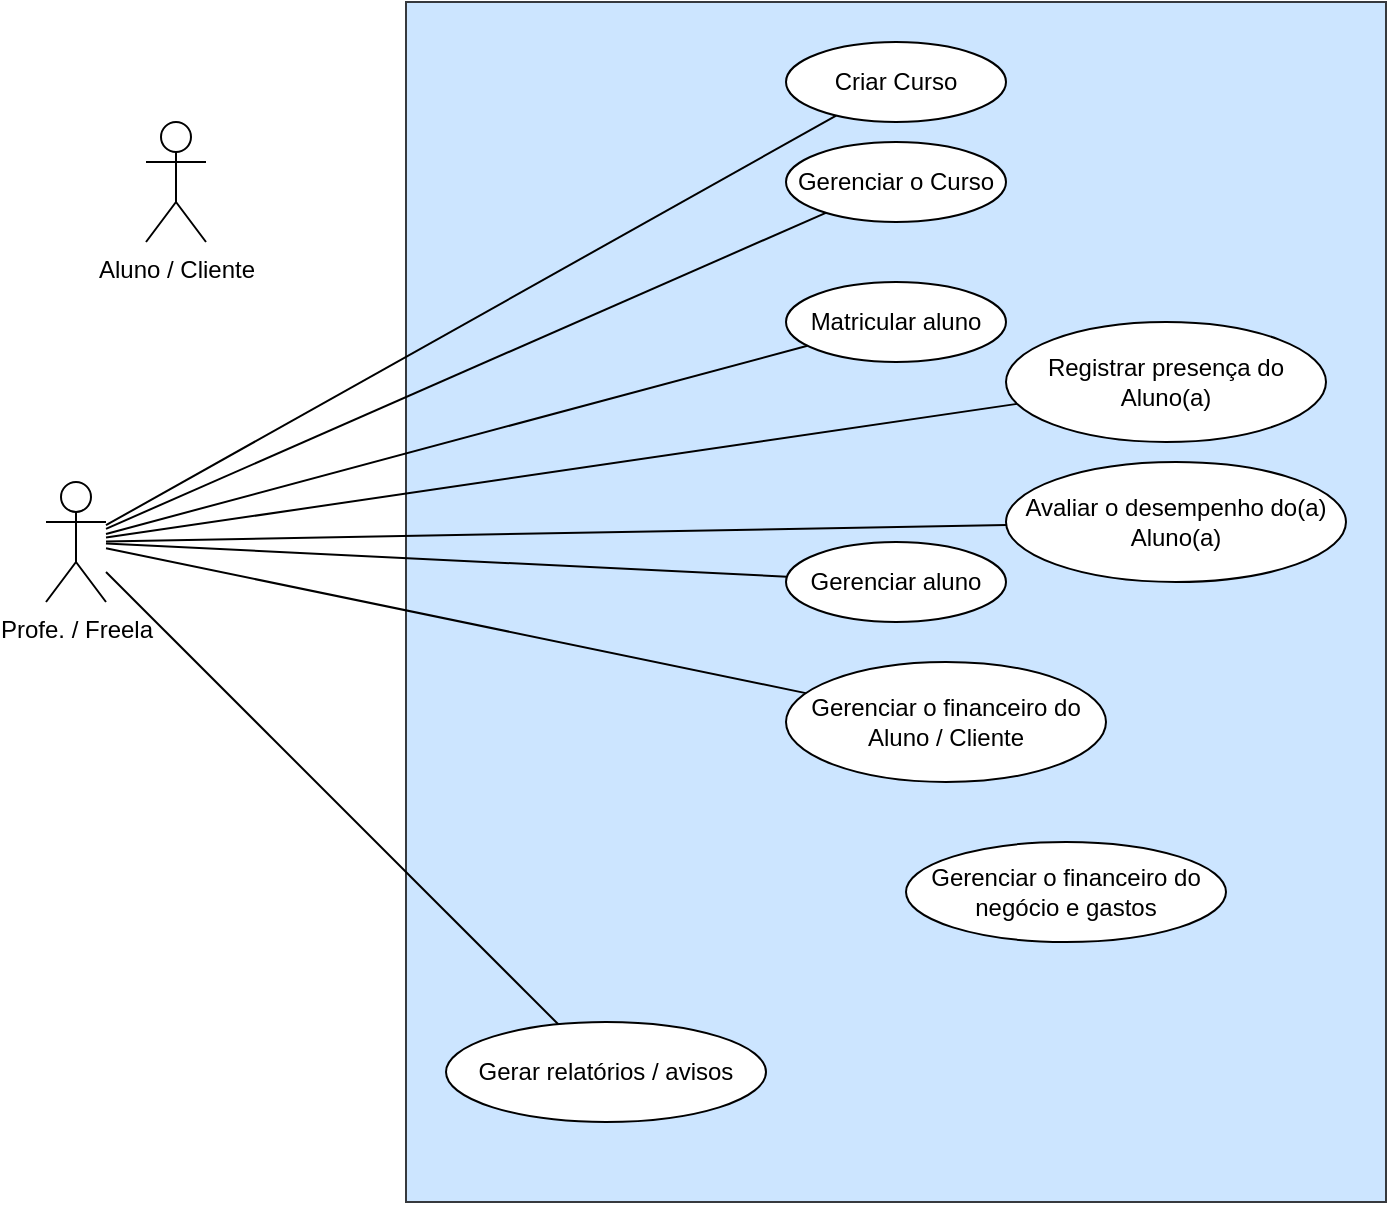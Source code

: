 <mxfile version="21.6.9" type="google" pages="5">
  <diagram name="Caso de Uso" id="68dBrox6NHwjQzgU4Hio">
    <mxGraphModel grid="1" page="1" gridSize="10" guides="1" tooltips="1" connect="1" arrows="1" fold="1" pageScale="1" pageWidth="1654" pageHeight="1169" background="none" math="0" shadow="0">
      <root>
        <mxCell id="0" />
        <mxCell id="1" parent="0" />
        <mxCell id="D4dhYYcXx4mMABQMuag2-12" value="" style="whiteSpace=wrap;html=1;fillColor=#cce5ff;strokeColor=#36393d;" vertex="1" parent="1">
          <mxGeometry x="300" y="130" width="490" height="600" as="geometry" />
        </mxCell>
        <mxCell id="MzNtIXlbsX1dJCsf9td2-18" style="rounded=0;orthogonalLoop=1;jettySize=auto;html=1;endArrow=none;endFill=0;" edge="1" parent="1" source="MzNtIXlbsX1dJCsf9td2-2" target="MzNtIXlbsX1dJCsf9td2-12">
          <mxGeometry relative="1" as="geometry" />
        </mxCell>
        <mxCell id="MzNtIXlbsX1dJCsf9td2-2" value="Profe. / Freela" style="shape=umlActor;verticalLabelPosition=bottom;verticalAlign=top;html=1;" vertex="1" parent="1">
          <mxGeometry x="120" y="370" width="30" height="60" as="geometry" />
        </mxCell>
        <mxCell id="MzNtIXlbsX1dJCsf9td2-4" value="Aluno / Cliente" style="shape=umlActor;verticalLabelPosition=bottom;verticalAlign=top;html=1;" vertex="1" parent="1">
          <mxGeometry x="170" y="190" width="30" height="60" as="geometry" />
        </mxCell>
        <mxCell id="MzNtIXlbsX1dJCsf9td2-5" value="Registrar presença do Aluno(a)" style="ellipse;whiteSpace=wrap;html=1;" vertex="1" parent="1">
          <mxGeometry x="600" y="290" width="160" height="60" as="geometry" />
        </mxCell>
        <mxCell id="MzNtIXlbsX1dJCsf9td2-6" value="Matricular aluno" style="ellipse;whiteSpace=wrap;html=1;" vertex="1" parent="1">
          <mxGeometry x="490" y="270" width="110" height="40" as="geometry" />
        </mxCell>
        <mxCell id="MzNtIXlbsX1dJCsf9td2-7" value="Gerenciar o Curso" style="ellipse;whiteSpace=wrap;html=1;" vertex="1" parent="1">
          <mxGeometry x="490" y="200" width="110" height="40" as="geometry" />
        </mxCell>
        <mxCell id="MzNtIXlbsX1dJCsf9td2-12" value="Gerenciar aluno" style="ellipse;whiteSpace=wrap;html=1;" vertex="1" parent="1">
          <mxGeometry x="490" y="400" width="110" height="40" as="geometry" />
        </mxCell>
        <mxCell id="MzNtIXlbsX1dJCsf9td2-13" value="Gerar relatórios / avisos" style="ellipse;whiteSpace=wrap;html=1;" vertex="1" parent="1">
          <mxGeometry x="320" y="640" width="160" height="50" as="geometry" />
        </mxCell>
        <mxCell id="MzNtIXlbsX1dJCsf9td2-16" style="rounded=0;orthogonalLoop=1;jettySize=auto;html=1;endArrow=none;endFill=0;" edge="1" parent="1" source="MzNtIXlbsX1dJCsf9td2-2" target="MzNtIXlbsX1dJCsf9td2-5">
          <mxGeometry relative="1" as="geometry">
            <mxPoint x="814" y="246" as="sourcePoint" />
            <mxPoint x="562" y="172" as="targetPoint" />
          </mxGeometry>
        </mxCell>
        <mxCell id="MzNtIXlbsX1dJCsf9td2-19" style="rounded=0;orthogonalLoop=1;jettySize=auto;html=1;endArrow=none;endFill=0;" edge="1" parent="1" source="MzNtIXlbsX1dJCsf9td2-2" target="MzNtIXlbsX1dJCsf9td2-6">
          <mxGeometry relative="1" as="geometry">
            <mxPoint x="294" y="333" as="sourcePoint" />
            <mxPoint x="496" y="236" as="targetPoint" />
          </mxGeometry>
        </mxCell>
        <mxCell id="MzNtIXlbsX1dJCsf9td2-20" style="rounded=0;orthogonalLoop=1;jettySize=auto;html=1;endArrow=none;endFill=0;" edge="1" parent="1" source="MzNtIXlbsX1dJCsf9td2-2" target="MzNtIXlbsX1dJCsf9td2-7">
          <mxGeometry relative="1" as="geometry">
            <mxPoint x="294" y="339" as="sourcePoint" />
            <mxPoint x="505" y="324" as="targetPoint" />
          </mxGeometry>
        </mxCell>
        <mxCell id="MzNtIXlbsX1dJCsf9td2-23" style="rounded=0;orthogonalLoop=1;jettySize=auto;html=1;endArrow=none;endFill=0;" edge="1" parent="1" source="MzNtIXlbsX1dJCsf9td2-2" target="MzNtIXlbsX1dJCsf9td2-13">
          <mxGeometry relative="1" as="geometry">
            <mxPoint x="294" y="346" as="sourcePoint" />
            <mxPoint x="522" y="435" as="targetPoint" />
          </mxGeometry>
        </mxCell>
        <mxCell id="D4dhYYcXx4mMABQMuag2-4" style="rounded=0;orthogonalLoop=1;jettySize=auto;html=1;endArrow=none;endFill=0;" edge="1" parent="1" source="D4dhYYcXx4mMABQMuag2-3" target="MzNtIXlbsX1dJCsf9td2-2">
          <mxGeometry relative="1" as="geometry" />
        </mxCell>
        <mxCell id="D4dhYYcXx4mMABQMuag2-3" value="Criar Curso" style="ellipse;whiteSpace=wrap;html=1;" vertex="1" parent="1">
          <mxGeometry x="490" y="150" width="110" height="40" as="geometry" />
        </mxCell>
        <mxCell id="D4dhYYcXx4mMABQMuag2-6" style="rounded=0;orthogonalLoop=1;jettySize=auto;html=1;endArrow=none;endFill=0;" edge="1" parent="1" source="D4dhYYcXx4mMABQMuag2-5" target="MzNtIXlbsX1dJCsf9td2-2">
          <mxGeometry relative="1" as="geometry" />
        </mxCell>
        <mxCell id="D4dhYYcXx4mMABQMuag2-5" value="Avaliar o desempenho do(a) Aluno(a)" style="ellipse;whiteSpace=wrap;html=1;" vertex="1" parent="1">
          <mxGeometry x="600" y="360" width="170" height="60" as="geometry" />
        </mxCell>
        <mxCell id="D4dhYYcXx4mMABQMuag2-10" style="rounded=0;orthogonalLoop=1;jettySize=auto;html=1;endArrow=none;endFill=0;" edge="1" parent="1" source="D4dhYYcXx4mMABQMuag2-7" target="MzNtIXlbsX1dJCsf9td2-2">
          <mxGeometry relative="1" as="geometry" />
        </mxCell>
        <mxCell id="D4dhYYcXx4mMABQMuag2-7" value="Gerenciar o financeiro do Aluno / Cliente" style="ellipse;whiteSpace=wrap;html=1;" vertex="1" parent="1">
          <mxGeometry x="490" y="460" width="160" height="60" as="geometry" />
        </mxCell>
        <mxCell id="D4dhYYcXx4mMABQMuag2-9" value="Gerenciar o financeiro do negócio e gastos" style="ellipse;whiteSpace=wrap;html=1;" vertex="1" parent="1">
          <mxGeometry x="550" y="550" width="160" height="50" as="geometry" />
        </mxCell>
      </root>
    </mxGraphModel>
  </diagram>
  <diagram id="g2elUV7FmV2eJAJafXNw" name="Classes">
    <mxGraphModel grid="1" page="0" gridSize="10" guides="1" tooltips="1" connect="1" arrows="1" fold="1" pageScale="1" pageWidth="827" pageHeight="1169" math="0" shadow="0">
      <root>
        <mxCell id="0" />
        <mxCell id="1" parent="0" />
        <mxCell id="_r26G0BL6vu9VUf23xsZ-1" style="edgeStyle=none;rounded=0;orthogonalLoop=1;jettySize=auto;html=1;strokeColor=#E07A5F;fontSize=12;fontColor=default;endArrow=none;endFill=0;startSize=8;endSize=8;fillColor=#F2CC8F;dashed=1;labelBackgroundColor=none;" edge="1" parent="1" source="_r26G0BL6vu9VUf23xsZ-2">
          <mxGeometry relative="1" as="geometry">
            <mxPoint x="1360" y="740" as="targetPoint" />
          </mxGeometry>
        </mxCell>
        <mxCell id="_r26G0BL6vu9VUf23xsZ-2" value="Contrato" style="swimlane;fontStyle=1;childLayout=stackLayout;horizontal=1;startSize=30;horizontalStack=0;resizeParent=1;resizeParentMax=0;resizeLast=0;collapsible=1;marginBottom=0;fillColor=#F2CC8F;strokeColor=#E07A5F;fontColor=#393C56;rounded=0;fontSize=13;labelBackgroundColor=none;strokeWidth=1;" vertex="1" parent="1">
          <mxGeometry x="1150" y="890" width="240" height="300" as="geometry" />
        </mxCell>
        <mxCell id="_r26G0BL6vu9VUf23xsZ-3" value="contratoID" style="text;strokeColor=#E07A5F;fillColor=none;align=left;verticalAlign=middle;spacingLeft=4;spacingRight=4;overflow=hidden;points=[[0,0.5],[1,0.5]];portConstraint=eastwest;rotatable=0;fontColor=#393C56;rounded=0;shadow=0;glass=0;fontStyle=1;labelBackgroundColor=none;strokeWidth=1;" vertex="1" parent="_r26G0BL6vu9VUf23xsZ-2">
          <mxGeometry y="30" width="240" height="30" as="geometry" />
        </mxCell>
        <mxCell id="_r26G0BL6vu9VUf23xsZ-4" value="situacaoContrato" style="text;strokeColor=#E07A5F;fillColor=none;align=left;verticalAlign=middle;spacingLeft=4;spacingRight=4;overflow=hidden;points=[[0,0.5],[1,0.5]];portConstraint=eastwest;rotatable=0;fontColor=#393C56;rounded=0;labelBackgroundColor=none;strokeWidth=1;" vertex="1" parent="_r26G0BL6vu9VUf23xsZ-2">
          <mxGeometry y="60" width="240" height="30" as="geometry" />
        </mxCell>
        <mxCell id="_r26G0BL6vu9VUf23xsZ-5" value="numeroContrato" style="text;strokeColor=#E07A5F;fillColor=none;align=left;verticalAlign=middle;spacingLeft=4;spacingRight=4;overflow=hidden;points=[[0,0.5],[1,0.5]];portConstraint=eastwest;rotatable=0;fontColor=#393C56;rounded=0;labelBackgroundColor=none;strokeWidth=1;" vertex="1" parent="_r26G0BL6vu9VUf23xsZ-2">
          <mxGeometry y="90" width="240" height="30" as="geometry" />
        </mxCell>
        <mxCell id="_r26G0BL6vu9VUf23xsZ-6" value="tipoContrato_MatriculaRematricula" style="text;strokeColor=#E07A5F;fillColor=none;align=left;verticalAlign=middle;spacingLeft=4;spacingRight=4;overflow=hidden;points=[[0,0.5],[1,0.5]];portConstraint=eastwest;rotatable=0;fontColor=#393C56;rounded=0;labelBackgroundColor=none;strokeWidth=1;" vertex="1" parent="_r26G0BL6vu9VUf23xsZ-2">
          <mxGeometry y="120" width="240" height="30" as="geometry" />
        </mxCell>
        <mxCell id="_r26G0BL6vu9VUf23xsZ-7" value="contratante" style="text;strokeColor=#E07A5F;fillColor=none;align=left;verticalAlign=middle;spacingLeft=4;spacingRight=4;overflow=hidden;points=[[0,0.5],[1,0.5]];portConstraint=eastwest;rotatable=0;fontColor=#393C56;rounded=0;labelBackgroundColor=none;strokeWidth=1;" vertex="1" parent="_r26G0BL6vu9VUf23xsZ-2">
          <mxGeometry y="150" width="240" height="30" as="geometry" />
        </mxCell>
        <mxCell id="_r26G0BL6vu9VUf23xsZ-8" value="modalidade" style="text;strokeColor=#E07A5F;fillColor=none;align=left;verticalAlign=middle;spacingLeft=4;spacingRight=4;overflow=hidden;points=[[0,0.5],[1,0.5]];portConstraint=eastwest;rotatable=0;rounded=0;labelBackgroundColor=none;fontColor=#393C56;strokeWidth=1;" vertex="1" parent="_r26G0BL6vu9VUf23xsZ-2">
          <mxGeometry y="180" width="240" height="30" as="geometry" />
        </mxCell>
        <mxCell id="_r26G0BL6vu9VUf23xsZ-9" value="dataInicio" style="text;strokeColor=#E07A5F;fillColor=none;align=left;verticalAlign=middle;spacingLeft=4;spacingRight=4;overflow=hidden;points=[[0,0.5],[1,0.5]];portConstraint=eastwest;rotatable=0;fontColor=#393C56;rounded=0;labelBackgroundColor=none;strokeWidth=1;" vertex="1" parent="_r26G0BL6vu9VUf23xsZ-2">
          <mxGeometry y="210" width="240" height="30" as="geometry" />
        </mxCell>
        <mxCell id="_r26G0BL6vu9VUf23xsZ-10" value="dataTermino" style="text;strokeColor=#E07A5F;fillColor=none;align=left;verticalAlign=middle;spacingLeft=4;spacingRight=4;overflow=hidden;points=[[0,0.5],[1,0.5]];portConstraint=eastwest;rotatable=0;fontColor=#393C56;rounded=0;labelBackgroundColor=none;strokeWidth=1;" vertex="1" parent="_r26G0BL6vu9VUf23xsZ-2">
          <mxGeometry y="240" width="240" height="30" as="geometry" />
        </mxCell>
        <mxCell id="_r26G0BL6vu9VUf23xsZ-11" value="matricula" style="text;strokeColor=#E07A5F;fillColor=none;align=left;verticalAlign=middle;spacingLeft=4;spacingRight=4;overflow=hidden;points=[[0,0.5],[1,0.5]];portConstraint=eastwest;rotatable=0;rounded=0;labelBackgroundColor=none;fontColor=#393C56;strokeWidth=1;" vertex="1" parent="_r26G0BL6vu9VUf23xsZ-2">
          <mxGeometry y="270" width="240" height="30" as="geometry" />
        </mxCell>
        <mxCell id="_r26G0BL6vu9VUf23xsZ-12" value="Matricula" style="swimlane;fontStyle=1;childLayout=stackLayout;horizontal=1;startSize=30;horizontalStack=0;resizeParent=1;resizeParentMax=0;resizeLast=0;collapsible=1;marginBottom=0;fillColor=#F2CC8F;strokeColor=#E07A5F;fontColor=#393C56;rounded=0;fontSize=13;labelBackgroundColor=none;strokeWidth=1;" vertex="1" parent="1">
          <mxGeometry x="1430" y="610" width="160" height="270" as="geometry" />
        </mxCell>
        <mxCell id="_r26G0BL6vu9VUf23xsZ-13" value="matriculaID" style="text;strokeColor=#E07A5F;fillColor=none;align=left;verticalAlign=middle;spacingLeft=4;spacingRight=4;overflow=hidden;points=[[0,0.5],[1,0.5]];portConstraint=eastwest;rotatable=0;fontColor=#393C56;rounded=0;shadow=0;glass=0;fontStyle=1;labelBackgroundColor=none;strokeWidth=1;" vertex="1" parent="_r26G0BL6vu9VUf23xsZ-12">
          <mxGeometry y="30" width="160" height="30" as="geometry" />
        </mxCell>
        <mxCell id="_r26G0BL6vu9VUf23xsZ-14" value="atual" style="text;strokeColor=#E07A5F;fillColor=none;align=left;verticalAlign=middle;spacingLeft=4;spacingRight=4;overflow=hidden;points=[[0,0.5],[1,0.5]];portConstraint=eastwest;rotatable=0;fontColor=#393C56;rounded=0;labelBackgroundColor=none;strokeWidth=1;" vertex="1" parent="_r26G0BL6vu9VUf23xsZ-12">
          <mxGeometry y="60" width="160" height="30" as="geometry" />
        </mxCell>
        <mxCell id="_r26G0BL6vu9VUf23xsZ-15" value="curso" style="text;strokeColor=#E07A5F;fillColor=#F2CC8F;align=left;verticalAlign=middle;spacingLeft=4;spacingRight=4;overflow=hidden;points=[[0,0.5],[1,0.5]];portConstraint=eastwest;rotatable=0;rounded=0;labelBackgroundColor=none;fontColor=#393C56;strokeWidth=1;" vertex="1" parent="_r26G0BL6vu9VUf23xsZ-12">
          <mxGeometry y="90" width="160" height="30" as="geometry" />
        </mxCell>
        <mxCell id="_r26G0BL6vu9VUf23xsZ-16" value="inicioMatricula" style="text;strokeColor=#E07A5F;fillColor=none;align=left;verticalAlign=middle;spacingLeft=4;spacingRight=4;overflow=hidden;points=[[0,0.5],[1,0.5]];portConstraint=eastwest;rotatable=0;fontColor=#393C56;rounded=0;labelBackgroundColor=none;strokeWidth=1;" vertex="1" parent="_r26G0BL6vu9VUf23xsZ-12">
          <mxGeometry y="120" width="160" height="30" as="geometry" />
        </mxCell>
        <mxCell id="_r26G0BL6vu9VUf23xsZ-17" value="fimMatricula" style="text;strokeColor=#E07A5F;fillColor=none;align=left;verticalAlign=middle;spacingLeft=4;spacingRight=4;overflow=hidden;points=[[0,0.5],[1,0.5]];portConstraint=eastwest;rotatable=0;fontColor=#393C56;rounded=0;labelBackgroundColor=none;strokeWidth=1;" vertex="1" parent="_r26G0BL6vu9VUf23xsZ-12">
          <mxGeometry y="150" width="160" height="30" as="geometry" />
        </mxCell>
        <mxCell id="_r26G0BL6vu9VUf23xsZ-18" value="professor" style="text;strokeColor=#E07A5F;fillColor=none;align=left;verticalAlign=middle;spacingLeft=4;spacingRight=4;overflow=hidden;points=[[0,0.5],[1,0.5]];portConstraint=eastwest;rotatable=0;fontColor=#393C56;rounded=0;labelBackgroundColor=none;strokeWidth=1;" vertex="1" parent="_r26G0BL6vu9VUf23xsZ-12">
          <mxGeometry y="180" width="160" height="30" as="geometry" />
        </mxCell>
        <mxCell id="_r26G0BL6vu9VUf23xsZ-19" value="diasDaSemana" style="text;strokeColor=#E07A5F;fillColor=none;align=left;verticalAlign=middle;spacingLeft=4;spacingRight=4;overflow=hidden;points=[[0,0.5],[1,0.5]];portConstraint=eastwest;rotatable=0;fontColor=#393C56;rounded=0;labelBackgroundColor=none;strokeWidth=1;" vertex="1" parent="_r26G0BL6vu9VUf23xsZ-12">
          <mxGeometry y="210" width="160" height="30" as="geometry" />
        </mxCell>
        <mxCell id="_r26G0BL6vu9VUf23xsZ-20" value="horario" style="text;strokeColor=#E07A5F;fillColor=none;align=left;verticalAlign=middle;spacingLeft=4;spacingRight=4;overflow=hidden;points=[[0,0.5],[1,0.5]];portConstraint=eastwest;rotatable=0;fontColor=#393C56;rounded=0;labelBackgroundColor=none;strokeWidth=1;" vertex="1" parent="_r26G0BL6vu9VUf23xsZ-12">
          <mxGeometry y="240" width="160" height="30" as="geometry" />
        </mxCell>
        <mxCell id="_r26G0BL6vu9VUf23xsZ-21" value="Endereco" style="swimlane;fontStyle=1;childLayout=stackLayout;horizontal=1;startSize=30;horizontalStack=0;resizeParent=1;resizeParentMax=0;resizeLast=0;collapsible=1;marginBottom=0;fillColor=#F2CC8F;strokeColor=#E07A5F;fontColor=#393C56;rounded=0;fontSize=13;labelBackgroundColor=none;strokeWidth=1;" vertex="1" parent="1">
          <mxGeometry x="370" y="419" width="160" height="300" as="geometry" />
        </mxCell>
        <mxCell id="_r26G0BL6vu9VUf23xsZ-22" value="enderecoID" style="text;strokeColor=#E07A5F;fillColor=none;align=left;verticalAlign=middle;spacingLeft=4;spacingRight=4;overflow=hidden;points=[[0,0.5],[1,0.5]];portConstraint=eastwest;rotatable=0;fontColor=#393C56;rounded=0;shadow=0;glass=0;fontStyle=1;labelBackgroundColor=none;strokeWidth=1;" vertex="1" parent="_r26G0BL6vu9VUf23xsZ-21">
          <mxGeometry y="30" width="160" height="30" as="geometry" />
        </mxCell>
        <mxCell id="_r26G0BL6vu9VUf23xsZ-23" value="CEP" style="text;strokeColor=#E07A5F;fillColor=none;align=left;verticalAlign=middle;spacingLeft=4;spacingRight=4;overflow=hidden;points=[[0,0.5],[1,0.5]];portConstraint=eastwest;rotatable=0;fontColor=#393C56;rounded=0;labelBackgroundColor=none;strokeWidth=1;" vertex="1" parent="_r26G0BL6vu9VUf23xsZ-21">
          <mxGeometry y="60" width="160" height="30" as="geometry" />
        </mxCell>
        <mxCell id="_r26G0BL6vu9VUf23xsZ-24" value="estadoAtual" style="text;strokeColor=#E07A5F;fillColor=none;align=left;verticalAlign=middle;spacingLeft=4;spacingRight=4;overflow=hidden;points=[[0,0.5],[1,0.5]];portConstraint=eastwest;rotatable=0;fontColor=#393C56;rounded=0;labelBackgroundColor=none;strokeWidth=1;" vertex="1" parent="_r26G0BL6vu9VUf23xsZ-21">
          <mxGeometry y="90" width="160" height="30" as="geometry" />
        </mxCell>
        <mxCell id="_r26G0BL6vu9VUf23xsZ-25" value="cidadeAtual" style="text;strokeColor=#E07A5F;fillColor=none;align=left;verticalAlign=middle;spacingLeft=4;spacingRight=4;overflow=hidden;points=[[0,0.5],[1,0.5]];portConstraint=eastwest;rotatable=0;fontColor=#393C56;rounded=0;labelBackgroundColor=none;strokeWidth=1;" vertex="1" parent="_r26G0BL6vu9VUf23xsZ-21">
          <mxGeometry y="120" width="160" height="30" as="geometry" />
        </mxCell>
        <mxCell id="_r26G0BL6vu9VUf23xsZ-26" value="tipo (rua/avenida)" style="text;strokeColor=#E07A5F;fillColor=none;align=left;verticalAlign=middle;spacingLeft=4;spacingRight=4;overflow=hidden;points=[[0,0.5],[1,0.5]];portConstraint=eastwest;rotatable=0;fontColor=#393C56;rounded=0;labelBackgroundColor=none;strokeWidth=1;" vertex="1" parent="_r26G0BL6vu9VUf23xsZ-21">
          <mxGeometry y="150" width="160" height="30" as="geometry" />
        </mxCell>
        <mxCell id="_r26G0BL6vu9VUf23xsZ-27" value="nome" style="text;strokeColor=#E07A5F;fillColor=none;align=left;verticalAlign=middle;spacingLeft=4;spacingRight=4;overflow=hidden;points=[[0,0.5],[1,0.5]];portConstraint=eastwest;rotatable=0;fontColor=#393C56;rounded=0;labelBackgroundColor=none;strokeWidth=1;" vertex="1" parent="_r26G0BL6vu9VUf23xsZ-21">
          <mxGeometry y="180" width="160" height="30" as="geometry" />
        </mxCell>
        <mxCell id="_r26G0BL6vu9VUf23xsZ-28" value="numero" style="text;strokeColor=#E07A5F;fillColor=none;align=left;verticalAlign=middle;spacingLeft=4;spacingRight=4;overflow=hidden;points=[[0,0.5],[1,0.5]];portConstraint=eastwest;rotatable=0;fontColor=#393C56;rounded=0;labelBackgroundColor=none;strokeWidth=1;" vertex="1" parent="_r26G0BL6vu9VUf23xsZ-21">
          <mxGeometry y="210" width="160" height="30" as="geometry" />
        </mxCell>
        <mxCell id="_r26G0BL6vu9VUf23xsZ-29" value="complemento" style="text;strokeColor=#E07A5F;fillColor=none;align=left;verticalAlign=middle;spacingLeft=4;spacingRight=4;overflow=hidden;points=[[0,0.5],[1,0.5]];portConstraint=eastwest;rotatable=0;fontColor=#393C56;rounded=0;labelBackgroundColor=none;strokeWidth=1;" vertex="1" parent="_r26G0BL6vu9VUf23xsZ-21">
          <mxGeometry y="240" width="160" height="30" as="geometry" />
        </mxCell>
        <mxCell id="_r26G0BL6vu9VUf23xsZ-30" value="bairro" style="text;strokeColor=#E07A5F;fillColor=none;align=left;verticalAlign=middle;spacingLeft=4;spacingRight=4;overflow=hidden;points=[[0,0.5],[1,0.5]];portConstraint=eastwest;rotatable=0;fontColor=#393C56;rounded=0;labelBackgroundColor=none;strokeWidth=1;" vertex="1" parent="_r26G0BL6vu9VUf23xsZ-21">
          <mxGeometry y="270" width="160" height="30" as="geometry" />
        </mxCell>
        <mxCell id="_r26G0BL6vu9VUf23xsZ-31" style="edgeStyle=none;rounded=0;orthogonalLoop=1;jettySize=auto;html=1;strokeColor=#E07A5F;fontSize=12;fontColor=default;endArrow=none;endFill=0;startSize=8;endSize=14;fillColor=#F2CC8F;labelBackgroundColor=none;" edge="1" parent="1" source="_r26G0BL6vu9VUf23xsZ-32" target="_r26G0BL6vu9VUf23xsZ-12">
          <mxGeometry relative="1" as="geometry">
            <Array as="points" />
          </mxGeometry>
        </mxCell>
        <mxCell id="_r26G0BL6vu9VUf23xsZ-32" value="Aluno" style="swimlane;fontStyle=1;childLayout=stackLayout;horizontal=1;startSize=30;horizontalStack=0;resizeParent=1;resizeParentMax=0;resizeLast=0;collapsible=1;marginBottom=0;fillColor=#F2CC8F;strokeColor=#E07A5F;fontColor=#393C56;rounded=0;fontSize=13;labelBackgroundColor=none;strokeWidth=1;" vertex="1" parent="1">
          <mxGeometry x="1030" y="670" width="160" height="150" as="geometry" />
        </mxCell>
        <mxCell id="_r26G0BL6vu9VUf23xsZ-33" value="numeroMatricula" style="text;strokeColor=#E07A5F;fillColor=none;align=left;verticalAlign=middle;spacingLeft=4;spacingRight=4;overflow=hidden;points=[[0,0.5],[1,0.5]];portConstraint=eastwest;rotatable=0;fontColor=#393C56;rounded=0;labelBackgroundColor=none;strokeWidth=1;" vertex="1" parent="_r26G0BL6vu9VUf23xsZ-32">
          <mxGeometry y="30" width="160" height="30" as="geometry" />
        </mxCell>
        <mxCell id="_r26G0BL6vu9VUf23xsZ-34" value="login" style="text;strokeColor=#E07A5F;fillColor=none;align=left;verticalAlign=middle;spacingLeft=4;spacingRight=4;overflow=hidden;points=[[0,0.5],[1,0.5]];portConstraint=eastwest;rotatable=0;fontColor=#393C56;rounded=0;labelBackgroundColor=none;strokeWidth=1;" vertex="1" parent="_r26G0BL6vu9VUf23xsZ-32">
          <mxGeometry y="60" width="160" height="30" as="geometry" />
        </mxCell>
        <mxCell id="_r26G0BL6vu9VUf23xsZ-35" value="senha" style="text;strokeColor=#E07A5F;fillColor=none;align=left;verticalAlign=middle;spacingLeft=4;spacingRight=4;overflow=hidden;points=[[0,0.5],[1,0.5]];portConstraint=eastwest;rotatable=0;fontColor=#393C56;rounded=0;labelBackgroundColor=none;strokeWidth=1;" vertex="1" parent="_r26G0BL6vu9VUf23xsZ-32">
          <mxGeometry y="90" width="160" height="30" as="geometry" />
        </mxCell>
        <mxCell id="_r26G0BL6vu9VUf23xsZ-36" value="contrato" style="text;strokeColor=#E07A5F;fillColor=#F2CC8F;align=left;verticalAlign=middle;spacingLeft=4;spacingRight=4;overflow=hidden;points=[[0,0.5],[1,0.5]];portConstraint=eastwest;rotatable=0;rounded=0;labelBackgroundColor=none;fontColor=#393C56;strokeWidth=1;" vertex="1" parent="_r26G0BL6vu9VUf23xsZ-32">
          <mxGeometry y="120" width="160" height="30" as="geometry" />
        </mxCell>
        <mxCell id="_r26G0BL6vu9VUf23xsZ-37" value="ID_ClienteAluno =&amp;nbsp; numero sequencial do cadastro + numero sequencial do contrato" style="text;html=1;align=center;verticalAlign=middle;resizable=0;points=[];autosize=1;strokeColor=#E07A5F;fillColor=none;fontColor=#393C56;labelBackgroundColor=none;rounded=0;strokeWidth=1;" vertex="1" parent="1">
          <mxGeometry x="1090" y="210" width="470" height="30" as="geometry" />
        </mxCell>
        <mxCell id="_r26G0BL6vu9VUf23xsZ-38" style="edgeStyle=orthogonalEdgeStyle;rounded=0;orthogonalLoop=1;jettySize=auto;html=1;exitX=0.5;exitY=1;exitDx=0;exitDy=0;endArrow=none;endFill=0;fontColor=default;strokeColor=#E07A5F;labelBackgroundColor=none;strokeWidth=1;" edge="1" parent="1">
          <mxGeometry relative="1" as="geometry">
            <mxPoint x="2235" y="970" as="sourcePoint" />
            <mxPoint x="2235" y="970" as="targetPoint" />
          </mxGeometry>
        </mxCell>
        <mxCell id="_r26G0BL6vu9VUf23xsZ-39" value="DadoProfissional" style="swimlane;fontStyle=1;childLayout=stackLayout;horizontal=1;startSize=30;horizontalStack=0;resizeParent=1;resizeParentMax=0;resizeLast=0;collapsible=1;marginBottom=0;fillColor=#F2CC8F;strokeColor=#E07A5F;fontColor=#393C56;rounded=0;fontSize=13;labelBackgroundColor=none;strokeWidth=1;" vertex="1" parent="1">
          <mxGeometry x="790" y="790" width="160" height="150" as="geometry" />
        </mxCell>
        <mxCell id="_r26G0BL6vu9VUf23xsZ-40" value="·dadoProfissionalID" style="text;strokeColor=#E07A5F;fillColor=none;align=left;verticalAlign=middle;spacingLeft=4;spacingRight=4;overflow=hidden;points=[[0,0.5],[1,0.5]];portConstraint=eastwest;rotatable=0;fontColor=#393C56;rounded=0;labelBackgroundColor=none;strokeWidth=1;" vertex="1" parent="_r26G0BL6vu9VUf23xsZ-39">
          <mxGeometry y="30" width="160" height="30" as="geometry" />
        </mxCell>
        <mxCell id="_r26G0BL6vu9VUf23xsZ-41" value="profissaoFuncaoCargo" style="text;strokeColor=#E07A5F;fillColor=none;align=left;verticalAlign=middle;spacingLeft=4;spacingRight=4;overflow=hidden;points=[[0,0.5],[1,0.5]];portConstraint=eastwest;rotatable=0;fontColor=#393C56;rounded=0;labelBackgroundColor=none;strokeWidth=1;" vertex="1" parent="_r26G0BL6vu9VUf23xsZ-39">
          <mxGeometry y="60" width="160" height="30" as="geometry" />
        </mxCell>
        <mxCell id="_r26G0BL6vu9VUf23xsZ-42" value="orgaoInstituicaoEmpresa" style="text;strokeColor=#E07A5F;fillColor=none;align=left;verticalAlign=middle;spacingLeft=4;spacingRight=4;overflow=hidden;points=[[0,0.5],[1,0.5]];portConstraint=eastwest;rotatable=0;fontColor=#393C56;rounded=0;labelBackgroundColor=none;strokeWidth=1;" vertex="1" parent="_r26G0BL6vu9VUf23xsZ-39">
          <mxGeometry y="90" width="160" height="30" as="geometry" />
        </mxCell>
        <mxCell id="_r26G0BL6vu9VUf23xsZ-43" value="outros" style="text;strokeColor=#E07A5F;fillColor=none;align=left;verticalAlign=middle;spacingLeft=4;spacingRight=4;overflow=hidden;points=[[0,0.5],[1,0.5]];portConstraint=eastwest;rotatable=0;fontColor=#393C56;rounded=0;labelBackgroundColor=none;strokeWidth=1;" vertex="1" parent="_r26G0BL6vu9VUf23xsZ-39">
          <mxGeometry y="120" width="160" height="30" as="geometry" />
        </mxCell>
        <mxCell id="_r26G0BL6vu9VUf23xsZ-44" style="edgeStyle=none;rounded=0;orthogonalLoop=1;jettySize=auto;html=1;strokeColor=#E07A5F;fontSize=12;fontColor=default;endArrow=none;endFill=0;startSize=8;endSize=14;fillColor=#F2CC8F;entryX=0;entryY=0.5;entryDx=0;entryDy=0;labelBackgroundColor=none;" edge="1" parent="1" source="_r26G0BL6vu9VUf23xsZ-45" target="_r26G0BL6vu9VUf23xsZ-74">
          <mxGeometry relative="1" as="geometry" />
        </mxCell>
        <mxCell id="_r26G0BL6vu9VUf23xsZ-45" value="DadoAcademico" style="swimlane;fontStyle=1;childLayout=stackLayout;horizontal=1;startSize=30;horizontalStack=0;resizeParent=1;resizeParentMax=0;resizeLast=0;collapsible=1;marginBottom=0;fillColor=#F2CC8F;strokeColor=#E07A5F;fontColor=#393C56;rounded=0;fontSize=13;labelBackgroundColor=none;strokeWidth=1;" vertex="1" parent="1">
          <mxGeometry x="500" y="790" width="160" height="180" as="geometry" />
        </mxCell>
        <mxCell id="_r26G0BL6vu9VUf23xsZ-46" value="·dadoAcademicoID" style="text;strokeColor=#E07A5F;fillColor=none;align=left;verticalAlign=middle;spacingLeft=4;spacingRight=4;overflow=hidden;points=[[0,0.5],[1,0.5]];portConstraint=eastwest;rotatable=0;fontColor=#393C56;rounded=0;labelBackgroundColor=none;strokeWidth=1;" vertex="1" parent="_r26G0BL6vu9VUf23xsZ-45">
          <mxGeometry y="30" width="160" height="30" as="geometry" />
        </mxCell>
        <mxCell id="_r26G0BL6vu9VUf23xsZ-47" value="serieEscolar" style="text;strokeColor=#E07A5F;fillColor=none;align=left;verticalAlign=middle;spacingLeft=4;spacingRight=4;overflow=hidden;points=[[0,0.5],[1,0.5]];portConstraint=eastwest;rotatable=0;fontColor=#393C56;rounded=0;labelBackgroundColor=none;strokeWidth=1;" vertex="1" parent="_r26G0BL6vu9VUf23xsZ-45">
          <mxGeometry y="60" width="160" height="30" as="geometry" />
        </mxCell>
        <mxCell id="_r26G0BL6vu9VUf23xsZ-48" value="escolaridadeAtual" style="text;strokeColor=#E07A5F;fillColor=none;align=left;verticalAlign=middle;spacingLeft=4;spacingRight=4;overflow=hidden;points=[[0,0.5],[1,0.5]];portConstraint=eastwest;rotatable=0;fontColor=#393C56;rounded=0;labelBackgroundColor=none;strokeWidth=1;" vertex="1" parent="_r26G0BL6vu9VUf23xsZ-45">
          <mxGeometry y="90" width="160" height="30" as="geometry" />
        </mxCell>
        <mxCell id="_r26G0BL6vu9VUf23xsZ-49" value="orgaoInstituicaoEmpresa" style="text;strokeColor=#E07A5F;fillColor=none;align=left;verticalAlign=middle;spacingLeft=4;spacingRight=4;overflow=hidden;points=[[0,0.5],[1,0.5]];portConstraint=eastwest;rotatable=0;fontColor=#393C56;rounded=0;labelBackgroundColor=none;strokeWidth=1;" vertex="1" parent="_r26G0BL6vu9VUf23xsZ-45">
          <mxGeometry y="120" width="160" height="30" as="geometry" />
        </mxCell>
        <mxCell id="_r26G0BL6vu9VUf23xsZ-50" value="outros" style="text;strokeColor=#E07A5F;fillColor=none;align=left;verticalAlign=middle;spacingLeft=4;spacingRight=4;overflow=hidden;points=[[0,0.5],[1,0.5]];portConstraint=eastwest;rotatable=0;fontColor=#393C56;rounded=0;labelBackgroundColor=none;strokeWidth=1;" vertex="1" parent="_r26G0BL6vu9VUf23xsZ-45">
          <mxGeometry y="150" width="160" height="30" as="geometry" />
        </mxCell>
        <mxCell id="_r26G0BL6vu9VUf23xsZ-82" style="rounded=1;orthogonalLoop=1;jettySize=auto;html=1;endArrow=none;endFill=0;labelBackgroundColor=none;strokeColor=#E07A5F;fontColor=default;" edge="1" parent="1" source="_r26G0BL6vu9VUf23xsZ-52" target="_r26G0BL6vu9VUf23xsZ-12">
          <mxGeometry relative="1" as="geometry" />
        </mxCell>
        <mxCell id="_r26G0BL6vu9VUf23xsZ-52" value="Professor" style="swimlane;fontStyle=1;childLayout=stackLayout;horizontal=1;startSize=30;horizontalStack=0;resizeParent=1;resizeParentMax=0;resizeLast=0;collapsible=1;marginBottom=0;fillColor=#F2CC8F;strokeColor=#E07A5F;fontColor=#393C56;rounded=0;fontSize=13;labelBackgroundColor=none;strokeWidth=1;" vertex="1" parent="1">
          <mxGeometry x="1740" y="320" width="160" height="120" as="geometry" />
        </mxCell>
        <mxCell id="_r26G0BL6vu9VUf23xsZ-53" value="especialidade" style="text;strokeColor=#E07A5F;fillColor=none;align=left;verticalAlign=middle;spacingLeft=4;spacingRight=4;overflow=hidden;points=[[0,0.5],[1,0.5]];portConstraint=eastwest;rotatable=0;fontColor=#393C56;rounded=0;labelBackgroundColor=none;strokeWidth=1;" vertex="1" parent="_r26G0BL6vu9VUf23xsZ-52">
          <mxGeometry y="30" width="160" height="30" as="geometry" />
        </mxCell>
        <mxCell id="_r26G0BL6vu9VUf23xsZ-54" value="login" style="text;strokeColor=#E07A5F;fillColor=none;align=left;verticalAlign=middle;spacingLeft=4;spacingRight=4;overflow=hidden;points=[[0,0.5],[1,0.5]];portConstraint=eastwest;rotatable=0;fontColor=#393C56;rounded=0;labelBackgroundColor=none;strokeWidth=1;" vertex="1" parent="_r26G0BL6vu9VUf23xsZ-52">
          <mxGeometry y="60" width="160" height="30" as="geometry" />
        </mxCell>
        <mxCell id="_r26G0BL6vu9VUf23xsZ-55" value="senha" style="text;strokeColor=#E07A5F;fillColor=none;align=left;verticalAlign=middle;spacingLeft=4;spacingRight=4;overflow=hidden;points=[[0,0.5],[1,0.5]];portConstraint=eastwest;rotatable=0;fontColor=#393C56;rounded=0;labelBackgroundColor=none;strokeWidth=1;" vertex="1" parent="_r26G0BL6vu9VUf23xsZ-52">
          <mxGeometry y="90" width="160" height="30" as="geometry" />
        </mxCell>
        <mxCell id="_r26G0BL6vu9VUf23xsZ-56" style="orthogonalLoop=1;jettySize=auto;html=1;strokeColor=#E07A5F;fontSize=12;fontColor=default;endArrow=block;endFill=0;startSize=8;endSize=14;fillColor=#F2CC8F;labelBackgroundColor=none;rounded=0;" edge="1" parent="1" source="_r26G0BL6vu9VUf23xsZ-52" target="_r26G0BL6vu9VUf23xsZ-60">
          <mxGeometry relative="1" as="geometry">
            <mxPoint x="1100" y="340" as="sourcePoint" />
            <mxPoint x="970" y="299" as="targetPoint" />
          </mxGeometry>
        </mxCell>
        <mxCell id="_r26G0BL6vu9VUf23xsZ-57" style="rounded=0;orthogonalLoop=1;jettySize=auto;html=1;fontSize=12;endArrow=block;endFill=0;startSize=8;endSize=14;labelBackgroundColor=none;strokeColor=#E07A5F;fontColor=default;strokeWidth=1;" edge="1" parent="1" source="_r26G0BL6vu9VUf23xsZ-32">
          <mxGeometry relative="1" as="geometry">
            <mxPoint x="1150" y="775" as="sourcePoint" />
            <mxPoint x="970" y="494" as="targetPoint" />
          </mxGeometry>
        </mxCell>
        <mxCell id="_r26G0BL6vu9VUf23xsZ-58" style="rounded=0;orthogonalLoop=1;jettySize=auto;html=1;fontSize=12;startSize=8;endSize=8;endArrow=none;endFill=0;labelBackgroundColor=none;strokeColor=#E07A5F;fontColor=default;strokeWidth=1;" edge="1" parent="1" source="_r26G0BL6vu9VUf23xsZ-21" target="_r26G0BL6vu9VUf23xsZ-70">
          <mxGeometry relative="1" as="geometry">
            <mxPoint x="390" y="590" as="sourcePoint" />
            <mxPoint x="770" y="569" as="targetPoint" />
          </mxGeometry>
        </mxCell>
        <mxCell id="_r26G0BL6vu9VUf23xsZ-59" style="rounded=0;orthogonalLoop=1;jettySize=auto;html=1;strokeColor=#E07A5F;fontSize=12;fontColor=default;endArrow=none;endFill=0;startSize=8;endSize=8;fillColor=#F2CC8F;labelBackgroundColor=none;strokeWidth=1;" edge="1" parent="1" source="_r26G0BL6vu9VUf23xsZ-39" target="_r26G0BL6vu9VUf23xsZ-75">
          <mxGeometry relative="1" as="geometry">
            <mxPoint x="860" y="830" as="sourcePoint" />
            <mxPoint x="770" y="719" as="targetPoint" />
          </mxGeometry>
        </mxCell>
        <mxCell id="_r26G0BL6vu9VUf23xsZ-60" value="Pessoa" style="swimlane;fontStyle=1;childLayout=stackLayout;horizontal=1;startSize=30;horizontalStack=0;resizeParent=1;resizeParentMax=0;resizeLast=0;collapsible=1;marginBottom=0;fillColor=#F2CC8F;strokeColor=#E07A5F;fontColor=#393C56;rounded=0;fontSize=13;labelBackgroundColor=none;strokeWidth=1;" vertex="1" parent="1">
          <mxGeometry x="770" y="254" width="200" height="480" as="geometry" />
        </mxCell>
        <mxCell id="_r26G0BL6vu9VUf23xsZ-61" value="pessoaID" style="text;strokeColor=#E07A5F;fillColor=none;align=left;verticalAlign=middle;spacingLeft=4;spacingRight=4;overflow=hidden;points=[[0,0.5],[1,0.5]];portConstraint=eastwest;rotatable=0;fontColor=#393C56;rounded=0;shadow=0;glass=0;fontStyle=1;labelBackgroundColor=none;strokeWidth=1;" vertex="1" parent="_r26G0BL6vu9VUf23xsZ-60">
          <mxGeometry y="30" width="200" height="30" as="geometry" />
        </mxCell>
        <mxCell id="_r26G0BL6vu9VUf23xsZ-62" value="CPF" style="text;strokeColor=#E07A5F;fillColor=none;align=left;verticalAlign=middle;spacingLeft=4;spacingRight=4;overflow=hidden;points=[[0,0.5],[1,0.5]];portConstraint=eastwest;rotatable=0;fontColor=#393C56;rounded=0;labelBackgroundColor=none;fontStyle=1;strokeWidth=1;" vertex="1" parent="_r26G0BL6vu9VUf23xsZ-60">
          <mxGeometry y="60" width="200" height="30" as="geometry" />
        </mxCell>
        <mxCell id="_r26G0BL6vu9VUf23xsZ-63" value="RG" style="text;strokeColor=#E07A5F;fillColor=none;align=left;verticalAlign=middle;spacingLeft=4;spacingRight=4;overflow=hidden;points=[[0,0.5],[1,0.5]];portConstraint=eastwest;rotatable=0;fontColor=#393C56;rounded=0;labelBackgroundColor=none;fontStyle=1;strokeWidth=1;" vertex="1" parent="_r26G0BL6vu9VUf23xsZ-60">
          <mxGeometry y="90" width="200" height="30" as="geometry" />
        </mxCell>
        <mxCell id="_r26G0BL6vu9VUf23xsZ-64" value="nome" style="text;strokeColor=#E07A5F;fillColor=none;align=left;verticalAlign=middle;spacingLeft=4;spacingRight=4;overflow=hidden;points=[[0,0.5],[1,0.5]];portConstraint=eastwest;rotatable=0;rounded=0;labelBackgroundColor=none;fontColor=#393C56;strokeWidth=1;" vertex="1" parent="_r26G0BL6vu9VUf23xsZ-60">
          <mxGeometry y="120" width="200" height="30" as="geometry" />
        </mxCell>
        <mxCell id="_r26G0BL6vu9VUf23xsZ-65" value="genero" style="text;strokeColor=#E07A5F;fillColor=none;align=left;verticalAlign=middle;spacingLeft=4;spacingRight=4;overflow=hidden;points=[[0,0.5],[1,0.5]];portConstraint=eastwest;rotatable=0;fontColor=#393C56;rounded=0;labelBackgroundColor=none;strokeWidth=1;" vertex="1" parent="_r26G0BL6vu9VUf23xsZ-60">
          <mxGeometry y="150" width="200" height="30" as="geometry" />
        </mxCell>
        <mxCell id="_r26G0BL6vu9VUf23xsZ-66" value="dataNascimento" style="text;strokeColor=#E07A5F;fillColor=none;align=left;verticalAlign=middle;spacingLeft=4;spacingRight=4;overflow=hidden;points=[[0,0.5],[1,0.5]];portConstraint=eastwest;rotatable=0;fontColor=#393C56;rounded=0;labelBackgroundColor=none;strokeWidth=1;" vertex="1" parent="_r26G0BL6vu9VUf23xsZ-60">
          <mxGeometry y="180" width="200" height="30" as="geometry" />
        </mxCell>
        <mxCell id="_r26G0BL6vu9VUf23xsZ-67" value="email" style="text;strokeColor=#E07A5F;fillColor=none;align=left;verticalAlign=middle;spacingLeft=4;spacingRight=4;overflow=hidden;points=[[0,0.5],[1,0.5]];portConstraint=eastwest;rotatable=0;fontColor=#393C56;rounded=0;labelBackgroundColor=none;strokeWidth=1;" vertex="1" parent="_r26G0BL6vu9VUf23xsZ-60">
          <mxGeometry y="210" width="200" height="30" as="geometry" />
        </mxCell>
        <mxCell id="_r26G0BL6vu9VUf23xsZ-68" value="telefoneCelular" style="text;strokeColor=#E07A5F;fillColor=none;align=left;verticalAlign=middle;spacingLeft=4;spacingRight=4;overflow=hidden;points=[[0,0.5],[1,0.5]];portConstraint=eastwest;rotatable=0;fontColor=#393C56;rounded=0;labelBackgroundColor=none;strokeWidth=1;" vertex="1" parent="_r26G0BL6vu9VUf23xsZ-60">
          <mxGeometry y="240" width="200" height="30" as="geometry" />
        </mxCell>
        <mxCell id="_r26G0BL6vu9VUf23xsZ-69" value="telefoneFixo" style="text;strokeColor=#E07A5F;fillColor=none;align=left;verticalAlign=middle;spacingLeft=4;spacingRight=4;overflow=hidden;points=[[0,0.5],[1,0.5]];portConstraint=eastwest;rotatable=0;fontColor=#393C56;rounded=0;labelBackgroundColor=none;strokeWidth=1;" vertex="1" parent="_r26G0BL6vu9VUf23xsZ-60">
          <mxGeometry y="270" width="200" height="30" as="geometry" />
        </mxCell>
        <mxCell id="_r26G0BL6vu9VUf23xsZ-70" value="endereco" style="text;strokeColor=#E07A5F;fillColor=none;align=left;verticalAlign=middle;spacingLeft=4;spacingRight=4;overflow=hidden;points=[[0,0.5],[1,0.5]];portConstraint=eastwest;rotatable=0;rounded=0;labelBackgroundColor=none;fontColor=#393C56;strokeWidth=1;" vertex="1" parent="_r26G0BL6vu9VUf23xsZ-60">
          <mxGeometry y="300" width="200" height="30" as="geometry" />
        </mxCell>
        <mxCell id="_r26G0BL6vu9VUf23xsZ-71" value="estadoNatal" style="text;strokeColor=#E07A5F;fillColor=none;align=left;verticalAlign=middle;spacingLeft=4;spacingRight=4;overflow=hidden;points=[[0,0.5],[1,0.5]];portConstraint=eastwest;rotatable=0;fontColor=#393C56;rounded=0;labelBackgroundColor=none;strokeWidth=1;" vertex="1" parent="_r26G0BL6vu9VUf23xsZ-60">
          <mxGeometry y="330" width="200" height="30" as="geometry" />
        </mxCell>
        <mxCell id="_r26G0BL6vu9VUf23xsZ-72" value="cidadeNatal" style="text;strokeColor=#E07A5F;fillColor=none;align=left;verticalAlign=middle;spacingLeft=4;spacingRight=4;overflow=hidden;points=[[0,0.5],[1,0.5]];portConstraint=eastwest;rotatable=0;fontColor=#393C56;rounded=0;labelBackgroundColor=none;strokeWidth=1;" vertex="1" parent="_r26G0BL6vu9VUf23xsZ-60">
          <mxGeometry y="360" width="200" height="30" as="geometry" />
        </mxCell>
        <mxCell id="_r26G0BL6vu9VUf23xsZ-73" value="estrangeiro" style="text;strokeColor=#E07A5F;fillColor=none;align=left;verticalAlign=middle;spacingLeft=4;spacingRight=4;overflow=hidden;points=[[0,0.5],[1,0.5]];portConstraint=eastwest;rotatable=0;fontColor=#393C56;rounded=0;labelBackgroundColor=none;strokeWidth=1;" vertex="1" parent="_r26G0BL6vu9VUf23xsZ-60">
          <mxGeometry y="390" width="200" height="30" as="geometry" />
        </mxCell>
        <mxCell id="_r26G0BL6vu9VUf23xsZ-74" value="dadoAcademico" style="text;strokeColor=#E07A5F;fillColor=none;align=left;verticalAlign=middle;spacingLeft=4;spacingRight=4;overflow=hidden;points=[[0,0.5],[1,0.5]];portConstraint=eastwest;rotatable=0;fontColor=#393C56;rounded=0;labelBackgroundColor=none;strokeWidth=1;" vertex="1" parent="_r26G0BL6vu9VUf23xsZ-60">
          <mxGeometry y="420" width="200" height="30" as="geometry" />
        </mxCell>
        <mxCell id="_r26G0BL6vu9VUf23xsZ-75" value="dadoProfissional" style="text;strokeColor=#E07A5F;fillColor=none;align=left;verticalAlign=middle;spacingLeft=4;spacingRight=4;overflow=hidden;points=[[0,0.5],[1,0.5]];portConstraint=eastwest;rotatable=0;fontColor=#393C56;rounded=0;labelBackgroundColor=none;strokeWidth=1;" vertex="1" parent="_r26G0BL6vu9VUf23xsZ-60">
          <mxGeometry y="450" width="200" height="30" as="geometry" />
        </mxCell>
        <mxCell id="_r26G0BL6vu9VUf23xsZ-76" value="Curso" style="swimlane;fontStyle=1;childLayout=stackLayout;horizontal=1;startSize=30;horizontalStack=0;resizeParent=1;resizeParentMax=0;resizeLast=0;collapsible=1;marginBottom=0;fillColor=#F2CC8F;strokeColor=#E07A5F;fontColor=#393C56;rounded=0;fontSize=13;labelBackgroundColor=none;strokeWidth=1;" vertex="1" parent="1">
          <mxGeometry x="1670" y="790" width="160" height="180" as="geometry" />
        </mxCell>
        <mxCell id="_r26G0BL6vu9VUf23xsZ-77" value="cursoID" style="text;strokeColor=#E07A5F;fillColor=none;align=left;verticalAlign=middle;spacingLeft=4;spacingRight=4;overflow=hidden;points=[[0,0.5],[1,0.5]];portConstraint=eastwest;rotatable=0;fontColor=#393C56;rounded=0;shadow=0;glass=0;fontStyle=1;labelBackgroundColor=none;strokeWidth=1;" vertex="1" parent="_r26G0BL6vu9VUf23xsZ-76">
          <mxGeometry y="30" width="160" height="30" as="geometry" />
        </mxCell>
        <mxCell id="_r26G0BL6vu9VUf23xsZ-78" value="metodologia" style="text;strokeColor=#E07A5F;fillColor=none;align=left;verticalAlign=middle;spacingLeft=4;spacingRight=4;overflow=hidden;points=[[0,0.5],[1,0.5]];portConstraint=eastwest;rotatable=0;fontColor=#393C56;rounded=0;labelBackgroundColor=none;strokeWidth=1;" vertex="1" parent="_r26G0BL6vu9VUf23xsZ-76">
          <mxGeometry y="60" width="160" height="30" as="geometry" />
        </mxCell>
        <mxCell id="_r26G0BL6vu9VUf23xsZ-79" value="numHorasAulaCurso" style="text;strokeColor=#E07A5F;fillColor=none;align=left;verticalAlign=middle;spacingLeft=4;spacingRight=4;overflow=hidden;points=[[0,0.5],[1,0.5]];portConstraint=eastwest;rotatable=0;fontColor=#393C56;rounded=0;labelBackgroundColor=none;strokeWidth=1;" vertex="1" parent="_r26G0BL6vu9VUf23xsZ-76">
          <mxGeometry y="90" width="160" height="30" as="geometry" />
        </mxCell>
        <mxCell id="_r26G0BL6vu9VUf23xsZ-80" value="duracaoCurso" style="text;strokeColor=#E07A5F;fillColor=none;align=left;verticalAlign=middle;spacingLeft=4;spacingRight=4;overflow=hidden;points=[[0,0.5],[1,0.5]];portConstraint=eastwest;rotatable=0;fontColor=#393C56;rounded=0;labelBackgroundColor=none;strokeWidth=1;" vertex="1" parent="_r26G0BL6vu9VUf23xsZ-76">
          <mxGeometry y="120" width="160" height="30" as="geometry" />
        </mxCell>
        <mxCell id="_r26G0BL6vu9VUf23xsZ-81" value="descficao" style="text;strokeColor=#E07A5F;fillColor=none;align=left;verticalAlign=middle;spacingLeft=4;spacingRight=4;overflow=hidden;points=[[0,0.5],[1,0.5]];portConstraint=eastwest;rotatable=0;fontColor=#393C56;rounded=0;labelBackgroundColor=none;strokeWidth=1;" vertex="1" parent="_r26G0BL6vu9VUf23xsZ-76">
          <mxGeometry y="150" width="160" height="30" as="geometry" />
        </mxCell>
      </root>
    </mxGraphModel>
  </diagram>
  <diagram id="q1QdJRNn6Zgn0Rt1NI2Q" name="DC1_teste">
    <mxGraphModel grid="1" page="1" gridSize="10" guides="1" tooltips="1" connect="1" arrows="1" fold="1" pageScale="1" pageWidth="1654" pageHeight="1169" math="0" shadow="0">
      <root>
        <mxCell id="0" />
        <mxCell id="1" parent="0" />
        <mxCell id="_xSi4TROg8PHzbSC8HMo-1" value="Pessoa" style="swimlane;fontStyle=1;childLayout=stackLayout;horizontal=1;startSize=30;horizontalStack=0;resizeParent=1;resizeParentMax=0;resizeLast=0;collapsible=1;marginBottom=0;fillColor=#F5AB50;strokeColor=#909090;fontColor=#1A1A1A;rounded=1;fontSize=13;labelBackgroundColor=none;" vertex="1" parent="1">
          <mxGeometry x="10" y="294" width="200" height="660" as="geometry" />
        </mxCell>
        <mxCell id="_xSi4TROg8PHzbSC8HMo-2" value="pessoa_id" style="text;strokeColor=#909090;fillColor=none;align=left;verticalAlign=middle;spacingLeft=4;spacingRight=4;overflow=hidden;points=[[0,0.5],[1,0.5]];portConstraint=eastwest;rotatable=0;fontColor=#1A1A1A;rounded=1;shadow=0;glass=0;fontStyle=1;labelBackgroundColor=none;" vertex="1" parent="_xSi4TROg8PHzbSC8HMo-1">
          <mxGeometry y="30" width="200" height="30" as="geometry" />
        </mxCell>
        <mxCell id="_xSi4TROg8PHzbSC8HMo-3" value="CPF" style="text;strokeColor=#909090;fillColor=none;align=left;verticalAlign=middle;spacingLeft=4;spacingRight=4;overflow=hidden;points=[[0,0.5],[1,0.5]];portConstraint=eastwest;rotatable=0;fontColor=#1A1A1A;rounded=1;labelBackgroundColor=none;fontStyle=1" vertex="1" parent="_xSi4TROg8PHzbSC8HMo-1">
          <mxGeometry y="60" width="200" height="30" as="geometry" />
        </mxCell>
        <mxCell id="_xSi4TROg8PHzbSC8HMo-4" value="RG" style="text;strokeColor=#909090;fillColor=none;align=left;verticalAlign=middle;spacingLeft=4;spacingRight=4;overflow=hidden;points=[[0,0.5],[1,0.5]];portConstraint=eastwest;rotatable=0;fontColor=#1A1A1A;rounded=1;labelBackgroundColor=none;fontStyle=1" vertex="1" parent="_xSi4TROg8PHzbSC8HMo-1">
          <mxGeometry y="90" width="200" height="30" as="geometry" />
        </mxCell>
        <mxCell id="_xSi4TROg8PHzbSC8HMo-5" value="nomeCompleto" style="text;strokeColor=#909090;fillColor=#F5AB50;align=left;verticalAlign=middle;spacingLeft=4;spacingRight=4;overflow=hidden;points=[[0,0.5],[1,0.5]];portConstraint=eastwest;rotatable=0;rounded=1;labelBackgroundColor=none;fontColor=#1A1A1A;" vertex="1" parent="_xSi4TROg8PHzbSC8HMo-1">
          <mxGeometry y="120" width="200" height="30" as="geometry" />
        </mxCell>
        <mxCell id="_xSi4TROg8PHzbSC8HMo-6" value="genero" style="text;strokeColor=#909090;fillColor=none;align=left;verticalAlign=middle;spacingLeft=4;spacingRight=4;overflow=hidden;points=[[0,0.5],[1,0.5]];portConstraint=eastwest;rotatable=0;fontColor=#1A1A1A;rounded=1;labelBackgroundColor=none;" vertex="1" parent="_xSi4TROg8PHzbSC8HMo-1">
          <mxGeometry y="150" width="200" height="30" as="geometry" />
        </mxCell>
        <mxCell id="_xSi4TROg8PHzbSC8HMo-7" value="Data_Nascimento" style="text;strokeColor=#909090;fillColor=none;align=left;verticalAlign=middle;spacingLeft=4;spacingRight=4;overflow=hidden;points=[[0,0.5],[1,0.5]];portConstraint=eastwest;rotatable=0;fontColor=#1A1A1A;rounded=1;labelBackgroundColor=none;" vertex="1" parent="_xSi4TROg8PHzbSC8HMo-1">
          <mxGeometry y="180" width="200" height="30" as="geometry" />
        </mxCell>
        <mxCell id="_xSi4TROg8PHzbSC8HMo-8" value="Email" style="text;strokeColor=#909090;fillColor=none;align=left;verticalAlign=middle;spacingLeft=4;spacingRight=4;overflow=hidden;points=[[0,0.5],[1,0.5]];portConstraint=eastwest;rotatable=0;fontColor=#1A1A1A;rounded=1;labelBackgroundColor=none;" vertex="1" parent="_xSi4TROg8PHzbSC8HMo-1">
          <mxGeometry y="210" width="200" height="30" as="geometry" />
        </mxCell>
        <mxCell id="_xSi4TROg8PHzbSC8HMo-9" value="CEP" style="text;strokeColor=#909090;fillColor=none;align=left;verticalAlign=middle;spacingLeft=4;spacingRight=4;overflow=hidden;points=[[0,0.5],[1,0.5]];portConstraint=eastwest;rotatable=0;fontColor=#1A1A1A;rounded=1;labelBackgroundColor=none;" vertex="1" parent="_xSi4TROg8PHzbSC8HMo-1">
          <mxGeometry y="240" width="200" height="30" as="geometry" />
        </mxCell>
        <mxCell id="_xSi4TROg8PHzbSC8HMo-10" value="Tele_Celular" style="text;strokeColor=#909090;fillColor=none;align=left;verticalAlign=middle;spacingLeft=4;spacingRight=4;overflow=hidden;points=[[0,0.5],[1,0.5]];portConstraint=eastwest;rotatable=0;fontColor=#1A1A1A;rounded=1;labelBackgroundColor=none;" vertex="1" parent="_xSi4TROg8PHzbSC8HMo-1">
          <mxGeometry y="270" width="200" height="30" as="geometry" />
        </mxCell>
        <mxCell id="_xSi4TROg8PHzbSC8HMo-11" value="Tele_Fixo" style="text;strokeColor=#909090;fillColor=none;align=left;verticalAlign=middle;spacingLeft=4;spacingRight=4;overflow=hidden;points=[[0,0.5],[1,0.5]];portConstraint=eastwest;rotatable=0;fontColor=#1A1A1A;rounded=1;labelBackgroundColor=none;" vertex="1" parent="_xSi4TROg8PHzbSC8HMo-1">
          <mxGeometry y="300" width="200" height="30" as="geometry" />
        </mxCell>
        <mxCell id="_xSi4TROg8PHzbSC8HMo-12" value="endereco" style="text;strokeColor=#909090;fillColor=#F5AB50;align=left;verticalAlign=middle;spacingLeft=4;spacingRight=4;overflow=hidden;points=[[0,0.5],[1,0.5]];portConstraint=eastwest;rotatable=0;rounded=1;labelBackgroundColor=none;fontColor=#1A1A1A;" vertex="1" parent="_xSi4TROg8PHzbSC8HMo-1">
          <mxGeometry y="330" width="200" height="30" as="geometry" />
        </mxCell>
        <mxCell id="_xSi4TROg8PHzbSC8HMo-13" value="Estado_Natal" style="text;strokeColor=#909090;fillColor=none;align=left;verticalAlign=middle;spacingLeft=4;spacingRight=4;overflow=hidden;points=[[0,0.5],[1,0.5]];portConstraint=eastwest;rotatable=0;fontColor=#1A1A1A;rounded=1;labelBackgroundColor=none;" vertex="1" parent="_xSi4TROg8PHzbSC8HMo-1">
          <mxGeometry y="360" width="200" height="30" as="geometry" />
        </mxCell>
        <mxCell id="_xSi4TROg8PHzbSC8HMo-14" value="Cidade_Natal" style="text;strokeColor=#909090;fillColor=none;align=left;verticalAlign=middle;spacingLeft=4;spacingRight=4;overflow=hidden;points=[[0,0.5],[1,0.5]];portConstraint=eastwest;rotatable=0;fontColor=#1A1A1A;rounded=1;labelBackgroundColor=none;" vertex="1" parent="_xSi4TROg8PHzbSC8HMo-1">
          <mxGeometry y="390" width="200" height="30" as="geometry" />
        </mxCell>
        <mxCell id="_xSi4TROg8PHzbSC8HMo-15" value="Cidade_MorandoAtual" style="text;strokeColor=#909090;fillColor=none;align=left;verticalAlign=middle;spacingLeft=4;spacingRight=4;overflow=hidden;points=[[0,0.5],[1,0.5]];portConstraint=eastwest;rotatable=0;fontColor=#1A1A1A;rounded=1;labelBackgroundColor=none;" vertex="1" parent="_xSi4TROg8PHzbSC8HMo-1">
          <mxGeometry y="420" width="200" height="30" as="geometry" />
        </mxCell>
        <mxCell id="_xSi4TROg8PHzbSC8HMo-16" value="Estado_MorandoAtual" style="text;strokeColor=#909090;fillColor=none;align=left;verticalAlign=middle;spacingLeft=4;spacingRight=4;overflow=hidden;points=[[0,0.5],[1,0.5]];portConstraint=eastwest;rotatable=0;fontColor=#1A1A1A;rounded=1;labelBackgroundColor=none;" vertex="1" parent="_xSi4TROg8PHzbSC8HMo-1">
          <mxGeometry y="450" width="200" height="30" as="geometry" />
        </mxCell>
        <mxCell id="_xSi4TROg8PHzbSC8HMo-17" value="Estrangeiro_a" style="text;strokeColor=#909090;fillColor=none;align=left;verticalAlign=middle;spacingLeft=4;spacingRight=4;overflow=hidden;points=[[0,0.5],[1,0.5]];portConstraint=eastwest;rotatable=0;fontColor=#1A1A1A;rounded=1;labelBackgroundColor=none;" vertex="1" parent="_xSi4TROg8PHzbSC8HMo-1">
          <mxGeometry y="480" width="200" height="30" as="geometry" />
        </mxCell>
        <mxCell id="_xSi4TROg8PHzbSC8HMo-18" value="Serie" style="text;strokeColor=#909090;fillColor=#F5AB50;align=left;verticalAlign=middle;spacingLeft=4;spacingRight=4;overflow=hidden;points=[[0,0.5],[1,0.5]];portConstraint=eastwest;rotatable=0;rounded=1;labelBackgroundColor=none;fontColor=#1A1A1A;fillStyle=solid;" vertex="1" parent="_xSi4TROg8PHzbSC8HMo-1">
          <mxGeometry y="510" width="200" height="30" as="geometry" />
        </mxCell>
        <mxCell id="_xSi4TROg8PHzbSC8HMo-19" value="EscolaridadeAtual" style="text;strokeColor=#909090;fillColor=#F5AB50;align=left;verticalAlign=middle;spacingLeft=4;spacingRight=4;overflow=hidden;points=[[0,0.5],[1,0.5]];portConstraint=eastwest;rotatable=0;rounded=1;labelBackgroundColor=none;fontColor=#1A1A1A;fillStyle=solid;" vertex="1" parent="_xSi4TROg8PHzbSC8HMo-1">
          <mxGeometry y="540" width="200" height="30" as="geometry" />
        </mxCell>
        <mxCell id="_xSi4TROg8PHzbSC8HMo-20" value="Profissao" style="text;strokeColor=#909090;fillColor=none;align=left;verticalAlign=middle;spacingLeft=4;spacingRight=4;overflow=hidden;points=[[0,0.5],[1,0.5]];portConstraint=eastwest;rotatable=0;fontColor=#1A1A1A;rounded=1;labelBackgroundColor=none;" vertex="1" parent="_xSi4TROg8PHzbSC8HMo-1">
          <mxGeometry y="570" width="200" height="30" as="geometry" />
        </mxCell>
        <mxCell id="_xSi4TROg8PHzbSC8HMo-21" value="Orgao_Instituicao_etc" style="text;strokeColor=#909090;fillColor=none;align=left;verticalAlign=middle;spacingLeft=4;spacingRight=4;overflow=hidden;points=[[0,0.5],[1,0.5]];portConstraint=eastwest;rotatable=0;fontColor=#1A1A1A;rounded=1;labelBackgroundColor=none;" vertex="1" parent="_xSi4TROg8PHzbSC8HMo-1">
          <mxGeometry y="600" width="200" height="30" as="geometry" />
        </mxCell>
        <mxCell id="_xSi4TROg8PHzbSC8HMo-22" value="Outros" style="text;strokeColor=#909090;fillColor=none;align=left;verticalAlign=middle;spacingLeft=4;spacingRight=4;overflow=hidden;points=[[0,0.5],[1,0.5]];portConstraint=eastwest;rotatable=0;fontColor=#1A1A1A;rounded=1;labelBackgroundColor=none;" vertex="1" parent="_xSi4TROg8PHzbSC8HMo-1">
          <mxGeometry y="630" width="200" height="30" as="geometry" />
        </mxCell>
        <mxCell id="_xSi4TROg8PHzbSC8HMo-23" value="Contrato" style="swimlane;fontStyle=1;childLayout=stackLayout;horizontal=1;startSize=30;horizontalStack=0;resizeParent=1;resizeParentMax=0;resizeLast=0;collapsible=1;marginBottom=0;fillColor=#F5AB50;strokeColor=#909090;fontColor=#1A1A1A;rounded=1;fontSize=13;labelBackgroundColor=none;" vertex="1" parent="1">
          <mxGeometry x="685" y="870" width="240" height="300" as="geometry" />
        </mxCell>
        <mxCell id="_xSi4TROg8PHzbSC8HMo-24" value="ID_NumeroContrato" style="text;strokeColor=#909090;fillColor=none;align=left;verticalAlign=middle;spacingLeft=4;spacingRight=4;overflow=hidden;points=[[0,0.5],[1,0.5]];portConstraint=eastwest;rotatable=0;fontColor=#1A1A1A;rounded=1;shadow=0;glass=0;fontStyle=1;labelBackgroundColor=none;" vertex="1" parent="_xSi4TROg8PHzbSC8HMo-23">
          <mxGeometry y="30" width="240" height="30" as="geometry" />
        </mxCell>
        <mxCell id="_xSi4TROg8PHzbSC8HMo-25" value="situacaoContrato" style="text;strokeColor=#909090;fillColor=none;align=left;verticalAlign=middle;spacingLeft=4;spacingRight=4;overflow=hidden;points=[[0,0.5],[1,0.5]];portConstraint=eastwest;rotatable=0;fontColor=#1A1A1A;rounded=1;labelBackgroundColor=none;" vertex="1" parent="_xSi4TROg8PHzbSC8HMo-23">
          <mxGeometry y="60" width="240" height="30" as="geometry" />
        </mxCell>
        <mxCell id="_xSi4TROg8PHzbSC8HMo-26" value="tipoContrato_MatriculaRematricula" style="text;strokeColor=#909090;fillColor=none;align=left;verticalAlign=middle;spacingLeft=4;spacingRight=4;overflow=hidden;points=[[0,0.5],[1,0.5]];portConstraint=eastwest;rotatable=0;fontColor=#1A1A1A;rounded=1;labelBackgroundColor=none;" vertex="1" parent="_xSi4TROg8PHzbSC8HMo-23">
          <mxGeometry y="90" width="240" height="30" as="geometry" />
        </mxCell>
        <mxCell id="_xSi4TROg8PHzbSC8HMo-27" value="contratante" style="text;strokeColor=#909090;fillColor=none;align=left;verticalAlign=middle;spacingLeft=4;spacingRight=4;overflow=hidden;points=[[0,0.5],[1,0.5]];portConstraint=eastwest;rotatable=0;fontColor=#1A1A1A;rounded=1;labelBackgroundColor=none;" vertex="1" parent="_xSi4TROg8PHzbSC8HMo-23">
          <mxGeometry y="120" width="240" height="30" as="geometry" />
        </mxCell>
        <mxCell id="_xSi4TROg8PHzbSC8HMo-28" value="modalidade" style="text;strokeColor=#909090;fillColor=#F5AB50;align=left;verticalAlign=middle;spacingLeft=4;spacingRight=4;overflow=hidden;points=[[0,0.5],[1,0.5]];portConstraint=eastwest;rotatable=0;rounded=1;labelBackgroundColor=none;fontColor=#1A1A1A;fillStyle=solid;" vertex="1" parent="_xSi4TROg8PHzbSC8HMo-23">
          <mxGeometry y="150" width="240" height="30" as="geometry" />
        </mxCell>
        <mxCell id="_xSi4TROg8PHzbSC8HMo-29" value="dataInicio" style="text;strokeColor=#909090;fillColor=none;align=left;verticalAlign=middle;spacingLeft=4;spacingRight=4;overflow=hidden;points=[[0,0.5],[1,0.5]];portConstraint=eastwest;rotatable=0;fontColor=#1A1A1A;rounded=1;labelBackgroundColor=none;" vertex="1" parent="_xSi4TROg8PHzbSC8HMo-23">
          <mxGeometry y="180" width="240" height="30" as="geometry" />
        </mxCell>
        <mxCell id="_xSi4TROg8PHzbSC8HMo-30" value="dataTermino" style="text;strokeColor=#909090;fillColor=none;align=left;verticalAlign=middle;spacingLeft=4;spacingRight=4;overflow=hidden;points=[[0,0.5],[1,0.5]];portConstraint=eastwest;rotatable=0;fontColor=#1A1A1A;rounded=1;labelBackgroundColor=none;" vertex="1" parent="_xSi4TROg8PHzbSC8HMo-23">
          <mxGeometry y="210" width="240" height="30" as="geometry" />
        </mxCell>
        <mxCell id="_xSi4TROg8PHzbSC8HMo-31" value="numeroContrato" style="text;strokeColor=#909090;fillColor=none;align=left;verticalAlign=middle;spacingLeft=4;spacingRight=4;overflow=hidden;points=[[0,0.5],[1,0.5]];portConstraint=eastwest;rotatable=0;fontColor=#1A1A1A;rounded=1;labelBackgroundColor=none;" vertex="1" parent="_xSi4TROg8PHzbSC8HMo-23">
          <mxGeometry y="240" width="240" height="30" as="geometry" />
        </mxCell>
        <mxCell id="_xSi4TROg8PHzbSC8HMo-32" value="matricula" style="text;strokeColor=#909090;fillColor=#F5AB50;align=left;verticalAlign=middle;spacingLeft=4;spacingRight=4;overflow=hidden;points=[[0,0.5],[1,0.5]];portConstraint=eastwest;rotatable=0;rounded=1;labelBackgroundColor=none;fontColor=#1A1A1A;" vertex="1" parent="_xSi4TROg8PHzbSC8HMo-23">
          <mxGeometry y="270" width="240" height="30" as="geometry" />
        </mxCell>
        <mxCell id="_xSi4TROg8PHzbSC8HMo-33" value="CursoSerie" style="swimlane;fontStyle=1;childLayout=stackLayout;horizontal=1;startSize=30;horizontalStack=0;resizeParent=1;resizeParentMax=0;resizeLast=0;collapsible=1;marginBottom=0;fillColor=#F5AB50;strokeColor=#909090;fontColor=#1A1A1A;rounded=1;fontSize=13;labelBackgroundColor=none;" vertex="1" parent="1">
          <mxGeometry x="1680" y="980" width="160" height="150" as="geometry" />
        </mxCell>
        <mxCell id="_xSi4TROg8PHzbSC8HMo-34" value="ID_CursoSerie" style="text;strokeColor=#909090;fillColor=none;align=left;verticalAlign=middle;spacingLeft=4;spacingRight=4;overflow=hidden;points=[[0,0.5],[1,0.5]];portConstraint=eastwest;rotatable=0;fontColor=#1A1A1A;rounded=1;shadow=0;glass=0;fontStyle=1;labelBackgroundColor=none;" vertex="1" parent="_xSi4TROg8PHzbSC8HMo-33">
          <mxGeometry y="30" width="160" height="30" as="geometry" />
        </mxCell>
        <mxCell id="_xSi4TROg8PHzbSC8HMo-35" value="nome" style="text;strokeColor=#909090;fillColor=#F5AB50;align=left;verticalAlign=middle;spacingLeft=4;spacingRight=4;overflow=hidden;points=[[0,0.5],[1,0.5]];portConstraint=eastwest;rotatable=0;rounded=1;labelBackgroundColor=none;fontColor=#1A1A1A;fillStyle=solid;" vertex="1" parent="_xSi4TROg8PHzbSC8HMo-33">
          <mxGeometry y="60" width="160" height="30" as="geometry" />
        </mxCell>
        <mxCell id="_xSi4TROg8PHzbSC8HMo-36" value="categoria" style="text;strokeColor=#909090;fillColor=#F5AB50;align=left;verticalAlign=middle;spacingLeft=4;spacingRight=4;overflow=hidden;points=[[0,0.5],[1,0.5]];portConstraint=eastwest;rotatable=0;rounded=1;labelBackgroundColor=none;fontColor=#1A1A1A;fillStyle=solid;" vertex="1" parent="_xSi4TROg8PHzbSC8HMo-33">
          <mxGeometry y="90" width="160" height="30" as="geometry" />
        </mxCell>
        <mxCell id="_xSi4TROg8PHzbSC8HMo-37" value="estagios_livros" style="text;strokeColor=#909090;fillColor=#F5AB50;align=left;verticalAlign=middle;spacingLeft=4;spacingRight=4;overflow=hidden;points=[[0,0.5],[1,0.5]];portConstraint=eastwest;rotatable=0;rounded=1;labelBackgroundColor=none;fontColor=#1A1A1A;" vertex="1" parent="_xSi4TROg8PHzbSC8HMo-33">
          <mxGeometry y="120" width="160" height="30" as="geometry" />
        </mxCell>
        <mxCell id="_xSi4TROg8PHzbSC8HMo-38" value="Matricula" style="swimlane;fontStyle=1;childLayout=stackLayout;horizontal=1;startSize=30;horizontalStack=0;resizeParent=1;resizeParentMax=0;resizeLast=0;collapsible=1;marginBottom=0;fillColor=#F5AB50;strokeColor=#909090;fontColor=#1A1A1A;rounded=1;fontSize=13;labelBackgroundColor=none;" vertex="1" parent="1">
          <mxGeometry x="1330" y="1110" width="160" height="450" as="geometry" />
        </mxCell>
        <mxCell id="_xSi4TROg8PHzbSC8HMo-39" value="ID_Matricula" style="text;strokeColor=#909090;fillColor=none;align=left;verticalAlign=middle;spacingLeft=4;spacingRight=4;overflow=hidden;points=[[0,0.5],[1,0.5]];portConstraint=eastwest;rotatable=0;fontColor=#1A1A1A;rounded=1;shadow=0;glass=0;fontStyle=1;labelBackgroundColor=none;" vertex="1" parent="_xSi4TROg8PHzbSC8HMo-38">
          <mxGeometry y="30" width="160" height="30" as="geometry" />
        </mxCell>
        <mxCell id="_xSi4TROg8PHzbSC8HMo-40" value="atual" style="text;strokeColor=#909090;fillColor=none;align=left;verticalAlign=middle;spacingLeft=4;spacingRight=4;overflow=hidden;points=[[0,0.5],[1,0.5]];portConstraint=eastwest;rotatable=0;fontColor=#1A1A1A;rounded=1;labelBackgroundColor=none;" vertex="1" parent="_xSi4TROg8PHzbSC8HMo-38">
          <mxGeometry y="60" width="160" height="30" as="geometry" />
        </mxCell>
        <mxCell id="_xSi4TROg8PHzbSC8HMo-41" value="cursoSerie" style="text;strokeColor=#909090;fillColor=#F5AB50;align=left;verticalAlign=middle;spacingLeft=4;spacingRight=4;overflow=hidden;points=[[0,0.5],[1,0.5]];portConstraint=eastwest;rotatable=0;rounded=1;labelBackgroundColor=none;fontColor=#1A1A1A;" vertex="1" parent="_xSi4TROg8PHzbSC8HMo-38">
          <mxGeometry y="90" width="160" height="30" as="geometry" />
        </mxCell>
        <mxCell id="_xSi4TROg8PHzbSC8HMo-42" value="estagioLivro" style="text;strokeColor=#909090;fillColor=#F5AB50;align=left;verticalAlign=middle;spacingLeft=4;spacingRight=4;overflow=hidden;points=[[0,0.5],[1,0.5]];portConstraint=eastwest;rotatable=0;rounded=1;labelBackgroundColor=none;fontColor=#1A1A1A;" vertex="1" parent="_xSi4TROg8PHzbSC8HMo-38">
          <mxGeometry y="120" width="160" height="30" as="geometry" />
        </mxCell>
        <mxCell id="_xSi4TROg8PHzbSC8HMo-43" value="planejamentoLicoes" style="text;strokeColor=#909090;fillColor=none;align=left;verticalAlign=middle;spacingLeft=4;spacingRight=4;overflow=hidden;points=[[0,0.5],[1,0.5]];portConstraint=eastwest;rotatable=0;fontColor=#1A1A1A;rounded=1;labelBackgroundColor=none;" vertex="1" parent="_xSi4TROg8PHzbSC8HMo-38">
          <mxGeometry y="150" width="160" height="30" as="geometry" />
        </mxCell>
        <mxCell id="_xSi4TROg8PHzbSC8HMo-44" value="Nivel_CERFL" style="text;strokeColor=#909090;fillColor=none;align=left;verticalAlign=middle;spacingLeft=4;spacingRight=4;overflow=hidden;points=[[0,0.5],[1,0.5]];portConstraint=eastwest;rotatable=0;fontColor=#1A1A1A;rounded=1;labelBackgroundColor=none;" vertex="1" parent="_xSi4TROg8PHzbSC8HMo-38">
          <mxGeometry y="180" width="160" height="30" as="geometry" />
        </mxCell>
        <mxCell id="_xSi4TROg8PHzbSC8HMo-45" value="estagioBaseadoEm" style="text;strokeColor=#909090;fillColor=none;align=left;verticalAlign=middle;spacingLeft=4;spacingRight=4;overflow=hidden;points=[[0,0.5],[1,0.5]];portConstraint=eastwest;rotatable=0;fontColor=#1A1A1A;rounded=1;labelBackgroundColor=none;" vertex="1" parent="_xSi4TROg8PHzbSC8HMo-38">
          <mxGeometry y="210" width="160" height="30" as="geometry" />
        </mxCell>
        <mxCell id="_xSi4TROg8PHzbSC8HMo-46" value="inicioMatricula" style="text;strokeColor=#909090;fillColor=none;align=left;verticalAlign=middle;spacingLeft=4;spacingRight=4;overflow=hidden;points=[[0,0.5],[1,0.5]];portConstraint=eastwest;rotatable=0;fontColor=#1A1A1A;rounded=1;labelBackgroundColor=none;" vertex="1" parent="_xSi4TROg8PHzbSC8HMo-38">
          <mxGeometry y="240" width="160" height="30" as="geometry" />
        </mxCell>
        <mxCell id="_xSi4TROg8PHzbSC8HMo-47" value="fimMatricula" style="text;strokeColor=#909090;fillColor=none;align=left;verticalAlign=middle;spacingLeft=4;spacingRight=4;overflow=hidden;points=[[0,0.5],[1,0.5]];portConstraint=eastwest;rotatable=0;fontColor=#1A1A1A;rounded=1;labelBackgroundColor=none;" vertex="1" parent="_xSi4TROg8PHzbSC8HMo-38">
          <mxGeometry y="270" width="160" height="30" as="geometry" />
        </mxCell>
        <mxCell id="_xSi4TROg8PHzbSC8HMo-48" value="professor_a" style="text;strokeColor=#909090;fillColor=none;align=left;verticalAlign=middle;spacingLeft=4;spacingRight=4;overflow=hidden;points=[[0,0.5],[1,0.5]];portConstraint=eastwest;rotatable=0;fontColor=#1A1A1A;rounded=1;labelBackgroundColor=none;" vertex="1" parent="_xSi4TROg8PHzbSC8HMo-38">
          <mxGeometry y="300" width="160" height="30" as="geometry" />
        </mxCell>
        <mxCell id="_xSi4TROg8PHzbSC8HMo-49" value="numHorasAulaLivro" style="text;strokeColor=#909090;fillColor=none;align=left;verticalAlign=middle;spacingLeft=4;spacingRight=4;overflow=hidden;points=[[0,0.5],[1,0.5]];portConstraint=eastwest;rotatable=0;fontColor=#1A1A1A;rounded=1;labelBackgroundColor=none;" vertex="1" parent="_xSi4TROg8PHzbSC8HMo-38">
          <mxGeometry y="330" width="160" height="30" as="geometry" />
        </mxCell>
        <mxCell id="_xSi4TROg8PHzbSC8HMo-50" value="numHorasAula1Ano" style="text;strokeColor=#909090;fillColor=none;align=left;verticalAlign=middle;spacingLeft=4;spacingRight=4;overflow=hidden;points=[[0,0.5],[1,0.5]];portConstraint=eastwest;rotatable=0;fontColor=#1A1A1A;rounded=1;labelBackgroundColor=none;" vertex="1" parent="_xSi4TROg8PHzbSC8HMo-38">
          <mxGeometry y="360" width="160" height="30" as="geometry" />
        </mxCell>
        <mxCell id="_xSi4TROg8PHzbSC8HMo-51" value="horario" style="text;strokeColor=#909090;fillColor=none;align=left;verticalAlign=middle;spacingLeft=4;spacingRight=4;overflow=hidden;points=[[0,0.5],[1,0.5]];portConstraint=eastwest;rotatable=0;fontColor=#1A1A1A;rounded=1;labelBackgroundColor=none;" vertex="1" parent="_xSi4TROg8PHzbSC8HMo-38">
          <mxGeometry y="390" width="160" height="30" as="geometry" />
        </mxCell>
        <mxCell id="_xSi4TROg8PHzbSC8HMo-52" value="sala" style="text;strokeColor=#909090;fillColor=none;align=left;verticalAlign=middle;spacingLeft=4;spacingRight=4;overflow=hidden;points=[[0,0.5],[1,0.5]];portConstraint=eastwest;rotatable=0;fontColor=#1A1A1A;rounded=1;labelBackgroundColor=none;" vertex="1" parent="_xSi4TROg8PHzbSC8HMo-38">
          <mxGeometry y="420" width="160" height="30" as="geometry" />
        </mxCell>
        <mxCell id="_xSi4TROg8PHzbSC8HMo-53" value="Funcionario" style="swimlane;fontStyle=1;childLayout=stackLayout;horizontal=1;startSize=30;horizontalStack=0;resizeParent=1;resizeParentMax=0;resizeLast=0;collapsible=1;marginBottom=0;fillColor=#F5AB50;strokeColor=#909090;fontColor=#1A1A1A;rounded=1;fontSize=13;labelBackgroundColor=none;" vertex="1" parent="1">
          <mxGeometry x="-480" y="370" width="160" height="90" as="geometry" />
        </mxCell>
        <mxCell id="_xSi4TROg8PHzbSC8HMo-54" value="funcionario_id" style="text;strokeColor=#909090;fillColor=none;align=left;verticalAlign=middle;spacingLeft=4;spacingRight=4;overflow=hidden;points=[[0,0.5],[1,0.5]];portConstraint=eastwest;rotatable=0;fontColor=#1A1A1A;rounded=1;shadow=0;glass=0;fontStyle=1;labelBackgroundColor=none;" vertex="1" parent="_xSi4TROg8PHzbSC8HMo-53">
          <mxGeometry y="30" width="160" height="30" as="geometry" />
        </mxCell>
        <mxCell id="_xSi4TROg8PHzbSC8HMo-55" value="funcao" style="text;strokeColor=#909090;fillColor=none;align=left;verticalAlign=middle;spacingLeft=4;spacingRight=4;overflow=hidden;points=[[0,0.5],[1,0.5]];portConstraint=eastwest;rotatable=0;fontColor=#1A1A1A;rounded=1;labelBackgroundColor=none;" vertex="1" parent="_xSi4TROg8PHzbSC8HMo-53">
          <mxGeometry y="60" width="160" height="30" as="geometry" />
        </mxCell>
        <mxCell id="_xSi4TROg8PHzbSC8HMo-56" value="Endereco" style="swimlane;fontStyle=1;childLayout=stackLayout;horizontal=1;startSize=30;horizontalStack=0;resizeParent=1;resizeParentMax=0;resizeLast=0;collapsible=1;marginBottom=0;fillColor=#F5AB50;strokeColor=#909090;fontColor=#1A1A1A;rounded=1;fontSize=13;labelBackgroundColor=none;" vertex="1" parent="1">
          <mxGeometry x="-530" y="850" width="160" height="210" as="geometry" />
        </mxCell>
        <mxCell id="_xSi4TROg8PHzbSC8HMo-57" value="ID_Endereco" style="text;strokeColor=#909090;fillColor=none;align=left;verticalAlign=middle;spacingLeft=4;spacingRight=4;overflow=hidden;points=[[0,0.5],[1,0.5]];portConstraint=eastwest;rotatable=0;fontColor=#1A1A1A;rounded=1;shadow=0;glass=0;fontStyle=1;labelBackgroundColor=none;" vertex="1" parent="_xSi4TROg8PHzbSC8HMo-56">
          <mxGeometry y="30" width="160" height="30" as="geometry" />
        </mxCell>
        <mxCell id="_xSi4TROg8PHzbSC8HMo-58" value="tipo (rua/avenida)" style="text;strokeColor=#909090;fillColor=none;align=left;verticalAlign=middle;spacingLeft=4;spacingRight=4;overflow=hidden;points=[[0,0.5],[1,0.5]];portConstraint=eastwest;rotatable=0;fontColor=#1A1A1A;rounded=1;labelBackgroundColor=none;" vertex="1" parent="_xSi4TROg8PHzbSC8HMo-56">
          <mxGeometry y="60" width="160" height="30" as="geometry" />
        </mxCell>
        <mxCell id="_xSi4TROg8PHzbSC8HMo-59" value="nome" style="text;strokeColor=#909090;fillColor=none;align=left;verticalAlign=middle;spacingLeft=4;spacingRight=4;overflow=hidden;points=[[0,0.5],[1,0.5]];portConstraint=eastwest;rotatable=0;fontColor=#1A1A1A;rounded=1;labelBackgroundColor=none;" vertex="1" parent="_xSi4TROg8PHzbSC8HMo-56">
          <mxGeometry y="90" width="160" height="30" as="geometry" />
        </mxCell>
        <mxCell id="_xSi4TROg8PHzbSC8HMo-60" value="numero" style="text;strokeColor=#909090;fillColor=none;align=left;verticalAlign=middle;spacingLeft=4;spacingRight=4;overflow=hidden;points=[[0,0.5],[1,0.5]];portConstraint=eastwest;rotatable=0;fontColor=#1A1A1A;rounded=1;labelBackgroundColor=none;" vertex="1" parent="_xSi4TROg8PHzbSC8HMo-56">
          <mxGeometry y="120" width="160" height="30" as="geometry" />
        </mxCell>
        <mxCell id="_xSi4TROg8PHzbSC8HMo-61" value="complemento" style="text;strokeColor=#909090;fillColor=none;align=left;verticalAlign=middle;spacingLeft=4;spacingRight=4;overflow=hidden;points=[[0,0.5],[1,0.5]];portConstraint=eastwest;rotatable=0;fontColor=#1A1A1A;rounded=1;labelBackgroundColor=none;" vertex="1" parent="_xSi4TROg8PHzbSC8HMo-56">
          <mxGeometry y="150" width="160" height="30" as="geometry" />
        </mxCell>
        <mxCell id="_xSi4TROg8PHzbSC8HMo-62" value="bairro" style="text;strokeColor=#909090;fillColor=none;align=left;verticalAlign=middle;spacingLeft=4;spacingRight=4;overflow=hidden;points=[[0,0.5],[1,0.5]];portConstraint=eastwest;rotatable=0;fontColor=#1A1A1A;rounded=1;labelBackgroundColor=none;" vertex="1" parent="_xSi4TROg8PHzbSC8HMo-56">
          <mxGeometry y="180" width="160" height="30" as="geometry" />
        </mxCell>
        <mxCell id="_xSi4TROg8PHzbSC8HMo-63" style="edgeStyle=orthogonalEdgeStyle;rounded=1;orthogonalLoop=1;jettySize=auto;html=1;fontFamily=Helvetica;fontSize=12;fontColor=#1A1A1A;endArrow=none;endFill=0;labelBackgroundColor=none;strokeColor=#182E3E;" edge="1" parent="1" source="_xSi4TROg8PHzbSC8HMo-12" target="_xSi4TROg8PHzbSC8HMo-56">
          <mxGeometry relative="1" as="geometry">
            <Array as="points">
              <mxPoint x="-450" y="640" />
            </Array>
          </mxGeometry>
        </mxCell>
        <mxCell id="_xSi4TROg8PHzbSC8HMo-64" style="edgeStyle=orthogonalEdgeStyle;rounded=1;orthogonalLoop=1;jettySize=auto;html=1;fontSize=12;endArrow=classic;endFill=1;startSize=8;endSize=8;labelBackgroundColor=none;strokeColor=#182E3E;fontColor=#1A1A1A;" edge="1" parent="1" source="_xSi4TROg8PHzbSC8HMo-65" target="_xSi4TROg8PHzbSC8HMo-1">
          <mxGeometry relative="1" as="geometry" />
        </mxCell>
        <mxCell id="_xSi4TROg8PHzbSC8HMo-65" value="Cliente_Aluno" style="swimlane;fontStyle=1;childLayout=stackLayout;horizontal=1;startSize=30;horizontalStack=0;resizeParent=1;resizeParentMax=0;resizeLast=0;collapsible=1;marginBottom=0;fillColor=#F5AB50;strokeColor=#909090;fontColor=#1A1A1A;rounded=1;fontSize=13;labelBackgroundColor=none;" vertex="1" parent="1">
          <mxGeometry x="685" y="490" width="160" height="270" as="geometry" />
        </mxCell>
        <mxCell id="_xSi4TROg8PHzbSC8HMo-66" value="ID_ClienteAluno" style="text;strokeColor=#909090;fillColor=none;align=left;verticalAlign=middle;spacingLeft=4;spacingRight=4;overflow=hidden;points=[[0,0.5],[1,0.5]];portConstraint=eastwest;rotatable=0;fontColor=#1A1A1A;rounded=1;shadow=0;glass=0;fontStyle=1;labelBackgroundColor=none;" vertex="1" parent="_xSi4TROg8PHzbSC8HMo-65">
          <mxGeometry y="30" width="160" height="30" as="geometry" />
        </mxCell>
        <mxCell id="_xSi4TROg8PHzbSC8HMo-67" value="numero_matricula" style="text;strokeColor=#909090;fillColor=none;align=left;verticalAlign=middle;spacingLeft=4;spacingRight=4;overflow=hidden;points=[[0,0.5],[1,0.5]];portConstraint=eastwest;rotatable=0;fontColor=#1A1A1A;rounded=1;labelBackgroundColor=none;" vertex="1" parent="_xSi4TROg8PHzbSC8HMo-65">
          <mxGeometry y="60" width="160" height="30" as="geometry" />
        </mxCell>
        <mxCell id="_xSi4TROg8PHzbSC8HMo-68" value="responsavel" style="text;strokeColor=#909090;fillColor=#F5AB50;align=left;verticalAlign=middle;spacingLeft=4;spacingRight=4;overflow=hidden;points=[[0,0.5],[1,0.5]];portConstraint=eastwest;rotatable=0;rounded=1;labelBackgroundColor=none;fontColor=#1A1A1A;" vertex="1" parent="_xSi4TROg8PHzbSC8HMo-65">
          <mxGeometry y="90" width="160" height="30" as="geometry" />
        </mxCell>
        <mxCell id="_xSi4TROg8PHzbSC8HMo-69" value="DeOutraUnidadeWizard" style="text;strokeColor=#909090;fillColor=none;align=left;verticalAlign=middle;spacingLeft=4;spacingRight=4;overflow=hidden;points=[[0,0.5],[1,0.5]];portConstraint=eastwest;rotatable=0;fontColor=#1A1A1A;rounded=1;labelBackgroundColor=none;" vertex="1" parent="_xSi4TROg8PHzbSC8HMo-65">
          <mxGeometry y="120" width="160" height="30" as="geometry" />
        </mxCell>
        <mxCell id="_xSi4TROg8PHzbSC8HMo-70" value="Unidade" style="text;strokeColor=#909090;fillColor=none;align=left;verticalAlign=middle;spacingLeft=4;spacingRight=4;overflow=hidden;points=[[0,0.5],[1,0.5]];portConstraint=eastwest;rotatable=0;fontColor=#1A1A1A;rounded=1;labelBackgroundColor=none;" vertex="1" parent="_xSi4TROg8PHzbSC8HMo-65">
          <mxGeometry y="150" width="160" height="30" as="geometry" />
        </mxCell>
        <mxCell id="_xSi4TROg8PHzbSC8HMo-71" value="Login" style="text;strokeColor=#909090;fillColor=none;align=left;verticalAlign=middle;spacingLeft=4;spacingRight=4;overflow=hidden;points=[[0,0.5],[1,0.5]];portConstraint=eastwest;rotatable=0;fontColor=#1A1A1A;rounded=1;labelBackgroundColor=none;" vertex="1" parent="_xSi4TROg8PHzbSC8HMo-65">
          <mxGeometry y="180" width="160" height="30" as="geometry" />
        </mxCell>
        <mxCell id="_xSi4TROg8PHzbSC8HMo-72" value="Senha" style="text;strokeColor=#909090;fillColor=none;align=left;verticalAlign=middle;spacingLeft=4;spacingRight=4;overflow=hidden;points=[[0,0.5],[1,0.5]];portConstraint=eastwest;rotatable=0;fontColor=#1A1A1A;rounded=1;labelBackgroundColor=none;" vertex="1" parent="_xSi4TROg8PHzbSC8HMo-65">
          <mxGeometry y="210" width="160" height="30" as="geometry" />
        </mxCell>
        <mxCell id="_xSi4TROg8PHzbSC8HMo-73" value="contrato" style="text;strokeColor=#909090;fillColor=#F5AB50;align=left;verticalAlign=middle;spacingLeft=4;spacingRight=4;overflow=hidden;points=[[0,0.5],[1,0.5]];portConstraint=eastwest;rotatable=0;rounded=1;labelBackgroundColor=none;fontColor=#1A1A1A;" vertex="1" parent="_xSi4TROg8PHzbSC8HMo-65">
          <mxGeometry y="240" width="160" height="30" as="geometry" />
        </mxCell>
        <mxCell id="_xSi4TROg8PHzbSC8HMo-74" value="Responsavel" style="swimlane;fontStyle=1;childLayout=stackLayout;horizontal=1;startSize=30;horizontalStack=0;resizeParent=1;resizeParentMax=0;resizeLast=0;collapsible=1;marginBottom=0;fillColor=#F5AB50;strokeColor=#909090;fontColor=#1A1A1A;rounded=1;fontSize=13;labelBackgroundColor=none;" vertex="1" parent="1">
          <mxGeometry x="970" y="490" width="160" height="90" as="geometry" />
        </mxCell>
        <mxCell id="_xSi4TROg8PHzbSC8HMo-75" value="ID_Responsavel" style="text;strokeColor=#909090;fillColor=none;align=left;verticalAlign=middle;spacingLeft=4;spacingRight=4;overflow=hidden;points=[[0,0.5],[1,0.5]];portConstraint=eastwest;rotatable=0;fontColor=#1A1A1A;rounded=1;shadow=0;glass=0;fontStyle=1;labelBackgroundColor=none;" vertex="1" parent="_xSi4TROg8PHzbSC8HMo-74">
          <mxGeometry y="30" width="160" height="30" as="geometry" />
        </mxCell>
        <mxCell id="_xSi4TROg8PHzbSC8HMo-76" value="parentesco_relacao" style="text;strokeColor=#909090;fillColor=none;align=left;verticalAlign=middle;spacingLeft=4;spacingRight=4;overflow=hidden;points=[[0,0.5],[1,0.5]];portConstraint=eastwest;rotatable=0;fontColor=#1A1A1A;rounded=1;labelBackgroundColor=none;" vertex="1" parent="_xSi4TROg8PHzbSC8HMo-74">
          <mxGeometry y="60" width="160" height="30" as="geometry" />
        </mxCell>
        <mxCell id="_xSi4TROg8PHzbSC8HMo-77" style="edgeStyle=orthogonalEdgeStyle;rounded=1;orthogonalLoop=1;jettySize=auto;html=1;fontFamily=Helvetica;fontSize=12;fontColor=#1A1A1A;endArrow=classic;endFill=1;labelBackgroundColor=none;strokeColor=#182E3E;" edge="1" parent="1" source="_xSi4TROg8PHzbSC8HMo-54" target="_xSi4TROg8PHzbSC8HMo-1">
          <mxGeometry relative="1" as="geometry" />
        </mxCell>
        <mxCell id="_xSi4TROg8PHzbSC8HMo-78" style="edgeStyle=orthogonalEdgeStyle;rounded=1;orthogonalLoop=1;jettySize=auto;html=1;fontFamily=Helvetica;fontSize=12;fontColor=#1A1A1A;endArrow=classic;endFill=1;jumpSize=6;labelBackgroundColor=none;strokeColor=#182E3E;" edge="1" parent="1" source="_xSi4TROg8PHzbSC8HMo-75" target="_xSi4TROg8PHzbSC8HMo-68">
          <mxGeometry relative="1" as="geometry" />
        </mxCell>
        <mxCell id="_xSi4TROg8PHzbSC8HMo-79" value="Turma" style="swimlane;fontStyle=1;childLayout=stackLayout;horizontal=1;startSize=30;horizontalStack=0;resizeParent=1;resizeParentMax=0;resizeLast=0;collapsible=1;marginBottom=0;fillColor=#F5AB50;strokeColor=#909090;fontColor=#1A1A1A;rounded=1;fontSize=13;labelBackgroundColor=none;" vertex="1" parent="1">
          <mxGeometry x="1520" y="410" width="190" height="330" as="geometry" />
        </mxCell>
        <mxCell id="_xSi4TROg8PHzbSC8HMo-80" value="ID_Turma" style="text;strokeColor=#909090;fillColor=none;align=left;verticalAlign=middle;spacingLeft=4;spacingRight=4;overflow=hidden;points=[[0,0.5],[1,0.5]];portConstraint=eastwest;rotatable=0;fontColor=#1A1A1A;rounded=1;shadow=0;glass=0;fontStyle=1;labelBackgroundColor=none;" vertex="1" parent="_xSi4TROg8PHzbSC8HMo-79">
          <mxGeometry y="30" width="190" height="30" as="geometry" />
        </mxCell>
        <mxCell id="_xSi4TROg8PHzbSC8HMo-81" value="turma_descricao" style="text;strokeColor=#909090;fillColor=none;align=left;verticalAlign=middle;spacingLeft=4;spacingRight=4;overflow=hidden;points=[[0,0.5],[1,0.5]];portConstraint=eastwest;rotatable=0;fontColor=#1A1A1A;rounded=1;labelBackgroundColor=none;" vertex="1" parent="_xSi4TROg8PHzbSC8HMo-79">
          <mxGeometry y="60" width="190" height="30" as="geometry" />
        </mxCell>
        <mxCell id="_xSi4TROg8PHzbSC8HMo-82" value="cursoSerie" style="text;strokeColor=#909090;fillColor=#F5AB50;align=left;verticalAlign=middle;spacingLeft=4;spacingRight=4;overflow=hidden;points=[[0,0.5],[1,0.5]];portConstraint=eastwest;rotatable=0;fontColor=#1A1A1A;rounded=1;labelBackgroundColor=none;" vertex="1" parent="_xSi4TROg8PHzbSC8HMo-79">
          <mxGeometry y="90" width="190" height="30" as="geometry" />
        </mxCell>
        <mxCell id="_xSi4TROg8PHzbSC8HMo-83" value="modalidade" style="text;strokeColor=#909090;fillColor=none;align=left;verticalAlign=middle;spacingLeft=4;spacingRight=4;overflow=hidden;points=[[0,0.5],[1,0.5]];portConstraint=eastwest;rotatable=0;fontColor=#1A1A1A;rounded=1;labelBackgroundColor=none;" vertex="1" parent="_xSi4TROg8PHzbSC8HMo-79">
          <mxGeometry y="120" width="190" height="30" as="geometry" />
        </mxCell>
        <mxCell id="_xSi4TROg8PHzbSC8HMo-84" value="estagio" style="text;strokeColor=#909090;fillColor=#F5AB50;align=left;verticalAlign=middle;spacingLeft=4;spacingRight=4;overflow=hidden;points=[[0,0.5],[1,0.5]];portConstraint=eastwest;rotatable=0;fontColor=#1A1A1A;rounded=1;labelBackgroundColor=none;" vertex="1" parent="_xSi4TROg8PHzbSC8HMo-79">
          <mxGeometry y="150" width="190" height="30" as="geometry" />
        </mxCell>
        <mxCell id="_xSi4TROg8PHzbSC8HMo-85" value="professor" style="text;strokeColor=#909090;fillColor=#F5AB50;align=left;verticalAlign=middle;spacingLeft=4;spacingRight=4;overflow=hidden;points=[[0,0.5],[1,0.5]];portConstraint=eastwest;rotatable=0;fontColor=#1A1A1A;rounded=1;labelBackgroundColor=none;" vertex="1" parent="_xSi4TROg8PHzbSC8HMo-79">
          <mxGeometry y="180" width="190" height="30" as="geometry" />
        </mxCell>
        <mxCell id="_xSi4TROg8PHzbSC8HMo-86" value="sala" style="text;strokeColor=#909090;fillColor=none;align=left;verticalAlign=middle;spacingLeft=4;spacingRight=4;overflow=hidden;points=[[0,0.5],[1,0.5]];portConstraint=eastwest;rotatable=0;fontColor=#1A1A1A;rounded=1;labelBackgroundColor=none;" vertex="1" parent="_xSi4TROg8PHzbSC8HMo-79">
          <mxGeometry y="210" width="190" height="30" as="geometry" />
        </mxCell>
        <mxCell id="_xSi4TROg8PHzbSC8HMo-87" value="data_inicio" style="text;strokeColor=#909090;fillColor=none;align=left;verticalAlign=middle;spacingLeft=4;spacingRight=4;overflow=hidden;points=[[0,0.5],[1,0.5]];portConstraint=eastwest;rotatable=0;fontColor=#1A1A1A;rounded=1;labelBackgroundColor=none;" vertex="1" parent="_xSi4TROg8PHzbSC8HMo-79">
          <mxGeometry y="240" width="190" height="30" as="geometry" />
        </mxCell>
        <mxCell id="_xSi4TROg8PHzbSC8HMo-88" value="data_termino" style="text;strokeColor=#909090;fillColor=none;align=left;verticalAlign=middle;spacingLeft=4;spacingRight=4;overflow=hidden;points=[[0,0.5],[1,0.5]];portConstraint=eastwest;rotatable=0;fontColor=#1A1A1A;rounded=1;labelBackgroundColor=none;" vertex="1" parent="_xSi4TROg8PHzbSC8HMo-79">
          <mxGeometry y="270" width="190" height="30" as="geometry" />
        </mxCell>
        <mxCell id="_xSi4TROg8PHzbSC8HMo-89" value="integrantes: List&lt;AlunoCliente&gt;" style="text;strokeColor=#909090;fillColor=none;align=left;verticalAlign=middle;spacingLeft=4;spacingRight=4;overflow=hidden;points=[[0,0.5],[1,0.5]];portConstraint=eastwest;rotatable=0;fontColor=#1A1A1A;rounded=1;labelBackgroundColor=none;" vertex="1" parent="_xSi4TROg8PHzbSC8HMo-79">
          <mxGeometry y="300" width="190" height="30" as="geometry" />
        </mxCell>
        <mxCell id="_xSi4TROg8PHzbSC8HMo-90" value="Estagio_Livro" style="swimlane;fontStyle=1;childLayout=stackLayout;horizontal=1;startSize=30;horizontalStack=0;resizeParent=1;resizeParentMax=0;resizeLast=0;collapsible=1;marginBottom=0;fillColor=#F5AB50;strokeColor=#909090;fontColor=#1A1A1A;rounded=1;fontSize=13;labelBackgroundColor=none;" vertex="1" parent="1">
          <mxGeometry x="2500" y="1200" width="160" height="270" as="geometry" />
        </mxCell>
        <mxCell id="_xSi4TROg8PHzbSC8HMo-91" value="ID_Estagio_Livro" style="text;strokeColor=#909090;fillColor=none;align=left;verticalAlign=middle;spacingLeft=4;spacingRight=4;overflow=hidden;points=[[0,0.5],[1,0.5]];portConstraint=eastwest;rotatable=0;fontColor=#1A1A1A;rounded=1;shadow=0;glass=0;fontStyle=1;labelBackgroundColor=none;" vertex="1" parent="_xSi4TROg8PHzbSC8HMo-90">
          <mxGeometry y="30" width="160" height="30" as="geometry" />
        </mxCell>
        <mxCell id="_xSi4TROg8PHzbSC8HMo-92" value="nome" style="text;strokeColor=#909090;fillColor=#F5AB50;align=left;verticalAlign=middle;spacingLeft=4;spacingRight=4;overflow=hidden;points=[[0,0.5],[1,0.5]];portConstraint=eastwest;rotatable=0;rounded=1;labelBackgroundColor=none;fontColor=#1A1A1A;fillStyle=solid;" vertex="1" parent="_xSi4TROg8PHzbSC8HMo-90">
          <mxGeometry y="60" width="160" height="30" as="geometry" />
        </mxCell>
        <mxCell id="_xSi4TROg8PHzbSC8HMo-93" value="idioma" style="text;strokeColor=#909090;fillColor=none;align=left;verticalAlign=middle;spacingLeft=4;spacingRight=4;overflow=hidden;points=[[0,0.5],[1,0.5]];portConstraint=eastwest;rotatable=0;fontColor=#1A1A1A;rounded=1;labelBackgroundColor=none;" vertex="1" parent="_xSi4TROg8PHzbSC8HMo-90">
          <mxGeometry y="90" width="160" height="30" as="geometry" />
        </mxCell>
        <mxCell id="_xSi4TROg8PHzbSC8HMo-94" value="idadeMinima" style="text;strokeColor=#909090;fillColor=none;align=left;verticalAlign=middle;spacingLeft=4;spacingRight=4;overflow=hidden;points=[[0,0.5],[1,0.5]];portConstraint=eastwest;rotatable=0;fontColor=#1A1A1A;rounded=1;labelBackgroundColor=none;" vertex="1" parent="_xSi4TROg8PHzbSC8HMo-90">
          <mxGeometry y="120" width="160" height="30" as="geometry" />
        </mxCell>
        <mxCell id="_xSi4TROg8PHzbSC8HMo-95" value="idadeMaxima" style="text;strokeColor=#909090;fillColor=none;align=left;verticalAlign=middle;spacingLeft=4;spacingRight=4;overflow=hidden;points=[[0,0.5],[1,0.5]];portConstraint=eastwest;rotatable=0;fontColor=#1A1A1A;rounded=1;labelBackgroundColor=none;" vertex="1" parent="_xSi4TROg8PHzbSC8HMo-90">
          <mxGeometry y="150" width="160" height="30" as="geometry" />
        </mxCell>
        <mxCell id="_xSi4TROg8PHzbSC8HMo-96" value="numeroHoras" style="text;strokeColor=#909090;fillColor=none;align=left;verticalAlign=middle;spacingLeft=4;spacingRight=4;overflow=hidden;points=[[0,0.5],[1,0.5]];portConstraint=eastwest;rotatable=0;fontColor=#1A1A1A;rounded=1;labelBackgroundColor=none;" vertex="1" parent="_xSi4TROg8PHzbSC8HMo-90">
          <mxGeometry y="180" width="160" height="30" as="geometry" />
        </mxCell>
        <mxCell id="_xSi4TROg8PHzbSC8HMo-97" value="cursoSerie" style="text;strokeColor=#909090;fillColor=#F5AB50;align=left;verticalAlign=middle;spacingLeft=4;spacingRight=4;overflow=hidden;points=[[0,0.5],[1,0.5]];portConstraint=eastwest;rotatable=0;rounded=1;labelBackgroundColor=none;fontColor=#1A1A1A;" vertex="1" parent="_xSi4TROg8PHzbSC8HMo-90">
          <mxGeometry y="210" width="160" height="30" as="geometry" />
        </mxCell>
        <mxCell id="_xSi4TROg8PHzbSC8HMo-98" value="planejamentoLicoes" style="text;strokeColor=#909090;fillColor=#F5AB50;align=left;verticalAlign=middle;spacingLeft=4;spacingRight=4;overflow=hidden;points=[[0,0.5],[1,0.5]];portConstraint=eastwest;rotatable=0;rounded=1;labelBackgroundColor=none;fontColor=#1A1A1A;" vertex="1" parent="_xSi4TROg8PHzbSC8HMo-90">
          <mxGeometry y="240" width="160" height="30" as="geometry" />
        </mxCell>
        <mxCell id="_xSi4TROg8PHzbSC8HMo-99" value="PlanejamentoLicoes" style="swimlane;fontStyle=1;childLayout=stackLayout;horizontal=1;startSize=30;horizontalStack=0;resizeParent=1;resizeParentMax=0;resizeLast=0;collapsible=1;marginBottom=0;fillColor=#F5AB50;strokeColor=#909090;fontColor=#1A1A1A;rounded=1;fontSize=13;labelBackgroundColor=none;" vertex="1" parent="1">
          <mxGeometry x="2170" y="1410" width="170" height="150" as="geometry" />
        </mxCell>
        <mxCell id="_xSi4TROg8PHzbSC8HMo-100" value="ID_PlanejamentoLicoes" style="text;strokeColor=#909090;fillColor=none;align=left;verticalAlign=middle;spacingLeft=4;spacingRight=4;overflow=hidden;points=[[0,0.5],[1,0.5]];portConstraint=eastwest;rotatable=0;fontColor=#1A1A1A;rounded=1;shadow=0;glass=0;fontStyle=1;labelBackgroundColor=none;" vertex="1" parent="_xSi4TROg8PHzbSC8HMo-99">
          <mxGeometry y="30" width="170" height="30" as="geometry" />
        </mxCell>
        <mxCell id="_xSi4TROg8PHzbSC8HMo-101" value="numeroLicao" style="text;strokeColor=#909090;fillColor=none;align=left;verticalAlign=middle;spacingLeft=4;spacingRight=4;overflow=hidden;points=[[0,0.5],[1,0.5]];portConstraint=eastwest;rotatable=0;fontColor=#1A1A1A;rounded=1;labelBackgroundColor=none;" vertex="1" parent="_xSi4TROg8PHzbSC8HMo-99">
          <mxGeometry y="60" width="170" height="30" as="geometry" />
        </mxCell>
        <mxCell id="_xSi4TROg8PHzbSC8HMo-102" value="nome_descricao" style="text;strokeColor=#909090;fillColor=none;align=left;verticalAlign=middle;spacingLeft=4;spacingRight=4;overflow=hidden;points=[[0,0.5],[1,0.5]];portConstraint=eastwest;rotatable=0;fontColor=#1A1A1A;rounded=1;labelBackgroundColor=none;" vertex="1" parent="_xSi4TROg8PHzbSC8HMo-99">
          <mxGeometry y="90" width="170" height="30" as="geometry" />
        </mxCell>
        <mxCell id="_xSi4TROg8PHzbSC8HMo-103" value="bloco" style="text;strokeColor=#909090;fillColor=none;align=left;verticalAlign=middle;spacingLeft=4;spacingRight=4;overflow=hidden;points=[[0,0.5],[1,0.5]];portConstraint=eastwest;rotatable=0;fontColor=#1A1A1A;rounded=1;labelBackgroundColor=none;" vertex="1" parent="_xSi4TROg8PHzbSC8HMo-99">
          <mxGeometry y="120" width="170" height="30" as="geometry" />
        </mxCell>
        <mxCell id="_xSi4TROg8PHzbSC8HMo-104" style="edgeStyle=orthogonalEdgeStyle;rounded=1;jumpSize=6;orthogonalLoop=1;jettySize=auto;html=1;fontFamily=Helvetica;fontSize=12;fontColor=#1A1A1A;endArrow=none;endFill=0;labelBackgroundColor=none;strokeColor=#182E3E;" edge="1" parent="1" source="_xSi4TROg8PHzbSC8HMo-100" target="_xSi4TROg8PHzbSC8HMo-98">
          <mxGeometry relative="1" as="geometry" />
        </mxCell>
        <mxCell id="_xSi4TROg8PHzbSC8HMo-105" style="edgeStyle=orthogonalEdgeStyle;rounded=1;jumpSize=6;orthogonalLoop=1;jettySize=auto;html=1;fontFamily=Helvetica;fontSize=12;fontColor=#1A1A1A;endArrow=none;endFill=0;labelBackgroundColor=none;strokeColor=#182E3E;exitX=1;exitY=0.5;exitDx=0;exitDy=0;entryX=0.75;entryY=0;entryDx=0;entryDy=0;" edge="1" parent="1" source="_xSi4TROg8PHzbSC8HMo-34" target="_xSi4TROg8PHzbSC8HMo-90">
          <mxGeometry relative="1" as="geometry" />
        </mxCell>
        <mxCell id="_xSi4TROg8PHzbSC8HMo-106" style="edgeStyle=orthogonalEdgeStyle;rounded=1;jumpSize=6;orthogonalLoop=1;jettySize=auto;html=1;fontFamily=Helvetica;fontSize=12;fontColor=#1A1A1A;endArrow=none;endFill=0;labelBackgroundColor=none;strokeColor=#182E3E;entryX=0;entryY=0.5;entryDx=0;entryDy=0;" edge="1" parent="1" source="_xSi4TROg8PHzbSC8HMo-24" target="_xSi4TROg8PHzbSC8HMo-73">
          <mxGeometry relative="1" as="geometry" />
        </mxCell>
        <mxCell id="_xSi4TROg8PHzbSC8HMo-107" style="edgeStyle=orthogonalEdgeStyle;rounded=1;jumpSize=6;orthogonalLoop=1;jettySize=auto;html=1;fontFamily=Helvetica;fontSize=12;fontColor=#1A1A1A;endArrow=none;endFill=0;labelBackgroundColor=none;strokeColor=#182E3E;" edge="1" parent="1" source="_xSi4TROg8PHzbSC8HMo-32" target="_xSi4TROg8PHzbSC8HMo-39">
          <mxGeometry relative="1" as="geometry" />
        </mxCell>
        <mxCell id="_xSi4TROg8PHzbSC8HMo-108" style="edgeStyle=orthogonalEdgeStyle;rounded=1;jumpSize=6;orthogonalLoop=1;jettySize=auto;html=1;fontFamily=Helvetica;fontSize=12;fontColor=#1A1A1A;endArrow=none;endFill=0;labelBackgroundColor=none;strokeColor=#182E3E;" edge="1" parent="1" source="_xSi4TROg8PHzbSC8HMo-41" target="_xSi4TROg8PHzbSC8HMo-34">
          <mxGeometry relative="1" as="geometry" />
        </mxCell>
        <mxCell id="_xSi4TROg8PHzbSC8HMo-109" value="&lt;p style=&quot;margin:0px;margin-top:4px;text-align:center;&quot;&gt;&amp;lt;&amp;lt;enumeration&amp;gt;&amp;gt;&lt;br&gt;&lt;b&gt;EscolaridadeAtual&lt;/b&gt;&lt;/p&gt;&lt;hr&gt;&lt;p style=&quot;border-color: var(--border-color); margin: 0px 0px 0px 8px; text-align: left;&quot;&gt;Pré - Escola&lt;/p&gt;&lt;p style=&quot;border-color: var(--border-color); margin: 0px 0px 0px 8px; text-align: left;&quot;&gt;Ensino Fundamental&lt;/p&gt;&lt;p style=&quot;border-color: var(--border-color); margin: 0px 0px 0px 8px; text-align: left;&quot;&gt;Ensino Médio incompleto&lt;/p&gt;&lt;p style=&quot;border-color: var(--border-color); margin: 0px 0px 0px 8px; text-align: left;&quot;&gt;Ensino Médio completo&lt;br style=&quot;border-color: var(--border-color);&quot;&gt;&lt;/p&gt;&lt;p style=&quot;border-color: var(--border-color); margin: 0px 0px 0px 8px; text-align: left;&quot;&gt;Ensino Técnico - Integrado&lt;/p&gt;&lt;p style=&quot;border-color: var(--border-color); margin: 0px 0px 0px 8px; text-align: left;&quot;&gt;Ensino Técnico&lt;br style=&quot;border-color: var(--border-color);&quot;&gt;&lt;/p&gt;&lt;p style=&quot;border-color: var(--border-color); margin: 0px 0px 0px 8px; text-align: left;&quot;&gt;Ensino Superior incompleto&lt;/p&gt;&lt;p style=&quot;border-color: var(--border-color); margin: 0px 0px 0px 8px; text-align: left;&quot;&gt;Ensino Superior Completo&lt;/p&gt;&lt;p style=&quot;border-color: var(--border-color); margin: 0px 0px 0px 8px; text-align: left;&quot;&gt;Pós - Graduação&lt;/p&gt;" style="shape=rect;html=1;overflow=fill;whiteSpace=wrap;rounded=1;fontFamily=Helvetica;fontSize=12;fillColor=#F5AB50;labelBackgroundColor=none;strokeColor=#909090;fontColor=#1A1A1A;fillStyle=solid;" vertex="1" parent="1">
          <mxGeometry x="-210" y="850" width="160" height="190" as="geometry" />
        </mxCell>
        <mxCell id="_xSi4TROg8PHzbSC8HMo-110" value="&lt;p style=&quot;margin:0px;margin-top:4px;text-align:center;&quot;&gt;&amp;lt;&amp;lt;enumeration&amp;gt;&amp;gt;&lt;br&gt;&lt;b&gt;TipoAtividadeEmAula&lt;/b&gt;&lt;/p&gt;&lt;hr&gt;&lt;p style=&quot;border-color: var(--border-color); margin: 0px 0px 0px 8px; text-align: left;&quot;&gt;Aula especial&lt;/p&gt;&lt;p style=&quot;border-color: var(--border-color); margin: 0px 0px 0px 8px; text-align: left;&quot;&gt;Aula normal&lt;/p&gt;&lt;p style=&quot;border-color: var(--border-color); margin: 0px 0px 0px 8px; text-align: left;&quot;&gt;Reforço&lt;/p&gt;&lt;p style=&quot;border-color: var(--border-color); margin: 0px 0px 0px 8px; text-align: left;&quot;&gt;Reposição&lt;/p&gt;&lt;p style=&quot;border-color: var(--border-color); margin: 0px 0px 0px 8px; text-align: left;&quot;&gt;Anteposição&lt;/p&gt;" style="shape=rect;html=1;overflow=fill;whiteSpace=wrap;rounded=1;fontFamily=Helvetica;fontSize=12;fillColor=#F5AB50;labelBackgroundColor=none;strokeColor=#909090;fontColor=#1A1A1A;" vertex="1" parent="1">
          <mxGeometry x="-270" y="1310" width="160" height="130" as="geometry" />
        </mxCell>
        <mxCell id="_xSi4TROg8PHzbSC8HMo-111" style="edgeStyle=orthogonalEdgeStyle;rounded=1;orthogonalLoop=1;jettySize=auto;html=1;fontColor=#1A1A1A;endArrow=none;endFill=0;strokeColor=#182E3E;labelBackgroundColor=none;" edge="1" parent="1" source="_xSi4TROg8PHzbSC8HMo-112" target="_xSi4TROg8PHzbSC8HMo-18">
          <mxGeometry relative="1" as="geometry" />
        </mxCell>
        <mxCell id="_xSi4TROg8PHzbSC8HMo-112" value="&lt;p style=&quot;margin:0px;margin-top:4px;text-align:center;&quot;&gt;&amp;lt;&amp;lt;enumeration&amp;gt;&amp;gt;&lt;br&gt;&lt;b&gt;Serie&lt;/b&gt;&lt;/p&gt;&lt;hr&gt;&lt;p style=&quot;border-color: var(--border-color); margin: 0px 0px 0px 8px; text-align: left;&quot;&gt;&lt;span style=&quot;background-color: initial;&quot;&gt;1° Ano&lt;/span&gt;&lt;/p&gt;&lt;p style=&quot;border-color: var(--border-color); margin: 0px 0px 0px 8px; text-align: left;&quot;&gt;2° Ano&lt;span style=&quot;background-color: initial;&quot;&gt;&lt;br&gt;&lt;/span&gt;&lt;/p&gt;&lt;p style=&quot;border-color: var(--border-color); margin: 0px 0px 0px 8px; text-align: left;&quot;&gt;3° Ano&lt;br&gt;&lt;/p&gt;&lt;p style=&quot;border-color: var(--border-color); margin: 0px 0px 0px 8px; text-align: left;&quot;&gt;4° Ano&lt;br&gt;&lt;/p&gt;&lt;p style=&quot;border-color: var(--border-color); margin: 0px 0px 0px 8px; text-align: left;&quot;&gt;5° Ano&lt;/p&gt;&lt;p style=&quot;border-color: var(--border-color); margin: 0px 0px 0px 8px; text-align: left;&quot;&gt;6° Ano&lt;/p&gt;&lt;p style=&quot;border-color: var(--border-color); margin: 0px 0px 0px 8px; text-align: left;&quot;&gt;7° Ano&lt;/p&gt;&lt;p style=&quot;border-color: var(--border-color); margin: 0px 0px 0px 8px; text-align: left;&quot;&gt;8° Ano&lt;br&gt;&lt;/p&gt;&lt;p style=&quot;border-color: var(--border-color); margin: 0px 0px 0px 8px; text-align: left;&quot;&gt;9° Ano&lt;br&gt;&lt;/p&gt;&lt;p style=&quot;border-color: var(--border-color); margin: 0px 0px 0px 8px; text-align: left;&quot;&gt;1° Médio&lt;br&gt;&lt;/p&gt;&lt;p style=&quot;border-color: var(--border-color); margin: 0px 0px 0px 8px; text-align: left;&quot;&gt;2° Médio&lt;br&gt;&lt;/p&gt;&lt;p style=&quot;border-color: var(--border-color); margin: 0px 0px 0px 8px; text-align: left;&quot;&gt;3° Médio&lt;br&gt;&lt;/p&gt;" style="shape=rect;html=1;overflow=fill;whiteSpace=wrap;rounded=1;fontFamily=Helvetica;fontSize=12;fillColor=#F5AB50;labelBackgroundColor=none;strokeColor=#909090;fontColor=#1A1A1A;fillStyle=solid;" vertex="1" parent="1">
          <mxGeometry x="-350" y="850" width="120" height="230" as="geometry" />
        </mxCell>
        <mxCell id="_xSi4TROg8PHzbSC8HMo-113" value="&lt;p style=&quot;margin:0px;margin-top:4px;text-align:center;&quot;&gt;&amp;lt;&amp;lt;enumeration&amp;gt;&amp;gt;&lt;br&gt;&lt;b&gt;ClassificacaoDeAluno&lt;/b&gt;&lt;/p&gt;&lt;hr&gt;&lt;p style=&quot;border-color: var(--border-color); margin: 0px 0px 0px 8px; text-align: left;&quot;&gt;Ativo&lt;/p&gt;&lt;p style=&quot;border-color: var(--border-color); margin: 0px 0px 0px 8px; text-align: left;&quot;&gt;Desistente&lt;/p&gt;&lt;p style=&quot;border-color: var(--border-color); margin: 0px 0px 0px 8px; text-align: left;&quot;&gt;Formado&lt;br&gt;&lt;/p&gt;&lt;p style=&quot;border-color: var(--border-color); margin: 0px 0px 0px 8px; text-align: left;&quot;&gt;Inativo&lt;/p&gt;&lt;p style=&quot;border-color: var(--border-color); margin: 0px 0px 0px 8px; text-align: left;&quot;&gt;Trancado&lt;/p&gt;" style="shape=rect;html=1;overflow=fill;whiteSpace=wrap;rounded=1;fontFamily=Helvetica;fontSize=12;fillColor=#F5AB50;labelBackgroundColor=none;strokeColor=#909090;fontColor=#1A1A1A;" vertex="1" parent="1">
          <mxGeometry x="-440" y="1570" width="160" height="130" as="geometry" />
        </mxCell>
        <mxCell id="_xSi4TROg8PHzbSC8HMo-114" style="edgeStyle=orthogonalEdgeStyle;rounded=1;orthogonalLoop=1;jettySize=auto;html=1;exitX=0;exitY=0.5;exitDx=0;exitDy=0;entryX=1;entryY=0.5;entryDx=0;entryDy=0;fontColor=#1A1A1A;endArrow=none;endFill=0;strokeColor=#182E3E;labelBackgroundColor=none;" edge="1" parent="1" source="_xSi4TROg8PHzbSC8HMo-19" target="_xSi4TROg8PHzbSC8HMo-109">
          <mxGeometry relative="1" as="geometry" />
        </mxCell>
        <mxCell id="_xSi4TROg8PHzbSC8HMo-115" value="ID_ClienteAluno =&amp;nbsp; numero sequencial do cadastro + numero sequencial do contrato" style="text;html=1;align=center;verticalAlign=middle;resizable=0;points=[];autosize=1;strokeColor=#909090;fillColor=none;fontColor=#1A1A1A;labelBackgroundColor=none;" vertex="1" parent="1">
          <mxGeometry x="530" y="40" width="470" height="30" as="geometry" />
        </mxCell>
        <mxCell id="_xSi4TROg8PHzbSC8HMo-116" value="&lt;p style=&quot;margin:0px;margin-top:4px;text-align:center;&quot;&gt;&amp;lt;&amp;lt;enumeration&amp;gt;&amp;gt;&lt;br&gt;&lt;b&gt;Modalidades&lt;/b&gt;&lt;/p&gt;&lt;hr&gt;&lt;p style=&quot;margin:0px;margin-left:8px;text-align:left;&quot;&gt;CONNECTIONS&lt;/p&gt;&lt;p style=&quot;margin:0px;margin-left:8px;text-align:left;&quot;&gt;&lt;span style=&quot;background-color: initial;&quot;&gt;INTERACTIVE&lt;/span&gt;&lt;/p&gt;" style="shape=rect;html=1;overflow=fill;whiteSpace=wrap;rounded=1;fontFamily=Helvetica;fontSize=12;fillColor=#F5AB50;labelBackgroundColor=none;strokeColor=#909090;fontColor=#1A1A1A;fillStyle=solid;" vertex="1" parent="1">
          <mxGeometry x="1050" y="992" width="140" height="86" as="geometry" />
        </mxCell>
        <mxCell id="_xSi4TROg8PHzbSC8HMo-117" style="edgeStyle=orthogonalEdgeStyle;rounded=1;orthogonalLoop=1;jettySize=auto;html=1;endArrow=none;endFill=0;entryX=0;entryY=0.5;entryDx=0;entryDy=0;fontColor=#1A1A1A;strokeColor=#182E3E;labelBackgroundColor=none;" edge="1" parent="1" source="_xSi4TROg8PHzbSC8HMo-28" target="_xSi4TROg8PHzbSC8HMo-116">
          <mxGeometry relative="1" as="geometry" />
        </mxCell>
        <mxCell id="_xSi4TROg8PHzbSC8HMo-118" style="edgeStyle=orthogonalEdgeStyle;rounded=1;orthogonalLoop=1;jettySize=auto;html=1;endArrow=none;endFill=0;fontColor=#1A1A1A;strokeColor=#182E3E;exitX=1;exitY=0.5;exitDx=0;exitDy=0;labelBackgroundColor=none;" edge="1" parent="1" source="_xSi4TROg8PHzbSC8HMo-119" target="_xSi4TROg8PHzbSC8HMo-36">
          <mxGeometry relative="1" as="geometry" />
        </mxCell>
        <mxCell id="_xSi4TROg8PHzbSC8HMo-119" value="&lt;p style=&quot;margin:0px;margin-top:4px;text-align:center;&quot;&gt;&amp;lt;&amp;lt;enumeration&amp;gt;&amp;gt;&lt;br&gt;&lt;b&gt;Categoria&lt;/b&gt;&lt;/p&gt;&lt;hr&gt;&lt;p style=&quot;margin:0px;margin-left:8px;text-align:left;&quot;&gt;&lt;span style=&quot;background-color: initial;&quot;&gt;KIDS&lt;/span&gt;&lt;/p&gt;&lt;p style=&quot;margin:0px;margin-left:8px;text-align:left;&quot;&gt;&lt;span style=&quot;background-color: initial;&quot;&gt;TEENS&lt;/span&gt;&lt;/p&gt;&lt;p style=&quot;margin:0px;margin-left:8px;text-align:left;&quot;&gt;&lt;span style=&quot;background-color: initial;&quot;&gt;ADULTS&lt;/span&gt;&lt;/p&gt;&lt;p style=&quot;margin:0px;margin-left:8px;text-align:left;&quot;&gt;&lt;span style=&quot;background-color: initial;&quot;&gt;KIDS / TEENS&lt;/span&gt;&lt;/p&gt;&lt;p style=&quot;margin:0px;margin-left:8px;text-align:left;&quot;&gt;&lt;span style=&quot;background-color: initial;&quot;&gt;TEENS / ADULTS&lt;/span&gt;&lt;/p&gt;" style="shape=rect;html=1;overflow=fill;whiteSpace=wrap;rounded=1;fontFamily=Helvetica;fontSize=12;fillColor=#F5AB50;labelBackgroundColor=none;strokeColor=#909090;fontColor=#1A1A1A;fillStyle=solid;" vertex="1" parent="1">
          <mxGeometry x="1500" y="810" width="120" height="130" as="geometry" />
        </mxCell>
        <mxCell id="_xSi4TROg8PHzbSC8HMo-120" style="edgeStyle=orthogonalEdgeStyle;rounded=1;orthogonalLoop=1;jettySize=auto;html=1;exitX=0;exitY=0.5;exitDx=0;exitDy=0;endArrow=none;endFill=0;fontColor=#1A1A1A;strokeColor=#182E3E;labelBackgroundColor=none;" edge="1" parent="1" source="_xSi4TROg8PHzbSC8HMo-121" target="_xSi4TROg8PHzbSC8HMo-35">
          <mxGeometry relative="1" as="geometry" />
        </mxCell>
        <mxCell id="_xSi4TROg8PHzbSC8HMo-121" value="&lt;p style=&quot;margin:0px;margin-top:4px;text-align:center;&quot;&gt;&amp;lt;&amp;lt;enumeration&amp;gt;&amp;gt;&lt;br&gt;&lt;b&gt;cursoSerie&lt;/b&gt;&lt;/p&gt;&lt;hr&gt;&lt;p style=&quot;margin:0px;margin-left:8px;text-align:left;&quot;&gt;&lt;span style=&quot;background-color: initial;&quot;&gt;KIDS&amp;nbsp; - Tots Series (ANUAL)&lt;/span&gt;&lt;br&gt;&lt;/p&gt;&lt;p style=&quot;margin:0px;margin-left:8px;text-align:left;&quot;&gt;&lt;span style=&quot;background-color: initial;&quot;&gt;KIDS - L.K. Series (ANUAL)&lt;br&gt;&lt;/span&gt;&lt;/p&gt;&lt;p style=&quot;margin:0px;margin-left:8px;text-align:left;&quot;&gt;&lt;span style=&quot;background-color: initial;&quot;&gt;KIDS - K. Series (ANUAL)&lt;/span&gt;&lt;/p&gt;&lt;p style=&quot;margin:0px;margin-left:8px;text-align:left;&quot;&gt;&lt;span style=&quot;background-color: initial;&quot;&gt;TEENS Series (ANUAL) 2nd Ed.&lt;br&gt;&lt;/span&gt;&lt;/p&gt;&lt;p style=&quot;margin:0px;margin-left:8px;text-align:left;&quot;&gt;&lt;span style=&quot;background-color: initial;&quot;&gt;TEENS Series (ANUAL) 3nd Ed.&lt;br&gt;&lt;/span&gt;&lt;/p&gt;&lt;p style=&quot;margin:0px;margin-left:8px;text-align:left;&quot;&gt;&lt;span style=&quot;background-color: initial;&quot;&gt;Ws Series (ANUAL) 2nd Ed.&lt;br&gt;&lt;/span&gt;&lt;/p&gt;&lt;p style=&quot;margin:0px;margin-left:8px;text-align:left;&quot;&gt;&lt;span style=&quot;background-color: initial;&quot;&gt;Ws Series (ANUAL) 3nd Ed.&lt;br&gt;&lt;/span&gt;&lt;/p&gt;&lt;p style=&quot;margin:0px;margin-left:8px;text-align:left;&quot;&gt;&lt;span style=&quot;background-color: initial;&quot;&gt;ESPAÑOL Series (ANUAL)&lt;br&gt;&lt;/span&gt;&lt;/p&gt;&lt;p style=&quot;margin:0px;margin-left:8px;text-align:left;&quot;&gt;&lt;span style=&quot;background-color: initial;&quot;&gt;ITALIANO Series (ANUAL)&lt;br&gt;&lt;/span&gt;&lt;/p&gt;" style="shape=rect;html=1;overflow=fill;whiteSpace=wrap;rounded=1;fontFamily=Helvetica;fontSize=12;fillColor=#F5AB50;labelBackgroundColor=none;strokeColor=#909090;arcSize=8;fontColor=#1A1A1A;fillStyle=solid;" vertex="1" parent="1">
          <mxGeometry x="2140" y="790" width="190" height="180" as="geometry" />
        </mxCell>
        <mxCell id="_xSi4TROg8PHzbSC8HMo-122" style="edgeStyle=orthogonalEdgeStyle;rounded=1;orthogonalLoop=1;jettySize=auto;html=1;exitX=0.5;exitY=1;exitDx=0;exitDy=0;endArrow=none;endFill=0;fontColor=#1A1A1A;strokeColor=#182E3E;labelBackgroundColor=none;" edge="1" parent="1" source="_xSi4TROg8PHzbSC8HMo-121" target="_xSi4TROg8PHzbSC8HMo-121">
          <mxGeometry relative="1" as="geometry" />
        </mxCell>
        <mxCell id="_xSi4TROg8PHzbSC8HMo-123" style="edgeStyle=orthogonalEdgeStyle;rounded=1;orthogonalLoop=1;jettySize=auto;html=1;endArrow=none;endFill=0;fontColor=#1A1A1A;strokeColor=#182E3E;labelBackgroundColor=none;" edge="1" parent="1" source="_xSi4TROg8PHzbSC8HMo-37" target="_xSi4TROg8PHzbSC8HMo-90">
          <mxGeometry relative="1" as="geometry" />
        </mxCell>
        <mxCell id="_xSi4TROg8PHzbSC8HMo-124" style="edgeStyle=orthogonalEdgeStyle;rounded=1;orthogonalLoop=1;jettySize=auto;html=1;exitX=1;exitY=0.5;exitDx=0;exitDy=0;endArrow=none;endFill=0;fontColor=#1A1A1A;strokeColor=#182E3E;labelBackgroundColor=none;" edge="1" parent="1" source="_xSi4TROg8PHzbSC8HMo-42" target="_xSi4TROg8PHzbSC8HMo-91">
          <mxGeometry relative="1" as="geometry" />
        </mxCell>
        <mxCell id="_xSi4TROg8PHzbSC8HMo-125" value="&lt;p style=&quot;margin:0px;margin-top:4px;text-align:center;&quot;&gt;&amp;lt;&amp;lt;enumeration&amp;gt;&amp;gt;&lt;br&gt;&lt;b&gt;NomeLivros&lt;/b&gt;&lt;/p&gt;&lt;hr&gt;&lt;font style=&quot;font-size: 12px;&quot;&gt;&lt;span style=&quot;background-color: initial;&quot;&gt;&lt;div style=&quot;text-align: left;&quot;&gt;&lt;span style=&quot;background-color: initial;&quot;&gt;&amp;nbsp;Tots 2&lt;/span&gt;&lt;br&gt;&lt;/div&gt;&lt;/span&gt;&lt;span style=&quot;background-color: initial;&quot;&gt;&lt;div style=&quot;text-align: left;&quot;&gt;&lt;span style=&quot;background-color: initial;&quot;&gt;&amp;nbsp;Tots 4&lt;/span&gt;&lt;/div&gt;&lt;/span&gt;&lt;span style=&quot;background-color: initial;&quot;&gt;&lt;div style=&quot;text-align: left;&quot;&gt;&lt;span style=&quot;background-color: initial;&quot;&gt;&amp;nbsp;Tots 6&lt;/span&gt;&lt;/div&gt;&lt;/span&gt;&lt;span style=&quot;background-color: initial;&quot;&gt;&lt;div style=&quot;text-align: left;&quot;&gt;&lt;span style=&quot;background-color: initial;&quot;&gt;&amp;nbsp;Little Kids 2&lt;/span&gt;&lt;/div&gt;&lt;/span&gt;&lt;span style=&quot;background-color: initial;&quot;&gt;&lt;div style=&quot;text-align: left;&quot;&gt;&lt;span style=&quot;background-color: initial;&quot;&gt;&amp;nbsp;Little Kids 4&lt;/span&gt;&lt;/div&gt;&lt;/span&gt;&lt;span style=&quot;background-color: initial;&quot;&gt;&lt;div style=&quot;text-align: left;&quot;&gt;&lt;span style=&quot;background-color: initial;&quot;&gt;&amp;nbsp;Kids 2&lt;/span&gt;&lt;/div&gt;&lt;/span&gt;&lt;span style=&quot;background-color: initial;&quot;&gt;&lt;div style=&quot;text-align: left;&quot;&gt;&lt;span style=&quot;background-color: initial;&quot;&gt;&amp;nbsp;Kids 4&lt;/span&gt;&lt;/div&gt;&lt;/span&gt;&lt;span style=&quot;background-color: initial;&quot;&gt;&lt;div style=&quot;text-align: left;&quot;&gt;&lt;span style=&quot;background-color: initial;&quot;&gt;&amp;nbsp;Next Generation&lt;/span&gt;&lt;/div&gt;&lt;/span&gt;&lt;span style=&quot;background-color: initial;&quot;&gt;&lt;div style=&quot;text-align: left;&quot;&gt;&lt;span style=&quot;background-color: initial;&quot;&gt;&amp;nbsp;Teens 2 2&lt;/span&gt;&lt;sup style=&quot;background-color: initial;&quot;&gt;nd&lt;/sup&gt;&lt;span style=&quot;background-color: initial;&quot;&gt; Ed.&lt;/span&gt;&lt;/div&gt;&lt;/span&gt;&lt;span style=&quot;background-color: initial;&quot;&gt;&lt;div style=&quot;text-align: left;&quot;&gt;&lt;span style=&quot;background-color: initial;&quot;&gt;&amp;nbsp;Teens 4 2&lt;/span&gt;&lt;sup style=&quot;background-color: initial;&quot;&gt;nd&lt;/sup&gt;&lt;span style=&quot;background-color: initial;&quot;&gt; Ed.&lt;/span&gt;&lt;/div&gt;&lt;/span&gt;&lt;span style=&quot;background-color: initial;&quot;&gt;&lt;div style=&quot;text-align: left;&quot;&gt;&lt;span style=&quot;background-color: initial;&quot;&gt;&amp;nbsp;Teens 6 2&lt;/span&gt;&lt;sup style=&quot;background-color: initial;&quot;&gt;nd&lt;/sup&gt;&lt;span style=&quot;background-color: initial;&quot;&gt; Ed.&lt;/span&gt;&lt;/div&gt;&lt;/span&gt;&lt;span style=&quot;background-color: initial;&quot;&gt;&lt;div style=&quot;text-align: left;&quot;&gt;&lt;span style=&quot;background-color: initial;&quot;&gt;&amp;nbsp;Teens 8 2&lt;/span&gt;&lt;sup style=&quot;background-color: initial;&quot;&gt;nd&lt;/sup&gt;&lt;span style=&quot;background-color: initial;&quot;&gt; Ed.&lt;/span&gt;&lt;/div&gt;&lt;/span&gt;&lt;span style=&quot;background-color: initial;&quot;&gt;&lt;div style=&quot;text-align: left;&quot;&gt;&lt;span style=&quot;background-color: initial;&quot;&gt;&amp;nbsp;Teens 2 3&lt;/span&gt;&lt;sup style=&quot;background-color: initial;&quot;&gt;rd&lt;/sup&gt;&lt;span style=&quot;background-color: initial;&quot;&gt; Ed.&lt;/span&gt;&lt;/div&gt;&lt;/span&gt;&lt;span style=&quot;background-color: initial;&quot;&gt;&lt;div style=&quot;text-align: left;&quot;&gt;&lt;span style=&quot;background-color: initial;&quot;&gt;&amp;nbsp;Teens 4 3&lt;/span&gt;&lt;sup style=&quot;background-color: initial;&quot;&gt;rd&lt;/sup&gt;&lt;span style=&quot;background-color: initial;&quot;&gt; Ed.&lt;/span&gt;&lt;/div&gt;&lt;/span&gt;&lt;span style=&quot;background-color: initial;&quot;&gt;&lt;div style=&quot;text-align: left;&quot;&gt;&lt;span style=&quot;background-color: initial;&quot;&gt;&amp;nbsp;Teens 6 3&lt;/span&gt;&lt;sup style=&quot;background-color: initial;&quot;&gt;rd&lt;/sup&gt;&lt;span style=&quot;background-color: initial;&quot;&gt; Ed.&lt;/span&gt;&lt;/div&gt;&lt;/span&gt;&lt;span style=&quot;background-color: initial;&quot;&gt;&lt;div style=&quot;text-align: left;&quot;&gt;&lt;span style=&quot;background-color: initial;&quot;&gt;&amp;nbsp;Teens 8 3&lt;/span&gt;&lt;sup style=&quot;background-color: initial;&quot;&gt;rd&lt;/sup&gt;&lt;span style=&quot;background-color: initial;&quot;&gt; Ed.&lt;/span&gt;&lt;/div&gt;&lt;/span&gt;&lt;span style=&quot;background-color: initial;&quot;&gt;&lt;div style=&quot;text-align: left;&quot;&gt;&lt;span style=&quot;background-color: initial;&quot;&gt;&amp;nbsp;W2 Old&lt;/span&gt;&lt;/div&gt;&lt;/span&gt;&lt;span style=&quot;background-color: initial;&quot;&gt;&lt;div style=&quot;text-align: left;&quot;&gt;&lt;span style=&quot;background-color: initial;&quot;&gt;&amp;nbsp;W4 Old&lt;/span&gt;&lt;/div&gt;&lt;/span&gt;&lt;span style=&quot;background-color: initial;&quot;&gt;&lt;div style=&quot;text-align: left;&quot;&gt;&lt;span style=&quot;background-color: initial;&quot;&gt;&amp;nbsp;W6 Old&lt;/span&gt;&lt;/div&gt;&lt;/span&gt;&lt;span style=&quot;background-color: initial;&quot;&gt;&lt;div style=&quot;text-align: left;&quot;&gt;&lt;span style=&quot;background-color: initial;&quot;&gt;&amp;nbsp;W8 Old&lt;/span&gt;&lt;/div&gt;&lt;/span&gt;&lt;span style=&quot;background-color: initial;&quot;&gt;&lt;div style=&quot;text-align: left;&quot;&gt;&lt;span style=&quot;background-color: initial;&quot;&gt;&amp;nbsp;W10 Old&lt;/span&gt;&lt;/div&gt;&lt;/span&gt;&lt;span style=&quot;background-color: initial;&quot;&gt;&lt;div style=&quot;text-align: left;&quot;&gt;&lt;span style=&quot;background-color: initial;&quot;&gt;&amp;nbsp;W12 Old&lt;/span&gt;&lt;/div&gt;&lt;/span&gt;&lt;span style=&quot;background-color: initial;&quot;&gt;&lt;div style=&quot;text-align: left;&quot;&gt;&lt;span style=&quot;background-color: initial;&quot;&gt;&amp;nbsp;W2 New Ed.&lt;/span&gt;&lt;/div&gt;&lt;/span&gt;&lt;span style=&quot;background-color: initial;&quot;&gt;&lt;div style=&quot;text-align: left;&quot;&gt;&lt;span style=&quot;background-color: initial;&quot;&gt;&amp;nbsp;W4 New Ed.&lt;/span&gt;&lt;/div&gt;&lt;/span&gt;&lt;span style=&quot;background-color: initial;&quot;&gt;&lt;div style=&quot;text-align: left;&quot;&gt;&lt;span style=&quot;background-color: initial;&quot;&gt;&amp;nbsp;W6 New Ed.&lt;/span&gt;&lt;/div&gt;&lt;/span&gt;&lt;span style=&quot;background-color: initial;&quot;&gt;&lt;div style=&quot;text-align: left;&quot;&gt;&lt;span style=&quot;background-color: initial;&quot;&gt;&amp;nbsp;W8 New Ed.&lt;/span&gt;&lt;/div&gt;&lt;/span&gt;&lt;span style=&quot;background-color: initial;&quot;&gt;&lt;div style=&quot;text-align: left;&quot;&gt;&lt;span style=&quot;background-color: initial;&quot;&gt;&amp;nbsp;W10 New Ed.&lt;/span&gt;&lt;/div&gt;&lt;/span&gt;&lt;span style=&quot;background-color: initial;&quot;&gt;&lt;div style=&quot;text-align: left;&quot;&gt;&lt;span style=&quot;background-color: initial;&quot;&gt;&amp;nbsp;W12 New Ed.&lt;/span&gt;&lt;/div&gt;&lt;/span&gt;&lt;span style=&quot;background-color: initial;&quot;&gt;&lt;div style=&quot;text-align: left;&quot;&gt;&lt;span style=&quot;background-color: initial;&quot;&gt;&amp;nbsp;Español 2&lt;/span&gt;&lt;/div&gt;&lt;/span&gt;&lt;span style=&quot;background-color: initial;&quot;&gt;&lt;div style=&quot;text-align: left;&quot;&gt;&lt;span style=&quot;background-color: initial;&quot;&gt;&amp;nbsp;Español 4&lt;/span&gt;&lt;/div&gt;&lt;/span&gt;&lt;span style=&quot;background-color: initial;&quot;&gt;&lt;div style=&quot;text-align: left;&quot;&gt;&lt;span style=&quot;background-color: initial;&quot;&gt;&amp;nbsp;Español 6&lt;/span&gt;&lt;/div&gt;&lt;/span&gt;&lt;span style=&quot;background-color: initial;&quot;&gt;&lt;div style=&quot;text-align: left;&quot;&gt;&lt;span style=&quot;background-color: initial;&quot;&gt;&amp;nbsp;Italiano 2&lt;/span&gt;&lt;/div&gt;&lt;div style=&quot;text-align: left;&quot;&gt;&lt;span style=&quot;background-color: initial;&quot;&gt;&amp;nbsp;Italiano 4&lt;/span&gt;&lt;/div&gt;&lt;/span&gt;&lt;/font&gt;&lt;p style=&quot;line-height: normal;&quot; class=&quot;MsoNormal&quot;&gt;&lt;/p&gt;" style="shape=rect;html=1;overflow=fill;whiteSpace=wrap;rounded=1;fontFamily=Helvetica;fontSize=12;fillColor=#F5AB50;labelBackgroundColor=none;strokeColor=#909090;arcSize=8;spacingLeft=1;fontColor=#1A1A1A;fillStyle=solid;" vertex="1" parent="1">
          <mxGeometry x="2800" y="1110" width="120" height="550" as="geometry" />
        </mxCell>
        <mxCell id="_xSi4TROg8PHzbSC8HMo-126" style="edgeStyle=orthogonalEdgeStyle;rounded=1;orthogonalLoop=1;jettySize=auto;html=1;endArrow=none;endFill=0;labelBackgroundColor=none;strokeColor=#182E3E;fontColor=#1A1A1A;" edge="1" parent="1" source="_xSi4TROg8PHzbSC8HMo-82" target="_xSi4TROg8PHzbSC8HMo-33">
          <mxGeometry relative="1" as="geometry" />
        </mxCell>
        <mxCell id="_xSi4TROg8PHzbSC8HMo-127" style="edgeStyle=orthogonalEdgeStyle;rounded=1;orthogonalLoop=1;jettySize=auto;html=1;entryX=1;entryY=0.074;entryDx=0;entryDy=0;entryPerimeter=0;endArrow=none;endFill=0;labelBackgroundColor=none;strokeColor=#182E3E;fontColor=#1A1A1A;" edge="1" parent="1" source="_xSi4TROg8PHzbSC8HMo-84" target="_xSi4TROg8PHzbSC8HMo-90">
          <mxGeometry relative="1" as="geometry" />
        </mxCell>
        <mxCell id="_xSi4TROg8PHzbSC8HMo-128" style="edgeStyle=orthogonalEdgeStyle;rounded=1;orthogonalLoop=1;jettySize=auto;html=1;endArrow=none;endFill=0;labelBackgroundColor=none;strokeColor=#182E3E;fontColor=#1A1A1A;" edge="1" parent="1" source="_xSi4TROg8PHzbSC8HMo-85" target="_xSi4TROg8PHzbSC8HMo-53">
          <mxGeometry relative="1" as="geometry">
            <Array as="points">
              <mxPoint x="1475" y="300" />
              <mxPoint x="820" y="300" />
              <mxPoint x="820" y="170" />
              <mxPoint x="-410" y="170" />
            </Array>
          </mxGeometry>
        </mxCell>
        <mxCell id="_xSi4TROg8PHzbSC8HMo-129" value="FichaFrequencia" style="swimlane;fontStyle=1;childLayout=stackLayout;horizontal=1;startSize=30;horizontalStack=0;resizeParent=1;resizeParentMax=0;resizeLast=0;collapsible=1;marginBottom=0;fillColor=#F5AB50;strokeColor=#909090;fontColor=#1A1A1A;rounded=1;fontSize=13;labelBackgroundColor=none;" vertex="1" parent="1">
          <mxGeometry y="1460" width="160" height="300" as="geometry" />
        </mxCell>
        <mxCell id="_xSi4TROg8PHzbSC8HMo-130" value="ID_RegistroAula" style="text;strokeColor=#909090;fillColor=none;align=left;verticalAlign=middle;spacingLeft=4;spacingRight=4;overflow=hidden;points=[[0,0.5],[1,0.5]];portConstraint=eastwest;rotatable=0;fontColor=#1A1A1A;rounded=1;shadow=0;glass=0;fontStyle=1;labelBackgroundColor=none;" vertex="1" parent="_xSi4TROg8PHzbSC8HMo-129">
          <mxGeometry y="30" width="160" height="30" as="geometry" />
        </mxCell>
        <mxCell id="_xSi4TROg8PHzbSC8HMo-131" value="data" style="text;strokeColor=#909090;fillColor=#F5AB50;align=left;verticalAlign=middle;spacingLeft=4;spacingRight=4;overflow=hidden;points=[[0,0.5],[1,0.5]];portConstraint=eastwest;rotatable=0;rounded=1;labelBackgroundColor=none;fontColor=#1A1A1A;" vertex="1" parent="_xSi4TROg8PHzbSC8HMo-129">
          <mxGeometry y="60" width="160" height="30" as="geometry" />
        </mxCell>
        <mxCell id="_xSi4TROg8PHzbSC8HMo-132" value="aula" style="text;strokeColor=#909090;fillColor=none;align=left;verticalAlign=middle;spacingLeft=4;spacingRight=4;overflow=hidden;points=[[0,0.5],[1,0.5]];portConstraint=eastwest;rotatable=0;fontColor=#1A1A1A;rounded=1;labelBackgroundColor=none;" vertex="1" parent="_xSi4TROg8PHzbSC8HMo-129">
          <mxGeometry y="90" width="160" height="30" as="geometry" />
        </mxCell>
        <mxCell id="_xSi4TROg8PHzbSC8HMo-133" value="presenca" style="text;strokeColor=#909090;fillColor=none;align=left;verticalAlign=middle;spacingLeft=4;spacingRight=4;overflow=hidden;points=[[0,0.5],[1,0.5]];portConstraint=eastwest;rotatable=0;fontColor=#1A1A1A;rounded=1;labelBackgroundColor=none;" vertex="1" parent="_xSi4TROg8PHzbSC8HMo-129">
          <mxGeometry y="120" width="160" height="30" as="geometry" />
        </mxCell>
        <mxCell id="_xSi4TROg8PHzbSC8HMo-134" value="horario" style="text;strokeColor=#909090;fillColor=#F5AB50;align=left;verticalAlign=middle;spacingLeft=4;spacingRight=4;overflow=hidden;points=[[0,0.5],[1,0.5]];portConstraint=eastwest;rotatable=0;rounded=1;labelBackgroundColor=none;fontColor=#1A1A1A;" vertex="1" parent="_xSi4TROg8PHzbSC8HMo-129">
          <mxGeometry y="150" width="160" height="30" as="geometry" />
        </mxCell>
        <mxCell id="_xSi4TROg8PHzbSC8HMo-135" value="licaoConteudo" style="text;strokeColor=#909090;fillColor=none;align=left;verticalAlign=middle;spacingLeft=4;spacingRight=4;overflow=hidden;points=[[0,0.5],[1,0.5]];portConstraint=eastwest;rotatable=0;fontColor=#1A1A1A;rounded=1;labelBackgroundColor=none;" vertex="1" parent="_xSi4TROg8PHzbSC8HMo-129">
          <mxGeometry y="180" width="160" height="30" as="geometry" />
        </mxCell>
        <mxCell id="_xSi4TROg8PHzbSC8HMo-136" value="observacaoAnotacoes" style="text;strokeColor=#909090;fillColor=none;align=left;verticalAlign=middle;spacingLeft=4;spacingRight=4;overflow=hidden;points=[[0,0.5],[1,0.5]];portConstraint=eastwest;rotatable=0;fontColor=#1A1A1A;rounded=1;labelBackgroundColor=none;" vertex="1" parent="_xSi4TROg8PHzbSC8HMo-129">
          <mxGeometry y="210" width="160" height="30" as="geometry" />
        </mxCell>
        <mxCell id="_xSi4TROg8PHzbSC8HMo-137" value="avaliacoes" style="text;strokeColor=#909090;fillColor=#F5AB50;align=left;verticalAlign=middle;spacingLeft=4;spacingRight=4;overflow=hidden;points=[[0,0.5],[1,0.5]];portConstraint=eastwest;rotatable=0;rounded=1;labelBackgroundColor=none;fontColor=#1A1A1A;" vertex="1" parent="_xSi4TROg8PHzbSC8HMo-129">
          <mxGeometry y="240" width="160" height="30" as="geometry" />
        </mxCell>
        <mxCell id="_xSi4TROg8PHzbSC8HMo-138" value="professor_a" style="text;strokeColor=#909090;fillColor=none;align=left;verticalAlign=middle;spacingLeft=4;spacingRight=4;overflow=hidden;points=[[0,0.5],[1,0.5]];portConstraint=eastwest;rotatable=0;fontColor=#1A1A1A;rounded=1;labelBackgroundColor=none;" vertex="1" parent="_xSi4TROg8PHzbSC8HMo-129">
          <mxGeometry y="270" width="160" height="30" as="geometry" />
        </mxCell>
        <mxCell id="_xSi4TROg8PHzbSC8HMo-139" value="Data" style="swimlane;fontStyle=1;childLayout=stackLayout;horizontal=1;startSize=30;horizontalStack=0;resizeParent=1;resizeParentMax=0;resizeLast=0;collapsible=1;marginBottom=0;fillColor=#F5AB50;strokeColor=#909090;fontColor=#1A1A1A;rounded=1;fontSize=13;labelBackgroundColor=none;" vertex="1" parent="1">
          <mxGeometry x="20" y="1280" width="120" height="150" as="geometry" />
        </mxCell>
        <mxCell id="_xSi4TROg8PHzbSC8HMo-140" value="diaDoMes" style="text;strokeColor=#909090;fillColor=none;align=left;verticalAlign=middle;spacingLeft=4;spacingRight=4;overflow=hidden;points=[[0,0.5],[1,0.5]];portConstraint=eastwest;rotatable=0;fontColor=#1A1A1A;rounded=1;labelBackgroundColor=none;" vertex="1" parent="_xSi4TROg8PHzbSC8HMo-139">
          <mxGeometry y="30" width="120" height="30" as="geometry" />
        </mxCell>
        <mxCell id="_xSi4TROg8PHzbSC8HMo-141" value="mes" style="text;strokeColor=#909090;fillColor=none;align=left;verticalAlign=middle;spacingLeft=4;spacingRight=4;overflow=hidden;points=[[0,0.5],[1,0.5]];portConstraint=eastwest;rotatable=0;fontColor=#1A1A1A;rounded=1;labelBackgroundColor=none;" vertex="1" parent="_xSi4TROg8PHzbSC8HMo-139">
          <mxGeometry y="60" width="120" height="30" as="geometry" />
        </mxCell>
        <mxCell id="_xSi4TROg8PHzbSC8HMo-142" value="numeroSemana" style="text;strokeColor=#909090;fillColor=none;align=left;verticalAlign=middle;spacingLeft=4;spacingRight=4;overflow=hidden;points=[[0,0.5],[1,0.5]];portConstraint=eastwest;rotatable=0;fontColor=#1A1A1A;rounded=1;labelBackgroundColor=none;" vertex="1" parent="_xSi4TROg8PHzbSC8HMo-139">
          <mxGeometry y="90" width="120" height="30" as="geometry" />
        </mxCell>
        <mxCell id="_xSi4TROg8PHzbSC8HMo-143" value="diaSemana" style="text;strokeColor=#909090;fillColor=none;align=left;verticalAlign=middle;spacingLeft=4;spacingRight=4;overflow=hidden;points=[[0,0.5],[1,0.5]];portConstraint=eastwest;rotatable=0;fontColor=#1A1A1A;rounded=1;labelBackgroundColor=none;" vertex="1" parent="_xSi4TROg8PHzbSC8HMo-139">
          <mxGeometry y="120" width="120" height="30" as="geometry" />
        </mxCell>
        <mxCell id="_xSi4TROg8PHzbSC8HMo-144" value="Horario" style="swimlane;fontStyle=1;childLayout=stackLayout;horizontal=1;startSize=30;horizontalStack=0;resizeParent=1;resizeParentMax=0;resizeLast=0;collapsible=1;marginBottom=0;fillColor=#F5AB50;strokeColor=#909090;fontColor=#1A1A1A;rounded=1;fontSize=13;labelBackgroundColor=none;" vertex="1" parent="1">
          <mxGeometry x="-210" y="1540" width="120" height="120" as="geometry" />
        </mxCell>
        <mxCell id="_xSi4TROg8PHzbSC8HMo-145" value="inicio" style="text;strokeColor=#909090;fillColor=none;align=left;verticalAlign=middle;spacingLeft=4;spacingRight=4;overflow=hidden;points=[[0,0.5],[1,0.5]];portConstraint=eastwest;rotatable=0;fontColor=#1A1A1A;rounded=1;labelBackgroundColor=none;" vertex="1" parent="_xSi4TROg8PHzbSC8HMo-144">
          <mxGeometry y="30" width="120" height="30" as="geometry" />
        </mxCell>
        <mxCell id="_xSi4TROg8PHzbSC8HMo-146" value="fim" style="text;strokeColor=#909090;fillColor=none;align=left;verticalAlign=middle;spacingLeft=4;spacingRight=4;overflow=hidden;points=[[0,0.5],[1,0.5]];portConstraint=eastwest;rotatable=0;fontColor=#1A1A1A;rounded=1;labelBackgroundColor=none;" vertex="1" parent="_xSi4TROg8PHzbSC8HMo-144">
          <mxGeometry y="60" width="120" height="30" as="geometry" />
        </mxCell>
        <mxCell id="_xSi4TROg8PHzbSC8HMo-147" value="duracao" style="text;strokeColor=#909090;fillColor=none;align=left;verticalAlign=middle;spacingLeft=4;spacingRight=4;overflow=hidden;points=[[0,0.5],[1,0.5]];portConstraint=eastwest;rotatable=0;fontColor=#1A1A1A;rounded=1;labelBackgroundColor=none;" vertex="1" parent="_xSi4TROg8PHzbSC8HMo-144">
          <mxGeometry y="90" width="120" height="30" as="geometry" />
        </mxCell>
        <mxCell id="_xSi4TROg8PHzbSC8HMo-148" style="edgeStyle=orthogonalEdgeStyle;rounded=1;jumpSize=6;orthogonalLoop=1;jettySize=auto;html=1;fontFamily=Helvetica;fontSize=12;fontColor=#1A1A1A;endArrow=none;endFill=0;labelBackgroundColor=none;strokeColor=#182E3E;" edge="1" parent="1" source="_xSi4TROg8PHzbSC8HMo-139" target="_xSi4TROg8PHzbSC8HMo-131">
          <mxGeometry relative="1" as="geometry">
            <mxPoint x="250" y="1485.059" as="sourcePoint" />
            <Array as="points">
              <mxPoint x="70" y="1440" />
              <mxPoint x="-20" y="1440" />
              <mxPoint x="-20" y="1525" />
            </Array>
          </mxGeometry>
        </mxCell>
        <mxCell id="_xSi4TROg8PHzbSC8HMo-149" style="edgeStyle=orthogonalEdgeStyle;rounded=1;jumpSize=6;orthogonalLoop=1;jettySize=auto;html=1;fontFamily=Helvetica;fontSize=12;fontColor=#1A1A1A;endArrow=none;endFill=0;labelBackgroundColor=none;strokeColor=#182E3E;entryX=0;entryY=0.5;entryDx=0;entryDy=0;" edge="1" parent="1" source="_xSi4TROg8PHzbSC8HMo-144" target="_xSi4TROg8PHzbSC8HMo-134">
          <mxGeometry relative="1" as="geometry">
            <mxPoint x="250" y="1695.059" as="sourcePoint" />
            <Array as="points" />
          </mxGeometry>
        </mxCell>
        <mxCell id="_xSi4TROg8PHzbSC8HMo-150" value="Avaliacoes" style="swimlane;fontStyle=1;childLayout=stackLayout;horizontal=1;startSize=30;horizontalStack=0;resizeParent=1;resizeParentMax=0;resizeLast=0;collapsible=1;marginBottom=0;fillColor=#F5AB50;strokeColor=#909090;fontColor=#1A1A1A;rounded=1;fontSize=13;labelBackgroundColor=none;" vertex="1" parent="1">
          <mxGeometry x="10" y="1777.5" width="120" height="300" as="geometry" />
        </mxCell>
        <mxCell id="_xSi4TROg8PHzbSC8HMo-151" value="fala" style="text;strokeColor=#909090;fillColor=none;align=left;verticalAlign=middle;spacingLeft=4;spacingRight=4;overflow=hidden;points=[[0,0.5],[1,0.5]];portConstraint=eastwest;rotatable=0;fontColor=#1A1A1A;rounded=1;labelBackgroundColor=none;" vertex="1" parent="_xSi4TROg8PHzbSC8HMo-150">
          <mxGeometry y="30" width="120" height="30" as="geometry" />
        </mxCell>
        <mxCell id="_xSi4TROg8PHzbSC8HMo-152" value="audicao" style="text;strokeColor=#909090;fillColor=none;align=left;verticalAlign=middle;spacingLeft=4;spacingRight=4;overflow=hidden;points=[[0,0.5],[1,0.5]];portConstraint=eastwest;rotatable=0;fontColor=#1A1A1A;rounded=1;labelBackgroundColor=none;" vertex="1" parent="_xSi4TROg8PHzbSC8HMo-150">
          <mxGeometry y="60" width="120" height="30" as="geometry" />
        </mxCell>
        <mxCell id="_xSi4TROg8PHzbSC8HMo-153" value="leitura" style="text;strokeColor=#909090;fillColor=none;align=left;verticalAlign=middle;spacingLeft=4;spacingRight=4;overflow=hidden;points=[[0,0.5],[1,0.5]];portConstraint=eastwest;rotatable=0;fontColor=#1A1A1A;rounded=1;labelBackgroundColor=none;" vertex="1" parent="_xSi4TROg8PHzbSC8HMo-150">
          <mxGeometry y="90" width="120" height="30" as="geometry" />
        </mxCell>
        <mxCell id="_xSi4TROg8PHzbSC8HMo-154" value="escrita" style="text;strokeColor=#909090;fillColor=none;align=left;verticalAlign=middle;spacingLeft=4;spacingRight=4;overflow=hidden;points=[[0,0.5],[1,0.5]];portConstraint=eastwest;rotatable=0;fontColor=#1A1A1A;rounded=1;labelBackgroundColor=none;" vertex="1" parent="_xSi4TROg8PHzbSC8HMo-150">
          <mxGeometry y="120" width="120" height="30" as="geometry" />
        </mxCell>
        <mxCell id="_xSi4TROg8PHzbSC8HMo-155" value="tarefa" style="text;strokeColor=#909090;fillColor=none;align=left;verticalAlign=middle;spacingLeft=4;spacingRight=4;overflow=hidden;points=[[0,0.5],[1,0.5]];portConstraint=eastwest;rotatable=0;fontColor=#1A1A1A;rounded=1;labelBackgroundColor=none;" vertex="1" parent="_xSi4TROg8PHzbSC8HMo-150">
          <mxGeometry y="150" width="120" height="30" as="geometry" />
        </mxCell>
        <mxCell id="_xSi4TROg8PHzbSC8HMo-156" value="checkingSentences" style="text;strokeColor=#909090;fillColor=none;align=left;verticalAlign=middle;spacingLeft=4;spacingRight=4;overflow=hidden;points=[[0,0.5],[1,0.5]];portConstraint=eastwest;rotatable=0;fontColor=#1A1A1A;rounded=1;labelBackgroundColor=none;" vertex="1" parent="_xSi4TROg8PHzbSC8HMo-150">
          <mxGeometry y="180" width="120" height="30" as="geometry" />
        </mxCell>
        <mxCell id="_xSi4TROg8PHzbSC8HMo-157" value="situacaoTarefa" style="text;strokeColor=#909090;fillColor=none;align=left;verticalAlign=middle;spacingLeft=4;spacingRight=4;overflow=hidden;points=[[0,0.5],[1,0.5]];portConstraint=eastwest;rotatable=0;fontColor=#1A1A1A;rounded=1;labelBackgroundColor=none;" vertex="1" parent="_xSi4TROg8PHzbSC8HMo-150">
          <mxGeometry y="210" width="120" height="30" as="geometry" />
        </mxCell>
        <mxCell id="_xSi4TROg8PHzbSC8HMo-158" value="app" style="text;strokeColor=#909090;fillColor=none;align=left;verticalAlign=middle;spacingLeft=4;spacingRight=4;overflow=hidden;points=[[0,0.5],[1,0.5]];portConstraint=eastwest;rotatable=0;fontColor=#1A1A1A;rounded=1;labelBackgroundColor=none;" vertex="1" parent="_xSi4TROg8PHzbSC8HMo-150">
          <mxGeometry y="240" width="120" height="30" as="geometry" />
        </mxCell>
        <mxCell id="_xSi4TROg8PHzbSC8HMo-159" value="engajamento" style="text;strokeColor=#909090;fillColor=none;align=left;verticalAlign=middle;spacingLeft=4;spacingRight=4;overflow=hidden;points=[[0,0.5],[1,0.5]];portConstraint=eastwest;rotatable=0;fontColor=#1A1A1A;rounded=1;labelBackgroundColor=none;" vertex="1" parent="_xSi4TROg8PHzbSC8HMo-150">
          <mxGeometry y="270" width="120" height="30" as="geometry" />
        </mxCell>
        <mxCell id="_xSi4TROg8PHzbSC8HMo-160" style="edgeStyle=orthogonalEdgeStyle;rounded=1;jumpSize=6;orthogonalLoop=1;jettySize=auto;html=1;fontFamily=Helvetica;fontSize=12;fontColor=#1A1A1A;endArrow=none;endFill=0;labelBackgroundColor=none;strokeColor=#182E3E;" edge="1" parent="1" source="_xSi4TROg8PHzbSC8HMo-137" target="_xSi4TROg8PHzbSC8HMo-150">
          <mxGeometry relative="1" as="geometry">
            <Array as="points">
              <mxPoint x="-20" y="1705" />
              <mxPoint x="-20" y="1928" />
            </Array>
          </mxGeometry>
        </mxCell>
        <mxCell id="_xSi4TROg8PHzbSC8HMo-161" value="ControleConnections" style="swimlane;fontStyle=1;childLayout=stackLayout;horizontal=1;startSize=30;horizontalStack=0;resizeParent=1;resizeParentMax=0;resizeLast=0;collapsible=1;marginBottom=0;fillColor=#F5AB50;strokeColor=#909090;fontColor=#1A1A1A;rounded=1;fontSize=13;labelBackgroundColor=none;" vertex="1" parent="1">
          <mxGeometry x="405" y="2140" width="160" height="420" as="geometry" />
        </mxCell>
        <mxCell id="_xSi4TROg8PHzbSC8HMo-162" value="ID_Registro" style="text;strokeColor=#909090;fillColor=none;align=left;verticalAlign=middle;spacingLeft=4;spacingRight=4;overflow=hidden;points=[[0,0.5],[1,0.5]];portConstraint=eastwest;rotatable=0;fontColor=#1A1A1A;rounded=1;shadow=0;glass=0;fontStyle=1;labelBackgroundColor=none;" vertex="1" parent="_xSi4TROg8PHzbSC8HMo-161">
          <mxGeometry y="30" width="160" height="30" as="geometry" />
        </mxCell>
        <mxCell id="_xSi4TROg8PHzbSC8HMo-163" value="data" style="text;strokeColor=#909090;fillColor=none;align=left;verticalAlign=middle;spacingLeft=4;spacingRight=4;overflow=hidden;points=[[0,0.5],[1,0.5]];portConstraint=eastwest;rotatable=0;fontColor=#1A1A1A;rounded=1;labelBackgroundColor=none;" vertex="1" parent="_xSi4TROg8PHzbSC8HMo-161">
          <mxGeometry y="60" width="160" height="30" as="geometry" />
        </mxCell>
        <mxCell id="_xSi4TROg8PHzbSC8HMo-164" value="situacaoAula" style="text;strokeColor=#909090;fillColor=#F5AB50;align=left;verticalAlign=middle;spacingLeft=4;spacingRight=4;overflow=hidden;points=[[0,0.5],[1,0.5]];portConstraint=eastwest;rotatable=0;rounded=1;labelBackgroundColor=none;fontColor=#1A1A1A;" vertex="1" parent="_xSi4TROg8PHzbSC8HMo-161">
          <mxGeometry y="90" width="160" height="30" as="geometry" />
        </mxCell>
        <mxCell id="_xSi4TROg8PHzbSC8HMo-165" value="sala" style="text;strokeColor=#909090;fillColor=none;align=left;verticalAlign=middle;spacingLeft=4;spacingRight=4;overflow=hidden;points=[[0,0.5],[1,0.5]];portConstraint=eastwest;rotatable=0;fontColor=#1A1A1A;rounded=1;labelBackgroundColor=none;" vertex="1" parent="_xSi4TROg8PHzbSC8HMo-161">
          <mxGeometry y="120" width="160" height="30" as="geometry" />
        </mxCell>
        <mxCell id="_xSi4TROg8PHzbSC8HMo-166" value="estagio" style="text;strokeColor=#909090;fillColor=none;align=left;verticalAlign=middle;spacingLeft=4;spacingRight=4;overflow=hidden;points=[[0,0.5],[1,0.5]];portConstraint=eastwest;rotatable=0;fontColor=#1A1A1A;rounded=1;labelBackgroundColor=none;" vertex="1" parent="_xSi4TROg8PHzbSC8HMo-161">
          <mxGeometry y="150" width="160" height="30" as="geometry" />
        </mxCell>
        <mxCell id="_xSi4TROg8PHzbSC8HMo-167" value="planejamentoLicoes" style="text;strokeColor=#909090;fillColor=none;align=left;verticalAlign=middle;spacingLeft=4;spacingRight=4;overflow=hidden;points=[[0,0.5],[1,0.5]];portConstraint=eastwest;rotatable=0;fontColor=#1A1A1A;rounded=1;labelBackgroundColor=none;" vertex="1" parent="_xSi4TROg8PHzbSC8HMo-161">
          <mxGeometry y="180" width="160" height="30" as="geometry" />
        </mxCell>
        <mxCell id="_xSi4TROg8PHzbSC8HMo-168" value="licao" style="text;strokeColor=#909090;fillColor=none;align=left;verticalAlign=middle;spacingLeft=4;spacingRight=4;overflow=hidden;points=[[0,0.5],[1,0.5]];portConstraint=eastwest;rotatable=0;fontColor=#1A1A1A;rounded=1;labelBackgroundColor=none;" vertex="1" parent="_xSi4TROg8PHzbSC8HMo-161">
          <mxGeometry y="210" width="160" height="30" as="geometry" />
        </mxCell>
        <mxCell id="_xSi4TROg8PHzbSC8HMo-169" value="licao_outrasAtividades" style="text;strokeColor=#909090;fillColor=none;align=left;verticalAlign=middle;spacingLeft=4;spacingRight=4;overflow=hidden;points=[[0,0.5],[1,0.5]];portConstraint=eastwest;rotatable=0;fontColor=#1A1A1A;rounded=1;labelBackgroundColor=none;" vertex="1" parent="_xSi4TROg8PHzbSC8HMo-161">
          <mxGeometry y="240" width="160" height="30" as="geometry" />
        </mxCell>
        <mxCell id="_xSi4TROg8PHzbSC8HMo-170" value="professor_a" style="text;strokeColor=#909090;fillColor=none;align=left;verticalAlign=middle;spacingLeft=4;spacingRight=4;overflow=hidden;points=[[0,0.5],[1,0.5]];portConstraint=eastwest;rotatable=0;fontColor=#1A1A1A;rounded=1;labelBackgroundColor=none;" vertex="1" parent="_xSi4TROg8PHzbSC8HMo-161">
          <mxGeometry y="270" width="160" height="30" as="geometry" />
        </mxCell>
        <mxCell id="_xSi4TROg8PHzbSC8HMo-171" value="horaInicio" style="text;strokeColor=#909090;fillColor=none;align=left;verticalAlign=middle;spacingLeft=4;spacingRight=4;overflow=hidden;points=[[0,0.5],[1,0.5]];portConstraint=eastwest;rotatable=0;fontColor=#1A1A1A;rounded=1;labelBackgroundColor=none;" vertex="1" parent="_xSi4TROg8PHzbSC8HMo-161">
          <mxGeometry y="300" width="160" height="30" as="geometry" />
        </mxCell>
        <mxCell id="_xSi4TROg8PHzbSC8HMo-172" value="horaTermino" style="text;strokeColor=#909090;fillColor=none;align=left;verticalAlign=middle;spacingLeft=4;spacingRight=4;overflow=hidden;points=[[0,0.5],[1,0.5]];portConstraint=eastwest;rotatable=0;fontColor=#1A1A1A;rounded=1;labelBackgroundColor=none;" vertex="1" parent="_xSi4TROg8PHzbSC8HMo-161">
          <mxGeometry y="330" width="160" height="30" as="geometry" />
        </mxCell>
        <mxCell id="_xSi4TROg8PHzbSC8HMo-173" value="aulaTemTarefa" style="text;strokeColor=#909090;fillColor=none;align=left;verticalAlign=middle;spacingLeft=4;spacingRight=4;overflow=hidden;points=[[0,0.5],[1,0.5]];portConstraint=eastwest;rotatable=0;fontColor=#1A1A1A;rounded=1;labelBackgroundColor=none;" vertex="1" parent="_xSi4TROg8PHzbSC8HMo-161">
          <mxGeometry y="360" width="160" height="30" as="geometry" />
        </mxCell>
        <mxCell id="_xSi4TROg8PHzbSC8HMo-174" value="aluno" style="text;strokeColor=#909090;fillColor=#F5AB50;align=left;verticalAlign=middle;spacingLeft=4;spacingRight=4;overflow=hidden;points=[[0,0.5],[1,0.5]];portConstraint=eastwest;rotatable=0;rounded=1;labelBackgroundColor=none;fontColor=#1A1A1A;" vertex="1" parent="_xSi4TROg8PHzbSC8HMo-161">
          <mxGeometry y="390" width="160" height="30" as="geometry" />
        </mxCell>
        <mxCell id="_xSi4TROg8PHzbSC8HMo-175" value="&lt;p style=&quot;margin:0px;margin-top:4px;text-align:center;&quot;&gt;&amp;lt;&amp;lt;enumeration&amp;gt;&amp;gt;&lt;br&gt;&lt;b&gt;SituacaoAula&lt;/b&gt;&lt;/p&gt;&lt;hr&gt;&lt;p style=&quot;margin:0px;margin-left:8px;text-align:left;&quot;&gt;OK&lt;br&gt;&lt;/p&gt;&lt;p style=&quot;margin:0px;margin-left:8px;text-align:left;&quot;&gt;CANCELADA&lt;/p&gt;&lt;p style=&quot;margin:0px;margin-left:8px;text-align:left;&quot;&gt;NÃO DADA&lt;/p&gt;&lt;p style=&quot;margin:0px;margin-left:8px;text-align:left;&quot;&gt;REPOSIÇÃO&lt;/p&gt;" style="shape=rect;html=1;overflow=fill;whiteSpace=wrap;rounded=1;fontFamily=Helvetica;fontSize=12;fillColor=#F5AB50;labelBackgroundColor=none;strokeColor=#909090;fontColor=#1A1A1A;" vertex="1" parent="1">
          <mxGeometry x="685" y="2190" width="120" height="110" as="geometry" />
        </mxCell>
        <mxCell id="_xSi4TROg8PHzbSC8HMo-176" style="edgeStyle=orthogonalEdgeStyle;rounded=1;orthogonalLoop=1;jettySize=auto;html=1;strokeColor=#182E3E;fontColor=#1A1A1A;endArrow=none;endFill=0;labelBackgroundColor=none;" edge="1" parent="1" source="_xSi4TROg8PHzbSC8HMo-164" target="_xSi4TROg8PHzbSC8HMo-175">
          <mxGeometry relative="1" as="geometry" />
        </mxCell>
        <mxCell id="_xSi4TROg8PHzbSC8HMo-177" value="Aluno" style="swimlane;fontStyle=1;childLayout=stackLayout;horizontal=1;startSize=30;horizontalStack=0;resizeParent=1;resizeParentMax=0;resizeLast=0;collapsible=1;marginBottom=0;fillColor=#F5AB50;strokeColor=#909090;fontColor=#1A1A1A;rounded=1;fontSize=13;labelBackgroundColor=none;" vertex="1" parent="1">
          <mxGeometry x="130" y="2220" width="120" height="300" as="geometry" />
        </mxCell>
        <mxCell id="_xSi4TROg8PHzbSC8HMo-178" value="estagio" style="text;strokeColor=#909090;fillColor=none;align=left;verticalAlign=middle;spacingLeft=4;spacingRight=4;overflow=hidden;points=[[0,0.5],[1,0.5]];portConstraint=eastwest;rotatable=0;fontColor=#1A1A1A;rounded=1;labelBackgroundColor=none;" vertex="1" parent="_xSi4TROg8PHzbSC8HMo-177">
          <mxGeometry y="30" width="120" height="30" as="geometry" />
        </mxCell>
        <mxCell id="_xSi4TROg8PHzbSC8HMo-179" value="licao" style="text;strokeColor=#909090;fillColor=none;align=left;verticalAlign=middle;spacingLeft=4;spacingRight=4;overflow=hidden;points=[[0,0.5],[1,0.5]];portConstraint=eastwest;rotatable=0;fontColor=#1A1A1A;rounded=1;labelBackgroundColor=none;" vertex="1" parent="_xSi4TROg8PHzbSC8HMo-177">
          <mxGeometry y="60" width="120" height="30" as="geometry" />
        </mxCell>
        <mxCell id="_xSi4TROg8PHzbSC8HMo-180" value="presenca" style="text;strokeColor=#909090;fillColor=none;align=left;verticalAlign=middle;spacingLeft=4;spacingRight=4;overflow=hidden;points=[[0,0.5],[1,0.5]];portConstraint=eastwest;rotatable=0;fontColor=#1A1A1A;rounded=1;labelBackgroundColor=none;" vertex="1" parent="_xSi4TROg8PHzbSC8HMo-177">
          <mxGeometry y="90" width="120" height="30" as="geometry" />
        </mxCell>
        <mxCell id="_xSi4TROg8PHzbSC8HMo-181" value="falta" style="text;strokeColor=#909090;fillColor=none;align=left;verticalAlign=middle;spacingLeft=4;spacingRight=4;overflow=hidden;points=[[0,0.5],[1,0.5]];portConstraint=eastwest;rotatable=0;fontColor=#1A1A1A;rounded=1;labelBackgroundColor=none;" vertex="1" parent="_xSi4TROg8PHzbSC8HMo-177">
          <mxGeometry y="120" width="120" height="30" as="geometry" />
        </mxCell>
        <mxCell id="_xSi4TROg8PHzbSC8HMo-182" value="fezTarefa" style="text;strokeColor=#909090;fillColor=none;align=left;verticalAlign=middle;spacingLeft=4;spacingRight=4;overflow=hidden;points=[[0,0.5],[1,0.5]];portConstraint=eastwest;rotatable=0;fontColor=#1A1A1A;rounded=1;labelBackgroundColor=none;" vertex="1" parent="_xSi4TROg8PHzbSC8HMo-177">
          <mxGeometry y="150" width="120" height="30" as="geometry" />
        </mxCell>
        <mxCell id="_xSi4TROg8PHzbSC8HMo-183" value="tarefaAtrasada" style="text;strokeColor=#909090;fillColor=none;align=left;verticalAlign=middle;spacingLeft=4;spacingRight=4;overflow=hidden;points=[[0,0.5],[1,0.5]];portConstraint=eastwest;rotatable=0;fontColor=#1A1A1A;rounded=1;labelBackgroundColor=none;" vertex="1" parent="_xSi4TROg8PHzbSC8HMo-177">
          <mxGeometry y="180" width="120" height="30" as="geometry" />
        </mxCell>
        <mxCell id="_xSi4TROg8PHzbSC8HMo-184" value="conceito" style="text;strokeColor=#909090;fillColor=none;align=left;verticalAlign=middle;spacingLeft=4;spacingRight=4;overflow=hidden;points=[[0,0.5],[1,0.5]];portConstraint=eastwest;rotatable=0;fontColor=#1A1A1A;rounded=1;labelBackgroundColor=none;" vertex="1" parent="_xSi4TROg8PHzbSC8HMo-177">
          <mxGeometry y="210" width="120" height="30" as="geometry" />
        </mxCell>
        <mxCell id="_xSi4TROg8PHzbSC8HMo-185" value="engajamento" style="text;strokeColor=#909090;fillColor=none;align=left;verticalAlign=middle;spacingLeft=4;spacingRight=4;overflow=hidden;points=[[0,0.5],[1,0.5]];portConstraint=eastwest;rotatable=0;fontColor=#1A1A1A;rounded=1;labelBackgroundColor=none;" vertex="1" parent="_xSi4TROg8PHzbSC8HMo-177">
          <mxGeometry y="240" width="120" height="30" as="geometry" />
        </mxCell>
        <mxCell id="_xSi4TROg8PHzbSC8HMo-186" value="obsercacoes" style="text;strokeColor=#909090;fillColor=none;align=left;verticalAlign=middle;spacingLeft=4;spacingRight=4;overflow=hidden;points=[[0,0.5],[1,0.5]];portConstraint=eastwest;rotatable=0;fontColor=#1A1A1A;rounded=1;labelBackgroundColor=none;" vertex="1" parent="_xSi4TROg8PHzbSC8HMo-177">
          <mxGeometry y="270" width="120" height="30" as="geometry" />
        </mxCell>
        <mxCell id="_xSi4TROg8PHzbSC8HMo-187" style="edgeStyle=orthogonalEdgeStyle;rounded=1;orthogonalLoop=1;jettySize=auto;html=1;strokeColor=#182E3E;fontColor=#1A1A1A;endArrow=none;endFill=0;labelBackgroundColor=none;" edge="1" parent="1" source="_xSi4TROg8PHzbSC8HMo-174" target="_xSi4TROg8PHzbSC8HMo-177">
          <mxGeometry relative="1" as="geometry" />
        </mxCell>
        <mxCell id="_xSi4TROg8PHzbSC8HMo-188" value="ControleInteractive" style="swimlane;fontStyle=1;childLayout=stackLayout;horizontal=1;startSize=30;horizontalStack=0;resizeParent=1;resizeParentMax=0;resizeLast=0;collapsible=1;marginBottom=0;fillColor=#F5AB50;strokeColor=#909090;fontColor=#1A1A1A;rounded=1;fontSize=13;labelBackgroundColor=none;" vertex="1" parent="1">
          <mxGeometry x="340" y="1420" width="160" height="450" as="geometry" />
        </mxCell>
        <mxCell id="_xSi4TROg8PHzbSC8HMo-189" value="ID_Registro" style="text;strokeColor=#909090;fillColor=none;align=left;verticalAlign=middle;spacingLeft=4;spacingRight=4;overflow=hidden;points=[[0,0.5],[1,0.5]];portConstraint=eastwest;rotatable=0;fontColor=#1A1A1A;rounded=1;shadow=0;glass=0;fontStyle=1;labelBackgroundColor=none;" vertex="1" parent="_xSi4TROg8PHzbSC8HMo-188">
          <mxGeometry y="30" width="160" height="30" as="geometry" />
        </mxCell>
        <mxCell id="_xSi4TROg8PHzbSC8HMo-190" value="aluno" style="text;strokeColor=#909090;fillColor=none;align=left;verticalAlign=middle;spacingLeft=4;spacingRight=4;overflow=hidden;points=[[0,0.5],[1,0.5]];portConstraint=eastwest;rotatable=0;fontColor=#1A1A1A;rounded=1;labelBackgroundColor=none;" vertex="1" parent="_xSi4TROg8PHzbSC8HMo-188">
          <mxGeometry y="60" width="160" height="30" as="geometry" />
        </mxCell>
        <mxCell id="_xSi4TROg8PHzbSC8HMo-191" value="contrato" style="text;strokeColor=#909090;fillColor=none;align=left;verticalAlign=middle;spacingLeft=4;spacingRight=4;overflow=hidden;points=[[0,0.5],[1,0.5]];portConstraint=eastwest;rotatable=0;fontColor=#1A1A1A;rounded=1;labelBackgroundColor=none;" vertex="1" parent="_xSi4TROg8PHzbSC8HMo-188">
          <mxGeometry y="90" width="160" height="30" as="geometry" />
        </mxCell>
        <mxCell id="_xSi4TROg8PHzbSC8HMo-192" value="data" style="text;strokeColor=#909090;fillColor=none;align=left;verticalAlign=middle;spacingLeft=4;spacingRight=4;overflow=hidden;points=[[0,0.5],[1,0.5]];portConstraint=eastwest;rotatable=0;fontColor=#1A1A1A;rounded=1;labelBackgroundColor=none;" vertex="1" parent="_xSi4TROg8PHzbSC8HMo-188">
          <mxGeometry y="120" width="160" height="30" as="geometry" />
        </mxCell>
        <mxCell id="_xSi4TROg8PHzbSC8HMo-193" value="horario" style="text;strokeColor=#909090;fillColor=none;align=left;verticalAlign=middle;spacingLeft=4;spacingRight=4;overflow=hidden;points=[[0,0.5],[1,0.5]];portConstraint=eastwest;rotatable=0;fontColor=#1A1A1A;rounded=1;labelBackgroundColor=none;" vertex="1" parent="_xSi4TROg8PHzbSC8HMo-188">
          <mxGeometry y="150" width="160" height="30" as="geometry" />
        </mxCell>
        <mxCell id="_xSi4TROg8PHzbSC8HMo-194" value="professor_a" style="text;strokeColor=#909090;fillColor=none;align=left;verticalAlign=middle;spacingLeft=4;spacingRight=4;overflow=hidden;points=[[0,0.5],[1,0.5]];portConstraint=eastwest;rotatable=0;fontColor=#1A1A1A;rounded=1;labelBackgroundColor=none;" vertex="1" parent="_xSi4TROg8PHzbSC8HMo-188">
          <mxGeometry y="180" width="160" height="30" as="geometry" />
        </mxCell>
        <mxCell id="_xSi4TROg8PHzbSC8HMo-195" value="planejamentoLicoes" style="text;strokeColor=#909090;fillColor=none;align=left;verticalAlign=middle;spacingLeft=4;spacingRight=4;overflow=hidden;points=[[0,0.5],[1,0.5]];portConstraint=eastwest;rotatable=0;fontColor=#1A1A1A;rounded=1;labelBackgroundColor=none;" vertex="1" parent="_xSi4TROg8PHzbSC8HMo-188">
          <mxGeometry y="210" width="160" height="30" as="geometry" />
        </mxCell>
        <mxCell id="_xSi4TROg8PHzbSC8HMo-196" value="licao" style="text;strokeColor=#909090;fillColor=none;align=left;verticalAlign=middle;spacingLeft=4;spacingRight=4;overflow=hidden;points=[[0,0.5],[1,0.5]];portConstraint=eastwest;rotatable=0;fontColor=#1A1A1A;rounded=1;labelBackgroundColor=none;" vertex="1" parent="_xSi4TROg8PHzbSC8HMo-188">
          <mxGeometry y="240" width="160" height="30" as="geometry" />
        </mxCell>
        <mxCell id="_xSi4TROg8PHzbSC8HMo-197" value="sala" style="text;strokeColor=#909090;fillColor=#F5AB50;align=left;verticalAlign=middle;spacingLeft=4;spacingRight=4;overflow=hidden;points=[[0,0.5],[1,0.5]];portConstraint=eastwest;rotatable=0;rounded=1;labelBackgroundColor=none;fontColor=#1A1A1A;" vertex="1" parent="_xSi4TROg8PHzbSC8HMo-188">
          <mxGeometry y="270" width="160" height="30" as="geometry" />
        </mxCell>
        <mxCell id="_xSi4TROg8PHzbSC8HMo-198" value="conteudo" style="text;strokeColor=#909090;fillColor=none;align=left;verticalAlign=middle;spacingLeft=4;spacingRight=4;overflow=hidden;points=[[0,0.5],[1,0.5]];portConstraint=eastwest;rotatable=0;fontColor=#1A1A1A;rounded=1;labelBackgroundColor=none;" vertex="1" parent="_xSi4TROg8PHzbSC8HMo-188">
          <mxGeometry y="300" width="160" height="30" as="geometry" />
        </mxCell>
        <mxCell id="_xSi4TROg8PHzbSC8HMo-199" value="situacaoAula" style="text;strokeColor=#909090;fillColor=#F5AB50;align=left;verticalAlign=middle;spacingLeft=4;spacingRight=4;overflow=hidden;points=[[0,0.5],[1,0.5]];portConstraint=eastwest;rotatable=0;rounded=1;labelBackgroundColor=none;fontColor=#1A1A1A;" vertex="1" parent="_xSi4TROg8PHzbSC8HMo-188">
          <mxGeometry y="330" width="160" height="30" as="geometry" />
        </mxCell>
        <mxCell id="_xSi4TROg8PHzbSC8HMo-200" value="aulaTemTarefa" style="text;strokeColor=#909090;fillColor=none;align=left;verticalAlign=middle;spacingLeft=4;spacingRight=4;overflow=hidden;points=[[0,0.5],[1,0.5]];portConstraint=eastwest;rotatable=0;fontColor=#1A1A1A;rounded=1;labelBackgroundColor=none;" vertex="1" parent="_xSi4TROg8PHzbSC8HMo-188">
          <mxGeometry y="360" width="160" height="30" as="geometry" />
        </mxCell>
        <mxCell id="_xSi4TROg8PHzbSC8HMo-201" value="fezTarefa" style="text;strokeColor=#909090;fillColor=none;align=left;verticalAlign=middle;spacingLeft=4;spacingRight=4;overflow=hidden;points=[[0,0.5],[1,0.5]];portConstraint=eastwest;rotatable=0;fontColor=#1A1A1A;rounded=1;labelBackgroundColor=none;" vertex="1" parent="_xSi4TROg8PHzbSC8HMo-188">
          <mxGeometry y="390" width="160" height="30" as="geometry" />
        </mxCell>
        <mxCell id="_xSi4TROg8PHzbSC8HMo-202" value="tarefaAtrasada" style="text;strokeColor=#909090;fillColor=none;align=left;verticalAlign=middle;spacingLeft=4;spacingRight=4;overflow=hidden;points=[[0,0.5],[1,0.5]];portConstraint=eastwest;rotatable=0;fontColor=#1A1A1A;rounded=1;labelBackgroundColor=none;" vertex="1" parent="_xSi4TROg8PHzbSC8HMo-188">
          <mxGeometry y="420" width="160" height="30" as="geometry" />
        </mxCell>
        <mxCell id="_xSi4TROg8PHzbSC8HMo-203" value="&lt;p style=&quot;margin:0px;margin-top:4px;text-align:center;&quot;&gt;&amp;lt;&amp;lt;enumeration&amp;gt;&amp;gt;&lt;br&gt;&lt;b&gt;SituacaoAula&lt;/b&gt;&lt;/p&gt;&lt;hr&gt;&lt;p style=&quot;margin:0px;margin-left:8px;text-align:left;&quot;&gt;PRESENÇA&lt;br&gt;FALTA&lt;/p&gt;&lt;p style=&quot;margin:0px;margin-left:8px;text-align:left;&quot;&gt;CANCELADA&lt;/p&gt;&lt;p style=&quot;margin:0px;margin-left:8px;text-align:left;&quot;&gt;NÃO DADA&lt;/p&gt;&lt;p style=&quot;margin:0px;margin-left:8px;text-align:left;&quot;&gt;REPOSIÇÃO&lt;/p&gt;" style="shape=rect;html=1;overflow=fill;whiteSpace=wrap;rounded=1;fontFamily=Helvetica;fontSize=12;fillColor=#F5AB50;labelBackgroundColor=none;strokeColor=#909090;fontColor=#1A1A1A;" vertex="1" parent="1">
          <mxGeometry x="565" y="1850" width="120" height="130" as="geometry" />
        </mxCell>
        <mxCell id="_xSi4TROg8PHzbSC8HMo-204" style="edgeStyle=orthogonalEdgeStyle;rounded=1;orthogonalLoop=1;jettySize=auto;html=1;strokeColor=#182E3E;fontColor=#1A1A1A;endArrow=none;endFill=0;labelBackgroundColor=none;" edge="1" parent="1" source="_xSi4TROg8PHzbSC8HMo-199" target="_xSi4TROg8PHzbSC8HMo-203">
          <mxGeometry relative="1" as="geometry" />
        </mxCell>
        <mxCell id="_xSi4TROg8PHzbSC8HMo-205" value="&lt;p style=&quot;margin:0px;margin-top:4px;text-align:center;&quot;&gt;&amp;lt;&amp;lt;enumeration&amp;gt;&amp;gt;&lt;br&gt;&lt;b&gt;Modalidades&lt;/b&gt;&lt;/p&gt;&lt;hr&gt;&lt;p style=&quot;margin:0px;margin-left:8px;text-align:left;&quot;&gt;CONNECTIONS&lt;/p&gt;&lt;p style=&quot;margin:0px;margin-left:8px;text-align:left;&quot;&gt;CONNECTIONS VIP&lt;/p&gt;&lt;p style=&quot;margin:0px;margin-left:8px;text-align:left;&quot;&gt;INTERACTIVE&lt;/p&gt;&lt;p style=&quot;margin:0px;margin-left:8px;text-align:left;&quot;&gt;INTERACTIVE VIP&lt;/p&gt;" style="shape=rect;html=1;overflow=fill;whiteSpace=wrap;rounded=1;fontFamily=Helvetica;fontSize=12;fillColor=#F5AB50;labelBackgroundColor=none;strokeColor=#909090;fontColor=#1A1A1A;" vertex="1" parent="1">
          <mxGeometry x="1100" y="1810" width="120" height="110" as="geometry" />
        </mxCell>
        <mxCell id="_xSi4TROg8PHzbSC8HMo-206" value="Sala" style="swimlane;fontStyle=1;childLayout=stackLayout;horizontal=1;startSize=30;horizontalStack=0;resizeParent=1;resizeParentMax=0;resizeLast=0;collapsible=1;marginBottom=0;fillColor=#F5AB50;strokeColor=#909090;fontColor=#1A1A1A;rounded=1;fontSize=13;labelBackgroundColor=none;" vertex="1" parent="1">
          <mxGeometry x="805" y="1660" width="120" height="180" as="geometry" />
        </mxCell>
        <mxCell id="_xSi4TROg8PHzbSC8HMo-207" value="ID_Sala" style="text;strokeColor=#909090;fillColor=none;align=left;verticalAlign=middle;spacingLeft=4;spacingRight=4;overflow=hidden;points=[[0,0.5],[1,0.5]];portConstraint=eastwest;rotatable=0;fontColor=#1A1A1A;rounded=1;labelBackgroundColor=none;fontStyle=1" vertex="1" parent="_xSi4TROg8PHzbSC8HMo-206">
          <mxGeometry y="30" width="120" height="30" as="geometry" />
        </mxCell>
        <mxCell id="_xSi4TROg8PHzbSC8HMo-208" value="sigla" style="text;strokeColor=#909090;fillColor=none;align=left;verticalAlign=middle;spacingLeft=4;spacingRight=4;overflow=hidden;points=[[0,0.5],[1,0.5]];portConstraint=eastwest;rotatable=0;fontColor=#1A1A1A;rounded=1;labelBackgroundColor=none;" vertex="1" parent="_xSi4TROg8PHzbSC8HMo-206">
          <mxGeometry y="60" width="120" height="30" as="geometry" />
        </mxCell>
        <mxCell id="_xSi4TROg8PHzbSC8HMo-209" value="descricao" style="text;strokeColor=#909090;fillColor=none;align=left;verticalAlign=middle;spacingLeft=4;spacingRight=4;overflow=hidden;points=[[0,0.5],[1,0.5]];portConstraint=eastwest;rotatable=0;fontColor=#1A1A1A;rounded=1;labelBackgroundColor=none;" vertex="1" parent="_xSi4TROg8PHzbSC8HMo-206">
          <mxGeometry y="90" width="120" height="30" as="geometry" />
        </mxCell>
        <mxCell id="_xSi4TROg8PHzbSC8HMo-210" value="modalidade" style="text;strokeColor=#909090;fillColor=#F5AB50;align=left;verticalAlign=middle;spacingLeft=4;spacingRight=4;overflow=hidden;points=[[0,0.5],[1,0.5]];portConstraint=eastwest;rotatable=0;rounded=1;labelBackgroundColor=none;fontColor=#1A1A1A;" vertex="1" parent="_xSi4TROg8PHzbSC8HMo-206">
          <mxGeometry y="120" width="120" height="30" as="geometry" />
        </mxCell>
        <mxCell id="_xSi4TROg8PHzbSC8HMo-211" value="vagas" style="text;strokeColor=#909090;fillColor=none;align=left;verticalAlign=middle;spacingLeft=4;spacingRight=4;overflow=hidden;points=[[0,0.5],[1,0.5]];portConstraint=eastwest;rotatable=0;fontColor=#1A1A1A;rounded=1;labelBackgroundColor=none;" vertex="1" parent="_xSi4TROg8PHzbSC8HMo-206">
          <mxGeometry y="150" width="120" height="30" as="geometry" />
        </mxCell>
        <mxCell id="_xSi4TROg8PHzbSC8HMo-212" style="edgeStyle=orthogonalEdgeStyle;rounded=1;orthogonalLoop=1;jettySize=auto;html=1;endArrow=none;endFill=0;fontColor=#1A1A1A;strokeColor=#182E3E;labelBackgroundColor=none;" edge="1" parent="1" source="_xSi4TROg8PHzbSC8HMo-197" target="_xSi4TROg8PHzbSC8HMo-207">
          <mxGeometry relative="1" as="geometry" />
        </mxCell>
        <mxCell id="_xSi4TROg8PHzbSC8HMo-213" style="edgeStyle=orthogonalEdgeStyle;rounded=1;orthogonalLoop=1;jettySize=auto;html=1;fontSize=12;endArrow=none;endFill=0;startSize=8;endSize=8;labelBackgroundColor=none;strokeColor=#182E3E;fontColor=#1A1A1A;" edge="1" parent="1" source="_xSi4TROg8PHzbSC8HMo-214" target="_xSi4TROg8PHzbSC8HMo-219">
          <mxGeometry relative="1" as="geometry" />
        </mxCell>
        <mxCell id="_xSi4TROg8PHzbSC8HMo-214" value="SistemaDesempenho" style="swimlane;fontStyle=1;childLayout=stackLayout;horizontal=1;startSize=30;horizontalStack=0;resizeParent=1;resizeParentMax=0;resizeLast=0;collapsible=1;marginBottom=0;fillColor=#F5AB50;strokeColor=#909090;fontColor=#1A1A1A;rounded=1;fontSize=13;labelBackgroundColor=none;" vertex="1" parent="1">
          <mxGeometry x="1290" y="1642.5" width="160" height="120" as="geometry" />
        </mxCell>
        <mxCell id="_xSi4TROg8PHzbSC8HMo-215" value="ID_SistemaDesempenho" style="text;strokeColor=#909090;fillColor=none;align=left;verticalAlign=middle;spacingLeft=4;spacingRight=4;overflow=hidden;points=[[0,0.5],[1,0.5]];portConstraint=eastwest;rotatable=0;fontColor=#1A1A1A;rounded=1;labelBackgroundColor=none;fontStyle=1" vertex="1" parent="_xSi4TROg8PHzbSC8HMo-214">
          <mxGeometry y="30" width="160" height="30" as="geometry" />
        </mxCell>
        <mxCell id="_xSi4TROg8PHzbSC8HMo-216" value="avaliacoes" style="text;strokeColor=#909090;fillColor=#F5AB50;align=left;verticalAlign=middle;spacingLeft=4;spacingRight=4;overflow=hidden;points=[[0,0.5],[1,0.5]];portConstraint=eastwest;rotatable=0;rounded=1;labelBackgroundColor=none;fontColor=#1A1A1A;" vertex="1" parent="_xSi4TROg8PHzbSC8HMo-214">
          <mxGeometry y="60" width="160" height="30" as="geometry" />
        </mxCell>
        <mxCell id="_xSi4TROg8PHzbSC8HMo-217" value="conceitos" style="text;strokeColor=#909090;fillColor=#F5AB50;align=left;verticalAlign=middle;spacingLeft=4;spacingRight=4;overflow=hidden;points=[[0,0.5],[1,0.5]];portConstraint=eastwest;rotatable=0;rounded=1;labelBackgroundColor=none;fontColor=#1A1A1A;" vertex="1" parent="_xSi4TROg8PHzbSC8HMo-214">
          <mxGeometry y="90" width="160" height="30" as="geometry" />
        </mxCell>
        <mxCell id="_xSi4TROg8PHzbSC8HMo-218" value="&lt;p style=&quot;margin:0px;margin-top:4px;text-align:center;&quot;&gt;&amp;lt;&amp;lt;enumeration&amp;gt;&amp;gt;&lt;br&gt;&lt;b&gt;avaliacoes&lt;/b&gt;&lt;/p&gt;&lt;hr&gt;&lt;p style=&quot;margin:0px;margin-left:8px;text-align:left;&quot;&gt;FALA&lt;/p&gt;&lt;p style=&quot;margin:0px;margin-left:8px;text-align:left;&quot;&gt;AUDIÇÃO&lt;/p&gt;&lt;p style=&quot;margin:0px;margin-left:8px;text-align:left;&quot;&gt;LEITURA&lt;/p&gt;&lt;p style=&quot;margin:0px;margin-left:8px;text-align:left;&quot;&gt;ESCRITA&lt;/p&gt;&lt;p style=&quot;margin:0px;margin-left:8px;text-align:left;&quot;&gt;TAREFA&lt;/p&gt;" style="shape=rect;html=1;overflow=fill;whiteSpace=wrap;rounded=1;fontFamily=Helvetica;fontSize=12;fillColor=#F5AB50;labelBackgroundColor=none;strokeColor=#909090;fontColor=#1A1A1A;" vertex="1" parent="1">
          <mxGeometry x="1040" y="1520" width="120" height="130" as="geometry" />
        </mxCell>
        <mxCell id="_xSi4TROg8PHzbSC8HMo-219" value="Conceitos" style="swimlane;fontStyle=1;childLayout=stackLayout;horizontal=1;startSize=30;horizontalStack=0;resizeParent=1;resizeParentMax=0;resizeLast=0;collapsible=1;marginBottom=0;fillColor=#F5AB50;strokeColor=#909090;fontColor=#1A1A1A;rounded=1;fontSize=13;labelBackgroundColor=none;" vertex="1" parent="1">
          <mxGeometry x="1610" y="1627.5" width="170" height="150" as="geometry" />
        </mxCell>
        <mxCell id="_xSi4TROg8PHzbSC8HMo-220" value="descricao" style="text;strokeColor=#909090;fillColor=#F5AB50;align=left;verticalAlign=middle;spacingLeft=4;spacingRight=4;overflow=hidden;points=[[0,0.5],[1,0.5]];portConstraint=eastwest;rotatable=0;rounded=1;labelBackgroundColor=none;fontColor=#1A1A1A;" vertex="1" parent="_xSi4TROg8PHzbSC8HMo-219">
          <mxGeometry y="30" width="170" height="30" as="geometry" />
        </mxCell>
        <mxCell id="_xSi4TROg8PHzbSC8HMo-221" value="valorMinimo" style="text;strokeColor=#909090;fillColor=none;align=left;verticalAlign=middle;spacingLeft=4;spacingRight=4;overflow=hidden;points=[[0,0.5],[1,0.5]];portConstraint=eastwest;rotatable=0;fontColor=#1A1A1A;rounded=1;labelBackgroundColor=none;" vertex="1" parent="_xSi4TROg8PHzbSC8HMo-219">
          <mxGeometry y="60" width="170" height="30" as="geometry" />
        </mxCell>
        <mxCell id="_xSi4TROg8PHzbSC8HMo-222" value="valorMaximo" style="text;strokeColor=#909090;fillColor=none;align=left;verticalAlign=middle;spacingLeft=4;spacingRight=4;overflow=hidden;points=[[0,0.5],[1,0.5]];portConstraint=eastwest;rotatable=0;fontColor=#1A1A1A;rounded=1;labelBackgroundColor=none;" vertex="1" parent="_xSi4TROg8PHzbSC8HMo-219">
          <mxGeometry y="90" width="170" height="30" as="geometry" />
        </mxCell>
        <mxCell id="_xSi4TROg8PHzbSC8HMo-223" value="aprovado" style="text;strokeColor=#909090;fillColor=none;align=left;verticalAlign=middle;spacingLeft=4;spacingRight=4;overflow=hidden;points=[[0,0.5],[1,0.5]];portConstraint=eastwest;rotatable=0;fontColor=#1A1A1A;rounded=1;labelBackgroundColor=none;" vertex="1" parent="_xSi4TROg8PHzbSC8HMo-219">
          <mxGeometry y="120" width="170" height="30" as="geometry" />
        </mxCell>
        <mxCell id="_xSi4TROg8PHzbSC8HMo-224" value="&lt;p style=&quot;margin:0px;margin-top:4px;text-align:center;&quot;&gt;&amp;lt;&amp;lt;enumeration&amp;gt;&amp;gt;&lt;br&gt;&lt;b&gt;descricao&lt;/b&gt;&lt;/p&gt;&lt;hr&gt;&lt;p style=&quot;margin:0px;margin-left:8px;text-align:left;&quot;&gt;ÓTIMO&lt;/p&gt;&lt;p style=&quot;margin:0px;margin-left:8px;text-align:left;&quot;&gt;MUITO BOM&lt;/p&gt;&lt;p style=&quot;margin:0px;margin-left:8px;text-align:left;&quot;&gt;BOM&lt;/p&gt;&lt;p style=&quot;margin:0px;margin-left:8px;text-align:left;&quot;&gt;REGULAR&lt;/p&gt;" style="shape=rect;html=1;overflow=fill;whiteSpace=wrap;rounded=1;fontFamily=Helvetica;fontSize=12;fillColor=#F5AB50;labelBackgroundColor=none;strokeColor=#909090;fontColor=#1A1A1A;" vertex="1" parent="1">
          <mxGeometry x="1940" y="1612.5" width="120" height="120" as="geometry" />
        </mxCell>
        <mxCell id="_xSi4TROg8PHzbSC8HMo-225" style="edgeStyle=orthogonalEdgeStyle;rounded=1;orthogonalLoop=1;jettySize=auto;html=1;endArrow=none;endFill=0;fontColor=#1A1A1A;strokeColor=#182E3E;labelBackgroundColor=none;" edge="1" parent="1" source="_xSi4TROg8PHzbSC8HMo-216" target="_xSi4TROg8PHzbSC8HMo-218">
          <mxGeometry relative="1" as="geometry" />
        </mxCell>
        <mxCell id="_xSi4TROg8PHzbSC8HMo-226" style="edgeStyle=orthogonalEdgeStyle;rounded=1;orthogonalLoop=1;jettySize=auto;html=1;endArrow=none;endFill=0;fontColor=#1A1A1A;strokeColor=#182E3E;labelBackgroundColor=none;" edge="1" parent="1" source="_xSi4TROg8PHzbSC8HMo-220" target="_xSi4TROg8PHzbSC8HMo-224">
          <mxGeometry relative="1" as="geometry" />
        </mxCell>
        <mxCell id="_xSi4TROg8PHzbSC8HMo-227" style="edgeStyle=none;rounded=1;orthogonalLoop=1;jettySize=auto;html=1;exitX=0;exitY=0.5;exitDx=0;exitDy=0;entryX=1;entryY=0.5;entryDx=0;entryDy=0;endArrow=none;endFill=0;strokeColor=#182E3E;labelBackgroundColor=none;fontColor=#1A1A1A;" edge="1" parent="1" source="_xSi4TROg8PHzbSC8HMo-196" target="_xSi4TROg8PHzbSC8HMo-135">
          <mxGeometry relative="1" as="geometry" />
        </mxCell>
        <mxCell id="_xSi4TROg8PHzbSC8HMo-228" style="edgeStyle=none;rounded=1;orthogonalLoop=1;jettySize=auto;html=1;exitX=0;exitY=0.5;exitDx=0;exitDy=0;entryX=1;entryY=0.5;entryDx=0;entryDy=0;endArrow=none;endFill=0;strokeColor=#182E3E;labelBackgroundColor=none;fontColor=#1A1A1A;" edge="1" parent="1" source="_xSi4TROg8PHzbSC8HMo-198" target="_xSi4TROg8PHzbSC8HMo-136">
          <mxGeometry relative="1" as="geometry" />
        </mxCell>
        <mxCell id="_xSi4TROg8PHzbSC8HMo-229" style="edgeStyle=none;rounded=1;orthogonalLoop=1;jettySize=auto;html=1;exitX=0;exitY=0.5;exitDx=0;exitDy=0;entryX=1;entryY=0.5;entryDx=0;entryDy=0;endArrow=none;endFill=0;strokeColor=#182E3E;labelBackgroundColor=none;fontColor=#1A1A1A;" edge="1" parent="1" source="_xSi4TROg8PHzbSC8HMo-199" target="_xSi4TROg8PHzbSC8HMo-133">
          <mxGeometry relative="1" as="geometry" />
        </mxCell>
        <mxCell id="_xSi4TROg8PHzbSC8HMo-230" style="edgeStyle=none;rounded=1;orthogonalLoop=1;jettySize=auto;html=1;exitX=0;exitY=0.5;exitDx=0;exitDy=0;entryX=1;entryY=0.5;entryDx=0;entryDy=0;endArrow=none;endFill=0;strokeColor=#182E3E;labelBackgroundColor=none;fontColor=#1A1A1A;" edge="1" parent="1" source="_xSi4TROg8PHzbSC8HMo-200" target="_xSi4TROg8PHzbSC8HMo-157">
          <mxGeometry relative="1" as="geometry" />
        </mxCell>
        <mxCell id="_xSi4TROg8PHzbSC8HMo-231" style="edgeStyle=none;rounded=1;orthogonalLoop=1;jettySize=auto;html=1;exitX=0;exitY=0.5;exitDx=0;exitDy=0;entryX=1;entryY=0.5;entryDx=0;entryDy=0;endArrow=none;endFill=0;strokeColor=#182E3E;labelBackgroundColor=none;fontColor=#1A1A1A;" edge="1" parent="1" source="_xSi4TROg8PHzbSC8HMo-201" target="_xSi4TROg8PHzbSC8HMo-157">
          <mxGeometry relative="1" as="geometry" />
        </mxCell>
        <mxCell id="_xSi4TROg8PHzbSC8HMo-232" style="edgeStyle=none;rounded=1;orthogonalLoop=1;jettySize=auto;html=1;exitX=0;exitY=0.5;exitDx=0;exitDy=0;entryX=1;entryY=0.5;entryDx=0;entryDy=0;endArrow=none;endFill=0;strokeColor=#182E3E;labelBackgroundColor=none;fontColor=#1A1A1A;" edge="1" parent="1" source="_xSi4TROg8PHzbSC8HMo-202" target="_xSi4TROg8PHzbSC8HMo-157">
          <mxGeometry relative="1" as="geometry" />
        </mxCell>
        <mxCell id="_xSi4TROg8PHzbSC8HMo-233" style="edgeStyle=none;rounded=1;orthogonalLoop=1;jettySize=auto;html=1;exitX=0;exitY=0.5;exitDx=0;exitDy=0;entryX=1;entryY=0.5;entryDx=0;entryDy=0;endArrow=none;endFill=0;strokeColor=#182E3E;labelBackgroundColor=none;fontColor=#1A1A1A;" edge="1" parent="1" source="_xSi4TROg8PHzbSC8HMo-194" target="_xSi4TROg8PHzbSC8HMo-138">
          <mxGeometry relative="1" as="geometry" />
        </mxCell>
        <mxCell id="_xSi4TROg8PHzbSC8HMo-234" style="edgeStyle=none;rounded=1;orthogonalLoop=1;jettySize=auto;html=1;exitX=0;exitY=0.5;exitDx=0;exitDy=0;entryX=1;entryY=0.5;entryDx=0;entryDy=0;endArrow=none;endFill=0;strokeColor=#182E3E;labelBackgroundColor=none;fontColor=#1A1A1A;" edge="1" parent="1" source="_xSi4TROg8PHzbSC8HMo-193" target="_xSi4TROg8PHzbSC8HMo-134">
          <mxGeometry relative="1" as="geometry" />
        </mxCell>
        <mxCell id="_xSi4TROg8PHzbSC8HMo-235" style="edgeStyle=none;rounded=1;orthogonalLoop=1;jettySize=auto;html=1;exitX=0;exitY=0.5;exitDx=0;exitDy=0;entryX=1;entryY=0.5;entryDx=0;entryDy=0;endArrow=none;endFill=0;strokeColor=#182E3E;labelBackgroundColor=none;fontColor=#1A1A1A;" edge="1" parent="1" source="_xSi4TROg8PHzbSC8HMo-192" target="_xSi4TROg8PHzbSC8HMo-131">
          <mxGeometry relative="1" as="geometry" />
        </mxCell>
        <mxCell id="_xSi4TROg8PHzbSC8HMo-236" style="edgeStyle=orthogonalEdgeStyle;rounded=1;orthogonalLoop=1;jettySize=auto;html=1;exitX=1;exitY=0.5;exitDx=0;exitDy=0;fontSize=12;endArrow=none;endFill=0;startSize=8;endSize=8;labelBackgroundColor=none;strokeColor=#182E3E;fontColor=#1A1A1A;" edge="1" parent="1" source="_xSi4TROg8PHzbSC8HMo-92" target="_xSi4TROg8PHzbSC8HMo-125">
          <mxGeometry relative="1" as="geometry" />
        </mxCell>
        <mxCell id="_xSi4TROg8PHzbSC8HMo-237" style="edgeStyle=orthogonalEdgeStyle;rounded=1;orthogonalLoop=1;jettySize=auto;html=1;exitX=1;exitY=0.5;exitDx=0;exitDy=0;fontSize=12;endArrow=none;endFill=0;startSize=8;endSize=8;labelBackgroundColor=none;strokeColor=#182E3E;fontColor=#1A1A1A;" edge="1" parent="1" source="_xSi4TROg8PHzbSC8HMo-210" target="_xSi4TROg8PHzbSC8HMo-205">
          <mxGeometry relative="1" as="geometry" />
        </mxCell>
      </root>
    </mxGraphModel>
  </diagram>
  <diagram id="w4zVnr-M9dWmc-hlXsZA" name="DC2_teste">
    <mxGraphModel grid="1" page="1" gridSize="10" guides="1" tooltips="1" connect="1" arrows="1" fold="1" pageScale="1" pageWidth="1654" pageHeight="1169" math="0" shadow="0">
      <root>
        <mxCell id="0" />
        <mxCell id="1" parent="0" />
        <mxCell id="eEHUPfQbSqTuuU3QvBH8-1" value="Pessoa" style="swimlane;fontStyle=1;childLayout=stackLayout;horizontal=1;startSize=30;horizontalStack=0;resizeParent=1;resizeParentMax=0;resizeLast=0;collapsible=1;marginBottom=0;fillColor=#B2C9AB;strokeColor=#788AA3;fontColor=#46495D;rounded=0;fontSize=13;labelBackgroundColor=none;" vertex="1" parent="1">
          <mxGeometry x="10" y="294" width="200" height="480" as="geometry" />
        </mxCell>
        <mxCell id="eEHUPfQbSqTuuU3QvBH8-2" value="pessoa_id" style="text;strokeColor=#788AA3;fillColor=none;align=left;verticalAlign=middle;spacingLeft=4;spacingRight=4;overflow=hidden;points=[[0,0.5],[1,0.5]];portConstraint=eastwest;rotatable=0;fontColor=#46495D;rounded=0;shadow=0;glass=0;fontStyle=1;labelBackgroundColor=none;" vertex="1" parent="eEHUPfQbSqTuuU3QvBH8-1">
          <mxGeometry y="30" width="200" height="30" as="geometry" />
        </mxCell>
        <mxCell id="eEHUPfQbSqTuuU3QvBH8-3" value="CPF" style="text;strokeColor=#788AA3;fillColor=none;align=left;verticalAlign=middle;spacingLeft=4;spacingRight=4;overflow=hidden;points=[[0,0.5],[1,0.5]];portConstraint=eastwest;rotatable=0;fontColor=#46495D;rounded=0;labelBackgroundColor=none;fontStyle=1" vertex="1" parent="eEHUPfQbSqTuuU3QvBH8-1">
          <mxGeometry y="60" width="200" height="30" as="geometry" />
        </mxCell>
        <mxCell id="eEHUPfQbSqTuuU3QvBH8-4" value="RG" style="text;strokeColor=#788AA3;fillColor=none;align=left;verticalAlign=middle;spacingLeft=4;spacingRight=4;overflow=hidden;points=[[0,0.5],[1,0.5]];portConstraint=eastwest;rotatable=0;fontColor=#46495D;rounded=0;labelBackgroundColor=none;fontStyle=1" vertex="1" parent="eEHUPfQbSqTuuU3QvBH8-1">
          <mxGeometry y="90" width="200" height="30" as="geometry" />
        </mxCell>
        <mxCell id="eEHUPfQbSqTuuU3QvBH8-5" value="nome" style="text;strokeColor=#788AA3;fillColor=none;align=left;verticalAlign=middle;spacingLeft=4;spacingRight=4;overflow=hidden;points=[[0,0.5],[1,0.5]];portConstraint=eastwest;rotatable=0;rounded=0;labelBackgroundColor=none;fontColor=#46495D;" vertex="1" parent="eEHUPfQbSqTuuU3QvBH8-1">
          <mxGeometry y="120" width="200" height="30" as="geometry" />
        </mxCell>
        <mxCell id="eEHUPfQbSqTuuU3QvBH8-6" value="genero" style="text;strokeColor=#788AA3;fillColor=none;align=left;verticalAlign=middle;spacingLeft=4;spacingRight=4;overflow=hidden;points=[[0,0.5],[1,0.5]];portConstraint=eastwest;rotatable=0;fontColor=#46495D;rounded=0;labelBackgroundColor=none;" vertex="1" parent="eEHUPfQbSqTuuU3QvBH8-1">
          <mxGeometry y="150" width="200" height="30" as="geometry" />
        </mxCell>
        <mxCell id="eEHUPfQbSqTuuU3QvBH8-7" value="dataNascimento" style="text;strokeColor=#788AA3;fillColor=none;align=left;verticalAlign=middle;spacingLeft=4;spacingRight=4;overflow=hidden;points=[[0,0.5],[1,0.5]];portConstraint=eastwest;rotatable=0;fontColor=#46495D;rounded=0;labelBackgroundColor=none;" vertex="1" parent="eEHUPfQbSqTuuU3QvBH8-1">
          <mxGeometry y="180" width="200" height="30" as="geometry" />
        </mxCell>
        <mxCell id="eEHUPfQbSqTuuU3QvBH8-8" value="email" style="text;strokeColor=#788AA3;fillColor=none;align=left;verticalAlign=middle;spacingLeft=4;spacingRight=4;overflow=hidden;points=[[0,0.5],[1,0.5]];portConstraint=eastwest;rotatable=0;fontColor=#46495D;rounded=0;labelBackgroundColor=none;" vertex="1" parent="eEHUPfQbSqTuuU3QvBH8-1">
          <mxGeometry y="210" width="200" height="30" as="geometry" />
        </mxCell>
        <mxCell id="eEHUPfQbSqTuuU3QvBH8-9" value="telefoneCelular" style="text;strokeColor=#788AA3;fillColor=none;align=left;verticalAlign=middle;spacingLeft=4;spacingRight=4;overflow=hidden;points=[[0,0.5],[1,0.5]];portConstraint=eastwest;rotatable=0;fontColor=#46495D;rounded=0;labelBackgroundColor=none;" vertex="1" parent="eEHUPfQbSqTuuU3QvBH8-1">
          <mxGeometry y="240" width="200" height="30" as="geometry" />
        </mxCell>
        <mxCell id="eEHUPfQbSqTuuU3QvBH8-10" value="telefoneFixo" style="text;strokeColor=#788AA3;fillColor=none;align=left;verticalAlign=middle;spacingLeft=4;spacingRight=4;overflow=hidden;points=[[0,0.5],[1,0.5]];portConstraint=eastwest;rotatable=0;fontColor=#46495D;rounded=0;labelBackgroundColor=none;" vertex="1" parent="eEHUPfQbSqTuuU3QvBH8-1">
          <mxGeometry y="270" width="200" height="30" as="geometry" />
        </mxCell>
        <mxCell id="eEHUPfQbSqTuuU3QvBH8-11" value="endereco" style="text;strokeColor=#788AA3;fillColor=none;align=left;verticalAlign=middle;spacingLeft=4;spacingRight=4;overflow=hidden;points=[[0,0.5],[1,0.5]];portConstraint=eastwest;rotatable=0;rounded=0;labelBackgroundColor=none;fontColor=#46495D;" vertex="1" parent="eEHUPfQbSqTuuU3QvBH8-1">
          <mxGeometry y="300" width="200" height="30" as="geometry" />
        </mxCell>
        <mxCell id="eEHUPfQbSqTuuU3QvBH8-12" value="estadoNatal" style="text;strokeColor=#788AA3;fillColor=none;align=left;verticalAlign=middle;spacingLeft=4;spacingRight=4;overflow=hidden;points=[[0,0.5],[1,0.5]];portConstraint=eastwest;rotatable=0;fontColor=#46495D;rounded=0;labelBackgroundColor=none;" vertex="1" parent="eEHUPfQbSqTuuU3QvBH8-1">
          <mxGeometry y="330" width="200" height="30" as="geometry" />
        </mxCell>
        <mxCell id="eEHUPfQbSqTuuU3QvBH8-13" value="cidadeNatal" style="text;strokeColor=#788AA3;fillColor=none;align=left;verticalAlign=middle;spacingLeft=4;spacingRight=4;overflow=hidden;points=[[0,0.5],[1,0.5]];portConstraint=eastwest;rotatable=0;fontColor=#46495D;rounded=0;labelBackgroundColor=none;" vertex="1" parent="eEHUPfQbSqTuuU3QvBH8-1">
          <mxGeometry y="360" width="200" height="30" as="geometry" />
        </mxCell>
        <mxCell id="eEHUPfQbSqTuuU3QvBH8-14" value="estrangeiro" style="text;strokeColor=#788AA3;fillColor=none;align=left;verticalAlign=middle;spacingLeft=4;spacingRight=4;overflow=hidden;points=[[0,0.5],[1,0.5]];portConstraint=eastwest;rotatable=0;fontColor=#46495D;rounded=0;labelBackgroundColor=none;" vertex="1" parent="eEHUPfQbSqTuuU3QvBH8-1">
          <mxGeometry y="390" width="200" height="30" as="geometry" />
        </mxCell>
        <mxCell id="eEHUPfQbSqTuuU3QvBH8-15" value="dadoAcademico" style="text;strokeColor=#788AA3;fillColor=none;align=left;verticalAlign=middle;spacingLeft=4;spacingRight=4;overflow=hidden;points=[[0,0.5],[1,0.5]];portConstraint=eastwest;rotatable=0;fontColor=#46495D;rounded=0;labelBackgroundColor=none;" vertex="1" parent="eEHUPfQbSqTuuU3QvBH8-1">
          <mxGeometry y="420" width="200" height="30" as="geometry" />
        </mxCell>
        <mxCell id="eEHUPfQbSqTuuU3QvBH8-16" value="dadoProfissional" style="text;strokeColor=#788AA3;fillColor=none;align=left;verticalAlign=middle;spacingLeft=4;spacingRight=4;overflow=hidden;points=[[0,0.5],[1,0.5]];portConstraint=eastwest;rotatable=0;fontColor=#46495D;rounded=0;labelBackgroundColor=none;" vertex="1" parent="eEHUPfQbSqTuuU3QvBH8-1">
          <mxGeometry y="450" width="200" height="30" as="geometry" />
        </mxCell>
        <mxCell id="eEHUPfQbSqTuuU3QvBH8-17" value="Contrato" style="swimlane;fontStyle=1;childLayout=stackLayout;horizontal=1;startSize=30;horizontalStack=0;resizeParent=1;resizeParentMax=0;resizeLast=0;collapsible=1;marginBottom=0;fillColor=#B2C9AB;strokeColor=#788AA3;fontColor=#46495D;rounded=0;fontSize=13;labelBackgroundColor=none;" vertex="1" parent="1">
          <mxGeometry x="610" y="750" width="240" height="270" as="geometry" />
        </mxCell>
        <mxCell id="eEHUPfQbSqTuuU3QvBH8-18" value="ID_NumeroContrato" style="text;strokeColor=#788AA3;fillColor=none;align=left;verticalAlign=middle;spacingLeft=4;spacingRight=4;overflow=hidden;points=[[0,0.5],[1,0.5]];portConstraint=eastwest;rotatable=0;fontColor=#46495D;rounded=0;shadow=0;glass=0;fontStyle=1;labelBackgroundColor=none;" vertex="1" parent="eEHUPfQbSqTuuU3QvBH8-17">
          <mxGeometry y="30" width="240" height="30" as="geometry" />
        </mxCell>
        <mxCell id="eEHUPfQbSqTuuU3QvBH8-19" value="situacaoContrato" style="text;strokeColor=#788AA3;fillColor=none;align=left;verticalAlign=middle;spacingLeft=4;spacingRight=4;overflow=hidden;points=[[0,0.5],[1,0.5]];portConstraint=eastwest;rotatable=0;fontColor=#46495D;rounded=0;labelBackgroundColor=none;" vertex="1" parent="eEHUPfQbSqTuuU3QvBH8-17">
          <mxGeometry y="60" width="240" height="30" as="geometry" />
        </mxCell>
        <mxCell id="eEHUPfQbSqTuuU3QvBH8-20" value="tipoContrato_MatriculaRematricula" style="text;strokeColor=#788AA3;fillColor=none;align=left;verticalAlign=middle;spacingLeft=4;spacingRight=4;overflow=hidden;points=[[0,0.5],[1,0.5]];portConstraint=eastwest;rotatable=0;fontColor=#46495D;rounded=0;labelBackgroundColor=none;" vertex="1" parent="eEHUPfQbSqTuuU3QvBH8-17">
          <mxGeometry y="90" width="240" height="30" as="geometry" />
        </mxCell>
        <mxCell id="eEHUPfQbSqTuuU3QvBH8-21" value="contratante" style="text;strokeColor=#788AA3;fillColor=none;align=left;verticalAlign=middle;spacingLeft=4;spacingRight=4;overflow=hidden;points=[[0,0.5],[1,0.5]];portConstraint=eastwest;rotatable=0;fontColor=#46495D;rounded=0;labelBackgroundColor=none;" vertex="1" parent="eEHUPfQbSqTuuU3QvBH8-17">
          <mxGeometry y="120" width="240" height="30" as="geometry" />
        </mxCell>
        <mxCell id="eEHUPfQbSqTuuU3QvBH8-22" value="dataInicio" style="text;strokeColor=#788AA3;fillColor=none;align=left;verticalAlign=middle;spacingLeft=4;spacingRight=4;overflow=hidden;points=[[0,0.5],[1,0.5]];portConstraint=eastwest;rotatable=0;fontColor=#46495D;rounded=0;labelBackgroundColor=none;" vertex="1" parent="eEHUPfQbSqTuuU3QvBH8-17">
          <mxGeometry y="150" width="240" height="30" as="geometry" />
        </mxCell>
        <mxCell id="eEHUPfQbSqTuuU3QvBH8-23" value="dataTermino" style="text;strokeColor=#788AA3;fillColor=none;align=left;verticalAlign=middle;spacingLeft=4;spacingRight=4;overflow=hidden;points=[[0,0.5],[1,0.5]];portConstraint=eastwest;rotatable=0;fontColor=#46495D;rounded=0;labelBackgroundColor=none;" vertex="1" parent="eEHUPfQbSqTuuU3QvBH8-17">
          <mxGeometry y="180" width="240" height="30" as="geometry" />
        </mxCell>
        <mxCell id="eEHUPfQbSqTuuU3QvBH8-24" value="numeroContrato" style="text;strokeColor=#788AA3;fillColor=none;align=left;verticalAlign=middle;spacingLeft=4;spacingRight=4;overflow=hidden;points=[[0,0.5],[1,0.5]];portConstraint=eastwest;rotatable=0;fontColor=#46495D;rounded=0;labelBackgroundColor=none;" vertex="1" parent="eEHUPfQbSqTuuU3QvBH8-17">
          <mxGeometry y="210" width="240" height="30" as="geometry" />
        </mxCell>
        <mxCell id="eEHUPfQbSqTuuU3QvBH8-25" value="matricula" style="text;strokeColor=#788AA3;fillColor=#B2C9AB;align=left;verticalAlign=middle;spacingLeft=4;spacingRight=4;overflow=hidden;points=[[0,0.5],[1,0.5]];portConstraint=eastwest;rotatable=0;rounded=0;labelBackgroundColor=none;fontColor=#46495D;" vertex="1" parent="eEHUPfQbSqTuuU3QvBH8-17">
          <mxGeometry y="240" width="240" height="30" as="geometry" />
        </mxCell>
        <mxCell id="eEHUPfQbSqTuuU3QvBH8-26" value="Matricula" style="swimlane;fontStyle=1;childLayout=stackLayout;horizontal=1;startSize=30;horizontalStack=0;resizeParent=1;resizeParentMax=0;resizeLast=0;collapsible=1;marginBottom=0;fillColor=#B2C9AB;strokeColor=#788AA3;fontColor=#46495D;rounded=0;fontSize=13;labelBackgroundColor=none;" vertex="1" parent="1">
          <mxGeometry x="1180" y="440" width="160" height="450" as="geometry" />
        </mxCell>
        <mxCell id="eEHUPfQbSqTuuU3QvBH8-27" value="ID_Matricula" style="text;strokeColor=#788AA3;fillColor=none;align=left;verticalAlign=middle;spacingLeft=4;spacingRight=4;overflow=hidden;points=[[0,0.5],[1,0.5]];portConstraint=eastwest;rotatable=0;fontColor=#46495D;rounded=0;shadow=0;glass=0;fontStyle=1;labelBackgroundColor=none;" vertex="1" parent="eEHUPfQbSqTuuU3QvBH8-26">
          <mxGeometry y="30" width="160" height="30" as="geometry" />
        </mxCell>
        <mxCell id="eEHUPfQbSqTuuU3QvBH8-28" value="atual" style="text;strokeColor=#788AA3;fillColor=none;align=left;verticalAlign=middle;spacingLeft=4;spacingRight=4;overflow=hidden;points=[[0,0.5],[1,0.5]];portConstraint=eastwest;rotatable=0;fontColor=#46495D;rounded=0;labelBackgroundColor=none;" vertex="1" parent="eEHUPfQbSqTuuU3QvBH8-26">
          <mxGeometry y="60" width="160" height="30" as="geometry" />
        </mxCell>
        <mxCell id="eEHUPfQbSqTuuU3QvBH8-29" value="cursoSerie" style="text;strokeColor=#788AA3;fillColor=#B2C9AB;align=left;verticalAlign=middle;spacingLeft=4;spacingRight=4;overflow=hidden;points=[[0,0.5],[1,0.5]];portConstraint=eastwest;rotatable=0;rounded=0;labelBackgroundColor=none;fontColor=#46495D;" vertex="1" parent="eEHUPfQbSqTuuU3QvBH8-26">
          <mxGeometry y="90" width="160" height="30" as="geometry" />
        </mxCell>
        <mxCell id="eEHUPfQbSqTuuU3QvBH8-30" value="estagioLivro" style="text;strokeColor=#788AA3;fillColor=#B2C9AB;align=left;verticalAlign=middle;spacingLeft=4;spacingRight=4;overflow=hidden;points=[[0,0.5],[1,0.5]];portConstraint=eastwest;rotatable=0;rounded=0;labelBackgroundColor=none;fontColor=#46495D;" vertex="1" parent="eEHUPfQbSqTuuU3QvBH8-26">
          <mxGeometry y="120" width="160" height="30" as="geometry" />
        </mxCell>
        <mxCell id="eEHUPfQbSqTuuU3QvBH8-31" value="planejamentoLicoes" style="text;strokeColor=#788AA3;fillColor=none;align=left;verticalAlign=middle;spacingLeft=4;spacingRight=4;overflow=hidden;points=[[0,0.5],[1,0.5]];portConstraint=eastwest;rotatable=0;fontColor=#46495D;rounded=0;labelBackgroundColor=none;" vertex="1" parent="eEHUPfQbSqTuuU3QvBH8-26">
          <mxGeometry y="150" width="160" height="30" as="geometry" />
        </mxCell>
        <mxCell id="eEHUPfQbSqTuuU3QvBH8-32" value="Nivel_CERFL" style="text;strokeColor=#788AA3;fillColor=none;align=left;verticalAlign=middle;spacingLeft=4;spacingRight=4;overflow=hidden;points=[[0,0.5],[1,0.5]];portConstraint=eastwest;rotatable=0;fontColor=#46495D;rounded=0;labelBackgroundColor=none;" vertex="1" parent="eEHUPfQbSqTuuU3QvBH8-26">
          <mxGeometry y="180" width="160" height="30" as="geometry" />
        </mxCell>
        <mxCell id="eEHUPfQbSqTuuU3QvBH8-33" value="estagioBaseadoEm" style="text;strokeColor=#788AA3;fillColor=none;align=left;verticalAlign=middle;spacingLeft=4;spacingRight=4;overflow=hidden;points=[[0,0.5],[1,0.5]];portConstraint=eastwest;rotatable=0;fontColor=#46495D;rounded=0;labelBackgroundColor=none;" vertex="1" parent="eEHUPfQbSqTuuU3QvBH8-26">
          <mxGeometry y="210" width="160" height="30" as="geometry" />
        </mxCell>
        <mxCell id="eEHUPfQbSqTuuU3QvBH8-34" value="inicioMatricula" style="text;strokeColor=#788AA3;fillColor=none;align=left;verticalAlign=middle;spacingLeft=4;spacingRight=4;overflow=hidden;points=[[0,0.5],[1,0.5]];portConstraint=eastwest;rotatable=0;fontColor=#46495D;rounded=0;labelBackgroundColor=none;" vertex="1" parent="eEHUPfQbSqTuuU3QvBH8-26">
          <mxGeometry y="240" width="160" height="30" as="geometry" />
        </mxCell>
        <mxCell id="eEHUPfQbSqTuuU3QvBH8-35" value="fimMatricula" style="text;strokeColor=#788AA3;fillColor=none;align=left;verticalAlign=middle;spacingLeft=4;spacingRight=4;overflow=hidden;points=[[0,0.5],[1,0.5]];portConstraint=eastwest;rotatable=0;fontColor=#46495D;rounded=0;labelBackgroundColor=none;" vertex="1" parent="eEHUPfQbSqTuuU3QvBH8-26">
          <mxGeometry y="270" width="160" height="30" as="geometry" />
        </mxCell>
        <mxCell id="eEHUPfQbSqTuuU3QvBH8-36" value="professor_a" style="text;strokeColor=#788AA3;fillColor=none;align=left;verticalAlign=middle;spacingLeft=4;spacingRight=4;overflow=hidden;points=[[0,0.5],[1,0.5]];portConstraint=eastwest;rotatable=0;fontColor=#46495D;rounded=0;labelBackgroundColor=none;" vertex="1" parent="eEHUPfQbSqTuuU3QvBH8-26">
          <mxGeometry y="300" width="160" height="30" as="geometry" />
        </mxCell>
        <mxCell id="eEHUPfQbSqTuuU3QvBH8-37" value="numHorasAulaLivro" style="text;strokeColor=#788AA3;fillColor=none;align=left;verticalAlign=middle;spacingLeft=4;spacingRight=4;overflow=hidden;points=[[0,0.5],[1,0.5]];portConstraint=eastwest;rotatable=0;fontColor=#46495D;rounded=0;labelBackgroundColor=none;" vertex="1" parent="eEHUPfQbSqTuuU3QvBH8-26">
          <mxGeometry y="330" width="160" height="30" as="geometry" />
        </mxCell>
        <mxCell id="eEHUPfQbSqTuuU3QvBH8-38" value="numHorasAula1Ano" style="text;strokeColor=#788AA3;fillColor=none;align=left;verticalAlign=middle;spacingLeft=4;spacingRight=4;overflow=hidden;points=[[0,0.5],[1,0.5]];portConstraint=eastwest;rotatable=0;fontColor=#46495D;rounded=0;labelBackgroundColor=none;" vertex="1" parent="eEHUPfQbSqTuuU3QvBH8-26">
          <mxGeometry y="360" width="160" height="30" as="geometry" />
        </mxCell>
        <mxCell id="eEHUPfQbSqTuuU3QvBH8-39" value="horario" style="text;strokeColor=#788AA3;fillColor=none;align=left;verticalAlign=middle;spacingLeft=4;spacingRight=4;overflow=hidden;points=[[0,0.5],[1,0.5]];portConstraint=eastwest;rotatable=0;fontColor=#46495D;rounded=0;labelBackgroundColor=none;" vertex="1" parent="eEHUPfQbSqTuuU3QvBH8-26">
          <mxGeometry y="390" width="160" height="30" as="geometry" />
        </mxCell>
        <mxCell id="eEHUPfQbSqTuuU3QvBH8-40" value="sala" style="text;strokeColor=#788AA3;fillColor=none;align=left;verticalAlign=middle;spacingLeft=4;spacingRight=4;overflow=hidden;points=[[0,0.5],[1,0.5]];portConstraint=eastwest;rotatable=0;fontColor=#46495D;rounded=0;labelBackgroundColor=none;" vertex="1" parent="eEHUPfQbSqTuuU3QvBH8-26">
          <mxGeometry y="420" width="160" height="30" as="geometry" />
        </mxCell>
        <mxCell id="eEHUPfQbSqTuuU3QvBH8-41" value="Professor" style="swimlane;fontStyle=1;childLayout=stackLayout;horizontal=1;startSize=30;horizontalStack=0;resizeParent=1;resizeParentMax=0;resizeLast=0;collapsible=1;marginBottom=0;fillColor=#B2C9AB;strokeColor=#788AA3;fontColor=#46495D;rounded=0;fontSize=13;labelBackgroundColor=none;" vertex="1" parent="1">
          <mxGeometry x="-250" y="330" width="160" height="90" as="geometry" />
        </mxCell>
        <mxCell id="eEHUPfQbSqTuuU3QvBH8-42" value="professor_id" style="text;strokeColor=#788AA3;fillColor=none;align=left;verticalAlign=middle;spacingLeft=4;spacingRight=4;overflow=hidden;points=[[0,0.5],[1,0.5]];portConstraint=eastwest;rotatable=0;fontColor=#46495D;rounded=0;shadow=0;glass=0;fontStyle=1;labelBackgroundColor=none;" vertex="1" parent="eEHUPfQbSqTuuU3QvBH8-41">
          <mxGeometry y="30" width="160" height="30" as="geometry" />
        </mxCell>
        <mxCell id="eEHUPfQbSqTuuU3QvBH8-43" value="especialidade" style="text;strokeColor=#788AA3;fillColor=none;align=left;verticalAlign=middle;spacingLeft=4;spacingRight=4;overflow=hidden;points=[[0,0.5],[1,0.5]];portConstraint=eastwest;rotatable=0;fontColor=#46495D;rounded=0;labelBackgroundColor=none;" vertex="1" parent="eEHUPfQbSqTuuU3QvBH8-41">
          <mxGeometry y="60" width="160" height="30" as="geometry" />
        </mxCell>
        <mxCell id="eEHUPfQbSqTuuU3QvBH8-44" style="rounded=0;orthogonalLoop=1;jettySize=auto;html=1;fontSize=12;startSize=8;endSize=8;endArrow=none;endFill=0;labelBackgroundColor=none;strokeColor=#788AA3;fontColor=default;entryX=0;entryY=0.5;entryDx=0;entryDy=0;" edge="1" parent="1" source="eEHUPfQbSqTuuU3QvBH8-45" target="eEHUPfQbSqTuuU3QvBH8-11">
          <mxGeometry relative="1" as="geometry" />
        </mxCell>
        <mxCell id="eEHUPfQbSqTuuU3QvBH8-45" value="Endereco" style="swimlane;fontStyle=1;childLayout=stackLayout;horizontal=1;startSize=30;horizontalStack=0;resizeParent=1;resizeParentMax=0;resizeLast=0;collapsible=1;marginBottom=0;fillColor=#B2C9AB;strokeColor=#788AA3;fontColor=#46495D;rounded=0;fontSize=13;labelBackgroundColor=none;" vertex="1" parent="1">
          <mxGeometry x="-560" y="680" width="160" height="300" as="geometry" />
        </mxCell>
        <mxCell id="eEHUPfQbSqTuuU3QvBH8-46" value="enderecoID" style="text;strokeColor=#788AA3;fillColor=none;align=left;verticalAlign=middle;spacingLeft=4;spacingRight=4;overflow=hidden;points=[[0,0.5],[1,0.5]];portConstraint=eastwest;rotatable=0;fontColor=#46495D;rounded=0;shadow=0;glass=0;fontStyle=1;labelBackgroundColor=none;" vertex="1" parent="eEHUPfQbSqTuuU3QvBH8-45">
          <mxGeometry y="30" width="160" height="30" as="geometry" />
        </mxCell>
        <mxCell id="eEHUPfQbSqTuuU3QvBH8-47" value="CEP" style="text;strokeColor=#788AA3;fillColor=none;align=left;verticalAlign=middle;spacingLeft=4;spacingRight=4;overflow=hidden;points=[[0,0.5],[1,0.5]];portConstraint=eastwest;rotatable=0;fontColor=#46495D;rounded=0;labelBackgroundColor=none;" vertex="1" parent="eEHUPfQbSqTuuU3QvBH8-45">
          <mxGeometry y="60" width="160" height="30" as="geometry" />
        </mxCell>
        <mxCell id="eEHUPfQbSqTuuU3QvBH8-48" value="estadoAtual" style="text;strokeColor=#788AA3;fillColor=none;align=left;verticalAlign=middle;spacingLeft=4;spacingRight=4;overflow=hidden;points=[[0,0.5],[1,0.5]];portConstraint=eastwest;rotatable=0;fontColor=#46495D;rounded=0;labelBackgroundColor=none;" vertex="1" parent="eEHUPfQbSqTuuU3QvBH8-45">
          <mxGeometry y="90" width="160" height="30" as="geometry" />
        </mxCell>
        <mxCell id="eEHUPfQbSqTuuU3QvBH8-49" value="cidadeAtual" style="text;strokeColor=#788AA3;fillColor=none;align=left;verticalAlign=middle;spacingLeft=4;spacingRight=4;overflow=hidden;points=[[0,0.5],[1,0.5]];portConstraint=eastwest;rotatable=0;fontColor=#46495D;rounded=0;labelBackgroundColor=none;" vertex="1" parent="eEHUPfQbSqTuuU3QvBH8-45">
          <mxGeometry y="120" width="160" height="30" as="geometry" />
        </mxCell>
        <mxCell id="eEHUPfQbSqTuuU3QvBH8-50" value="tipo (rua/avenida)" style="text;strokeColor=#788AA3;fillColor=none;align=left;verticalAlign=middle;spacingLeft=4;spacingRight=4;overflow=hidden;points=[[0,0.5],[1,0.5]];portConstraint=eastwest;rotatable=0;fontColor=#46495D;rounded=0;labelBackgroundColor=none;" vertex="1" parent="eEHUPfQbSqTuuU3QvBH8-45">
          <mxGeometry y="150" width="160" height="30" as="geometry" />
        </mxCell>
        <mxCell id="eEHUPfQbSqTuuU3QvBH8-51" value="nome" style="text;strokeColor=#788AA3;fillColor=none;align=left;verticalAlign=middle;spacingLeft=4;spacingRight=4;overflow=hidden;points=[[0,0.5],[1,0.5]];portConstraint=eastwest;rotatable=0;fontColor=#46495D;rounded=0;labelBackgroundColor=none;" vertex="1" parent="eEHUPfQbSqTuuU3QvBH8-45">
          <mxGeometry y="180" width="160" height="30" as="geometry" />
        </mxCell>
        <mxCell id="eEHUPfQbSqTuuU3QvBH8-52" value="numero" style="text;strokeColor=#788AA3;fillColor=none;align=left;verticalAlign=middle;spacingLeft=4;spacingRight=4;overflow=hidden;points=[[0,0.5],[1,0.5]];portConstraint=eastwest;rotatable=0;fontColor=#46495D;rounded=0;labelBackgroundColor=none;" vertex="1" parent="eEHUPfQbSqTuuU3QvBH8-45">
          <mxGeometry y="210" width="160" height="30" as="geometry" />
        </mxCell>
        <mxCell id="eEHUPfQbSqTuuU3QvBH8-53" value="complemento" style="text;strokeColor=#788AA3;fillColor=none;align=left;verticalAlign=middle;spacingLeft=4;spacingRight=4;overflow=hidden;points=[[0,0.5],[1,0.5]];portConstraint=eastwest;rotatable=0;fontColor=#46495D;rounded=0;labelBackgroundColor=none;" vertex="1" parent="eEHUPfQbSqTuuU3QvBH8-45">
          <mxGeometry y="240" width="160" height="30" as="geometry" />
        </mxCell>
        <mxCell id="eEHUPfQbSqTuuU3QvBH8-54" value="bairro" style="text;strokeColor=#788AA3;fillColor=none;align=left;verticalAlign=middle;spacingLeft=4;spacingRight=4;overflow=hidden;points=[[0,0.5],[1,0.5]];portConstraint=eastwest;rotatable=0;fontColor=#46495D;rounded=0;labelBackgroundColor=none;" vertex="1" parent="eEHUPfQbSqTuuU3QvBH8-45">
          <mxGeometry y="270" width="160" height="30" as="geometry" />
        </mxCell>
        <mxCell id="eEHUPfQbSqTuuU3QvBH8-55" style="edgeStyle=orthogonalEdgeStyle;rounded=0;orthogonalLoop=1;jettySize=auto;html=1;fontSize=12;endArrow=classic;endFill=1;startSize=8;endSize=8;labelBackgroundColor=none;strokeColor=#788AA3;fontColor=default;" edge="1" parent="1" source="eEHUPfQbSqTuuU3QvBH8-56" target="eEHUPfQbSqTuuU3QvBH8-1">
          <mxGeometry relative="1" as="geometry" />
        </mxCell>
        <mxCell id="eEHUPfQbSqTuuU3QvBH8-56" value="Aluno" style="swimlane;fontStyle=1;childLayout=stackLayout;horizontal=1;startSize=30;horizontalStack=0;resizeParent=1;resizeParentMax=0;resizeLast=0;collapsible=1;marginBottom=0;fillColor=#B2C9AB;strokeColor=#788AA3;fontColor=#46495D;rounded=0;fontSize=13;labelBackgroundColor=none;" vertex="1" parent="1">
          <mxGeometry x="370" y="390" width="160" height="240" as="geometry" />
        </mxCell>
        <mxCell id="eEHUPfQbSqTuuU3QvBH8-57" value="numero_matricula" style="text;strokeColor=#788AA3;fillColor=none;align=left;verticalAlign=middle;spacingLeft=4;spacingRight=4;overflow=hidden;points=[[0,0.5],[1,0.5]];portConstraint=eastwest;rotatable=0;fontColor=#46495D;rounded=0;labelBackgroundColor=none;" vertex="1" parent="eEHUPfQbSqTuuU3QvBH8-56">
          <mxGeometry y="30" width="160" height="30" as="geometry" />
        </mxCell>
        <mxCell id="eEHUPfQbSqTuuU3QvBH8-58" value="responsavel" style="text;strokeColor=#788AA3;fillColor=#B2C9AB;align=left;verticalAlign=middle;spacingLeft=4;spacingRight=4;overflow=hidden;points=[[0,0.5],[1,0.5]];portConstraint=eastwest;rotatable=0;rounded=0;labelBackgroundColor=none;fontColor=#46495D;" vertex="1" parent="eEHUPfQbSqTuuU3QvBH8-56">
          <mxGeometry y="60" width="160" height="30" as="geometry" />
        </mxCell>
        <mxCell id="eEHUPfQbSqTuuU3QvBH8-59" value="DeOutraUnidadeWizard" style="text;strokeColor=#788AA3;fillColor=none;align=left;verticalAlign=middle;spacingLeft=4;spacingRight=4;overflow=hidden;points=[[0,0.5],[1,0.5]];portConstraint=eastwest;rotatable=0;fontColor=#46495D;rounded=0;labelBackgroundColor=none;" vertex="1" parent="eEHUPfQbSqTuuU3QvBH8-56">
          <mxGeometry y="90" width="160" height="30" as="geometry" />
        </mxCell>
        <mxCell id="eEHUPfQbSqTuuU3QvBH8-60" value="Unidade" style="text;strokeColor=#788AA3;fillColor=none;align=left;verticalAlign=middle;spacingLeft=4;spacingRight=4;overflow=hidden;points=[[0,0.5],[1,0.5]];portConstraint=eastwest;rotatable=0;fontColor=#46495D;rounded=0;labelBackgroundColor=none;" vertex="1" parent="eEHUPfQbSqTuuU3QvBH8-56">
          <mxGeometry y="120" width="160" height="30" as="geometry" />
        </mxCell>
        <mxCell id="eEHUPfQbSqTuuU3QvBH8-61" value="Login" style="text;strokeColor=#788AA3;fillColor=none;align=left;verticalAlign=middle;spacingLeft=4;spacingRight=4;overflow=hidden;points=[[0,0.5],[1,0.5]];portConstraint=eastwest;rotatable=0;fontColor=#46495D;rounded=0;labelBackgroundColor=none;" vertex="1" parent="eEHUPfQbSqTuuU3QvBH8-56">
          <mxGeometry y="150" width="160" height="30" as="geometry" />
        </mxCell>
        <mxCell id="eEHUPfQbSqTuuU3QvBH8-62" value="Senha" style="text;strokeColor=#788AA3;fillColor=none;align=left;verticalAlign=middle;spacingLeft=4;spacingRight=4;overflow=hidden;points=[[0,0.5],[1,0.5]];portConstraint=eastwest;rotatable=0;fontColor=#46495D;rounded=0;labelBackgroundColor=none;" vertex="1" parent="eEHUPfQbSqTuuU3QvBH8-56">
          <mxGeometry y="180" width="160" height="30" as="geometry" />
        </mxCell>
        <mxCell id="eEHUPfQbSqTuuU3QvBH8-63" value="contrato" style="text;strokeColor=#788AA3;fillColor=#B2C9AB;align=left;verticalAlign=middle;spacingLeft=4;spacingRight=4;overflow=hidden;points=[[0,0.5],[1,0.5]];portConstraint=eastwest;rotatable=0;rounded=0;labelBackgroundColor=none;fontColor=#46495D;" vertex="1" parent="eEHUPfQbSqTuuU3QvBH8-56">
          <mxGeometry y="210" width="160" height="30" as="geometry" />
        </mxCell>
        <mxCell id="eEHUPfQbSqTuuU3QvBH8-64" value="&lt;&lt;Interface&gt;&gt;&#xa;Responsavel" style="swimlane;fontStyle=1;childLayout=stackLayout;horizontal=1;startSize=30;horizontalStack=0;resizeParent=1;resizeParentMax=0;resizeLast=0;collapsible=1;marginBottom=0;fillColor=#B2C9AB;strokeColor=#788AA3;fontColor=#46495D;rounded=0;fontSize=13;labelBackgroundColor=none;" vertex="1" parent="1">
          <mxGeometry x="680" y="450" width="160" height="90" as="geometry" />
        </mxCell>
        <mxCell id="eEHUPfQbSqTuuU3QvBH8-65" value="responsavel_id" style="text;strokeColor=#788AA3;fillColor=none;align=left;verticalAlign=middle;spacingLeft=4;spacingRight=4;overflow=hidden;points=[[0,0.5],[1,0.5]];portConstraint=eastwest;rotatable=0;fontColor=#46495D;rounded=0;shadow=0;glass=0;fontStyle=1;labelBackgroundColor=none;" vertex="1" parent="eEHUPfQbSqTuuU3QvBH8-64">
          <mxGeometry y="30" width="160" height="30" as="geometry" />
        </mxCell>
        <mxCell id="eEHUPfQbSqTuuU3QvBH8-66" value="parentesco_relacao" style="text;strokeColor=#788AA3;fillColor=none;align=left;verticalAlign=middle;spacingLeft=4;spacingRight=4;overflow=hidden;points=[[0,0.5],[1,0.5]];portConstraint=eastwest;rotatable=0;fontColor=#46495D;rounded=0;labelBackgroundColor=none;" vertex="1" parent="eEHUPfQbSqTuuU3QvBH8-64">
          <mxGeometry y="60" width="160" height="30" as="geometry" />
        </mxCell>
        <mxCell id="eEHUPfQbSqTuuU3QvBH8-67" style="edgeStyle=orthogonalEdgeStyle;rounded=0;orthogonalLoop=1;jettySize=auto;html=1;fontFamily=Helvetica;fontSize=12;fontColor=default;endArrow=classic;endFill=1;labelBackgroundColor=none;strokeColor=#788AA3;" edge="1" parent="1" source="eEHUPfQbSqTuuU3QvBH8-42" target="eEHUPfQbSqTuuU3QvBH8-1">
          <mxGeometry relative="1" as="geometry" />
        </mxCell>
        <mxCell id="eEHUPfQbSqTuuU3QvBH8-68" style="edgeStyle=orthogonalEdgeStyle;rounded=0;orthogonalLoop=1;jettySize=auto;html=1;fontFamily=Helvetica;fontSize=12;fontColor=default;endArrow=classic;endFill=1;jumpSize=6;labelBackgroundColor=none;strokeColor=#788AA3;" edge="1" parent="1" source="eEHUPfQbSqTuuU3QvBH8-65" target="eEHUPfQbSqTuuU3QvBH8-58">
          <mxGeometry relative="1" as="geometry" />
        </mxCell>
        <mxCell id="eEHUPfQbSqTuuU3QvBH8-69" value="ID_ClienteAluno =&amp;nbsp; numero sequencial do cadastro + numero sequencial do contrato" style="text;html=1;align=center;verticalAlign=middle;resizable=0;points=[];autosize=1;strokeColor=#788AA3;fillColor=none;fontColor=#46495D;labelBackgroundColor=none;rounded=0;" vertex="1" parent="1">
          <mxGeometry x="530" y="40" width="470" height="30" as="geometry" />
        </mxCell>
        <mxCell id="eEHUPfQbSqTuuU3QvBH8-70" style="edgeStyle=orthogonalEdgeStyle;rounded=0;orthogonalLoop=1;jettySize=auto;html=1;exitX=0.5;exitY=1;exitDx=0;exitDy=0;endArrow=none;endFill=0;fontColor=default;strokeColor=#788AA3;labelBackgroundColor=none;" edge="1" parent="1">
          <mxGeometry relative="1" as="geometry">
            <mxPoint x="2235" y="970" as="sourcePoint" />
            <mxPoint x="2235" y="970" as="targetPoint" />
          </mxGeometry>
        </mxCell>
        <mxCell id="eEHUPfQbSqTuuU3QvBH8-71" value="Usuario" style="swimlane;fontStyle=1;childLayout=stackLayout;horizontal=1;startSize=30;horizontalStack=0;resizeParent=1;resizeParentMax=0;resizeLast=0;collapsible=1;marginBottom=0;fillColor=#B2C9AB;strokeColor=#788AA3;fontColor=#46495D;rounded=0;fontSize=13;labelBackgroundColor=none;" vertex="1" parent="1">
          <mxGeometry x="-530" y="350" width="160" height="210" as="geometry" />
        </mxCell>
        <mxCell id="eEHUPfQbSqTuuU3QvBH8-72" value="usuario_id" style="text;strokeColor=#788AA3;fillColor=none;align=left;verticalAlign=middle;spacingLeft=4;spacingRight=4;overflow=hidden;points=[[0,0.5],[1,0.5]];portConstraint=eastwest;rotatable=0;fontColor=#46495D;rounded=0;shadow=0;glass=0;fontStyle=1;labelBackgroundColor=none;" vertex="1" parent="eEHUPfQbSqTuuU3QvBH8-71">
          <mxGeometry y="30" width="160" height="30" as="geometry" />
        </mxCell>
        <mxCell id="eEHUPfQbSqTuuU3QvBH8-73" value="nome" style="text;strokeColor=#788AA3;fillColor=none;align=left;verticalAlign=middle;spacingLeft=4;spacingRight=4;overflow=hidden;points=[[0,0.5],[1,0.5]];portConstraint=eastwest;rotatable=0;fontColor=#46495D;rounded=0;labelBackgroundColor=none;" vertex="1" parent="eEHUPfQbSqTuuU3QvBH8-71">
          <mxGeometry y="60" width="160" height="30" as="geometry" />
        </mxCell>
        <mxCell id="eEHUPfQbSqTuuU3QvBH8-74" value="login" style="text;strokeColor=#788AA3;fillColor=none;align=left;verticalAlign=middle;spacingLeft=4;spacingRight=4;overflow=hidden;points=[[0,0.5],[1,0.5]];portConstraint=eastwest;rotatable=0;fontColor=#46495D;rounded=0;labelBackgroundColor=none;" vertex="1" parent="eEHUPfQbSqTuuU3QvBH8-71">
          <mxGeometry y="90" width="160" height="30" as="geometry" />
        </mxCell>
        <mxCell id="eEHUPfQbSqTuuU3QvBH8-75" value="senha" style="text;strokeColor=#788AA3;fillColor=none;align=left;verticalAlign=middle;spacingLeft=4;spacingRight=4;overflow=hidden;points=[[0,0.5],[1,0.5]];portConstraint=eastwest;rotatable=0;fontColor=#46495D;rounded=0;labelBackgroundColor=none;" vertex="1" parent="eEHUPfQbSqTuuU3QvBH8-71">
          <mxGeometry y="120" width="160" height="30" as="geometry" />
        </mxCell>
        <mxCell id="eEHUPfQbSqTuuU3QvBH8-76" value="celular" style="text;strokeColor=#788AA3;fillColor=none;align=left;verticalAlign=middle;spacingLeft=4;spacingRight=4;overflow=hidden;points=[[0,0.5],[1,0.5]];portConstraint=eastwest;rotatable=0;fontColor=#46495D;rounded=0;labelBackgroundColor=none;" vertex="1" parent="eEHUPfQbSqTuuU3QvBH8-71">
          <mxGeometry y="150" width="160" height="30" as="geometry" />
        </mxCell>
        <mxCell id="eEHUPfQbSqTuuU3QvBH8-77" value="funcaoNoSistema" style="text;strokeColor=#788AA3;fillColor=none;align=left;verticalAlign=middle;spacingLeft=4;spacingRight=4;overflow=hidden;points=[[0,0.5],[1,0.5]];portConstraint=eastwest;rotatable=0;fontColor=#46495D;rounded=0;labelBackgroundColor=none;" vertex="1" parent="eEHUPfQbSqTuuU3QvBH8-71">
          <mxGeometry y="180" width="160" height="30" as="geometry" />
        </mxCell>
        <mxCell id="eEHUPfQbSqTuuU3QvBH8-78" style="edgeStyle=orthogonalEdgeStyle;rounded=0;orthogonalLoop=1;jettySize=auto;html=1;strokeColor=#788AA3;fontSize=12;fontColor=default;endArrow=none;endFill=0;startSize=8;endSize=8;fillColor=#B2C9AB;labelBackgroundColor=none;" edge="1" parent="1" source="eEHUPfQbSqTuuU3QvBH8-79" target="eEHUPfQbSqTuuU3QvBH8-16">
          <mxGeometry relative="1" as="geometry" />
        </mxCell>
        <mxCell id="eEHUPfQbSqTuuU3QvBH8-79" value="&lt;&lt;enumeration&gt;&gt;&#xa;DadoProfissional" style="swimlane;fontStyle=1;childLayout=stackLayout;horizontal=1;startSize=30;horizontalStack=0;resizeParent=1;resizeParentMax=0;resizeLast=0;collapsible=1;marginBottom=0;fillColor=#B2C9AB;strokeColor=#788AA3;fontColor=#46495D;rounded=0;fontSize=13;labelBackgroundColor=none;" vertex="1" parent="1">
          <mxGeometry x="20" y="870" width="160" height="120" as="geometry" />
        </mxCell>
        <mxCell id="eEHUPfQbSqTuuU3QvBH8-80" value="profissaoFuncaoCargo" style="text;strokeColor=#788AA3;fillColor=none;align=left;verticalAlign=middle;spacingLeft=4;spacingRight=4;overflow=hidden;points=[[0,0.5],[1,0.5]];portConstraint=eastwest;rotatable=0;fontColor=#46495D;rounded=0;labelBackgroundColor=none;" vertex="1" parent="eEHUPfQbSqTuuU3QvBH8-79">
          <mxGeometry y="30" width="160" height="30" as="geometry" />
        </mxCell>
        <mxCell id="eEHUPfQbSqTuuU3QvBH8-81" value="orgaoInstituicaoEmpresa" style="text;strokeColor=#788AA3;fillColor=none;align=left;verticalAlign=middle;spacingLeft=4;spacingRight=4;overflow=hidden;points=[[0,0.5],[1,0.5]];portConstraint=eastwest;rotatable=0;fontColor=#46495D;rounded=0;labelBackgroundColor=none;" vertex="1" parent="eEHUPfQbSqTuuU3QvBH8-79">
          <mxGeometry y="60" width="160" height="30" as="geometry" />
        </mxCell>
        <mxCell id="eEHUPfQbSqTuuU3QvBH8-82" value="outros" style="text;strokeColor=#788AA3;fillColor=none;align=left;verticalAlign=middle;spacingLeft=4;spacingRight=4;overflow=hidden;points=[[0,0.5],[1,0.5]];portConstraint=eastwest;rotatable=0;fontColor=#46495D;rounded=0;labelBackgroundColor=none;" vertex="1" parent="eEHUPfQbSqTuuU3QvBH8-79">
          <mxGeometry y="90" width="160" height="30" as="geometry" />
        </mxCell>
        <mxCell id="eEHUPfQbSqTuuU3QvBH8-83" style="edgeStyle=orthogonalEdgeStyle;rounded=0;orthogonalLoop=1;jettySize=auto;html=1;strokeColor=#788AA3;fontSize=12;fontColor=default;startSize=8;endSize=8;fillColor=#B2C9AB;endArrow=none;endFill=0;entryX=0;entryY=0.5;entryDx=0;entryDy=0;labelBackgroundColor=none;" edge="1" parent="1" source="eEHUPfQbSqTuuU3QvBH8-84" target="eEHUPfQbSqTuuU3QvBH8-15">
          <mxGeometry relative="1" as="geometry" />
        </mxCell>
        <mxCell id="eEHUPfQbSqTuuU3QvBH8-84" value="&lt;&lt;enumeration&gt;&gt;&#xa;DadoAcademico" style="swimlane;fontStyle=1;childLayout=stackLayout;horizontal=1;startSize=30;horizontalStack=0;resizeParent=1;resizeParentMax=0;resizeLast=0;collapsible=1;marginBottom=0;fillColor=#B2C9AB;strokeColor=#788AA3;fontColor=#46495D;rounded=0;fontSize=13;labelBackgroundColor=none;" vertex="1" parent="1">
          <mxGeometry x="-200" y="900" width="160" height="150" as="geometry" />
        </mxCell>
        <mxCell id="eEHUPfQbSqTuuU3QvBH8-85" value="serieEscolar" style="text;strokeColor=#788AA3;fillColor=none;align=left;verticalAlign=middle;spacingLeft=4;spacingRight=4;overflow=hidden;points=[[0,0.5],[1,0.5]];portConstraint=eastwest;rotatable=0;fontColor=#46495D;rounded=0;labelBackgroundColor=none;" vertex="1" parent="eEHUPfQbSqTuuU3QvBH8-84">
          <mxGeometry y="30" width="160" height="30" as="geometry" />
        </mxCell>
        <mxCell id="eEHUPfQbSqTuuU3QvBH8-86" value="escolaridadeAtual" style="text;strokeColor=#788AA3;fillColor=none;align=left;verticalAlign=middle;spacingLeft=4;spacingRight=4;overflow=hidden;points=[[0,0.5],[1,0.5]];portConstraint=eastwest;rotatable=0;fontColor=#46495D;rounded=0;labelBackgroundColor=none;" vertex="1" parent="eEHUPfQbSqTuuU3QvBH8-84">
          <mxGeometry y="60" width="160" height="30" as="geometry" />
        </mxCell>
        <mxCell id="eEHUPfQbSqTuuU3QvBH8-87" value="orgaoInstituicaoEmpresa" style="text;strokeColor=#788AA3;fillColor=none;align=left;verticalAlign=middle;spacingLeft=4;spacingRight=4;overflow=hidden;points=[[0,0.5],[1,0.5]];portConstraint=eastwest;rotatable=0;fontColor=#46495D;rounded=0;labelBackgroundColor=none;" vertex="1" parent="eEHUPfQbSqTuuU3QvBH8-84">
          <mxGeometry y="90" width="160" height="30" as="geometry" />
        </mxCell>
        <mxCell id="eEHUPfQbSqTuuU3QvBH8-88" value="outros" style="text;strokeColor=#788AA3;fillColor=none;align=left;verticalAlign=middle;spacingLeft=4;spacingRight=4;overflow=hidden;points=[[0,0.5],[1,0.5]];portConstraint=eastwest;rotatable=0;fontColor=#46495D;rounded=0;labelBackgroundColor=none;" vertex="1" parent="eEHUPfQbSqTuuU3QvBH8-84">
          <mxGeometry y="120" width="160" height="30" as="geometry" />
        </mxCell>
      </root>
    </mxGraphModel>
  </diagram>
  <diagram id="me-oGJ_PUNJz63jMHhPc" name="DC3_teste">
    <mxGraphModel grid="1" page="1" gridSize="10" guides="1" tooltips="1" connect="1" arrows="1" fold="1" pageScale="1" pageWidth="1654" pageHeight="1169" math="0" shadow="0">
      <root>
        <mxCell id="0" />
        <mxCell id="1" parent="0" />
        <mxCell id="YRQrQQLWOE3ZytguH_1u-1" style="edgeStyle=none;rounded=0;orthogonalLoop=1;jettySize=auto;html=1;strokeColor=#E07A5F;fontSize=12;fontColor=#393C56;endArrow=none;endFill=0;startSize=8;endSize=8;fillColor=#F2CC8F;dashed=1;labelBackgroundColor=#F4F1DE;" edge="1" parent="1" source="YRQrQQLWOE3ZytguH_1u-2">
          <mxGeometry relative="1" as="geometry">
            <mxPoint x="40" y="840" as="targetPoint" />
          </mxGeometry>
        </mxCell>
        <mxCell id="YRQrQQLWOE3ZytguH_1u-2" value="Contrato" style="swimlane;fontStyle=1;childLayout=stackLayout;horizontal=1;startSize=30;horizontalStack=0;resizeParent=1;resizeParentMax=0;resizeLast=0;collapsible=1;marginBottom=0;fillColor=#F2CC8F;strokeColor=#E07A5F;fontColor=#393C56;rounded=0;fontSize=13;labelBackgroundColor=none;strokeWidth=1;" vertex="1" parent="1">
          <mxGeometry x="-180" y="950" width="240" height="300" as="geometry" />
        </mxCell>
        <mxCell id="YRQrQQLWOE3ZytguH_1u-3" value="contratoID" style="text;strokeColor=#E07A5F;fillColor=none;align=left;verticalAlign=middle;spacingLeft=4;spacingRight=4;overflow=hidden;points=[[0,0.5],[1,0.5]];portConstraint=eastwest;rotatable=0;fontColor=#393C56;rounded=0;shadow=0;glass=0;fontStyle=1;labelBackgroundColor=none;strokeWidth=1;" vertex="1" parent="YRQrQQLWOE3ZytguH_1u-2">
          <mxGeometry y="30" width="240" height="30" as="geometry" />
        </mxCell>
        <mxCell id="YRQrQQLWOE3ZytguH_1u-4" value="situacaoContrato" style="text;strokeColor=#E07A5F;fillColor=none;align=left;verticalAlign=middle;spacingLeft=4;spacingRight=4;overflow=hidden;points=[[0,0.5],[1,0.5]];portConstraint=eastwest;rotatable=0;fontColor=#393C56;rounded=0;labelBackgroundColor=none;strokeWidth=1;" vertex="1" parent="YRQrQQLWOE3ZytguH_1u-2">
          <mxGeometry y="60" width="240" height="30" as="geometry" />
        </mxCell>
        <mxCell id="YRQrQQLWOE3ZytguH_1u-5" value="numeroContrato" style="text;strokeColor=#E07A5F;fillColor=none;align=left;verticalAlign=middle;spacingLeft=4;spacingRight=4;overflow=hidden;points=[[0,0.5],[1,0.5]];portConstraint=eastwest;rotatable=0;fontColor=#393C56;rounded=0;labelBackgroundColor=none;strokeWidth=1;" vertex="1" parent="YRQrQQLWOE3ZytguH_1u-2">
          <mxGeometry y="90" width="240" height="30" as="geometry" />
        </mxCell>
        <mxCell id="YRQrQQLWOE3ZytguH_1u-6" value="tipoContrato_MatriculaRematricula" style="text;strokeColor=#E07A5F;fillColor=none;align=left;verticalAlign=middle;spacingLeft=4;spacingRight=4;overflow=hidden;points=[[0,0.5],[1,0.5]];portConstraint=eastwest;rotatable=0;fontColor=#393C56;rounded=0;labelBackgroundColor=none;strokeWidth=1;" vertex="1" parent="YRQrQQLWOE3ZytguH_1u-2">
          <mxGeometry y="120" width="240" height="30" as="geometry" />
        </mxCell>
        <mxCell id="YRQrQQLWOE3ZytguH_1u-7" value="contratante" style="text;strokeColor=#E07A5F;fillColor=none;align=left;verticalAlign=middle;spacingLeft=4;spacingRight=4;overflow=hidden;points=[[0,0.5],[1,0.5]];portConstraint=eastwest;rotatable=0;fontColor=#393C56;rounded=0;labelBackgroundColor=none;strokeWidth=1;" vertex="1" parent="YRQrQQLWOE3ZytguH_1u-2">
          <mxGeometry y="150" width="240" height="30" as="geometry" />
        </mxCell>
        <mxCell id="YRQrQQLWOE3ZytguH_1u-8" value="modalidade" style="text;strokeColor=#E07A5F;fillColor=none;align=left;verticalAlign=middle;spacingLeft=4;spacingRight=4;overflow=hidden;points=[[0,0.5],[1,0.5]];portConstraint=eastwest;rotatable=0;rounded=0;labelBackgroundColor=none;fontColor=#393C56;strokeWidth=1;" vertex="1" parent="YRQrQQLWOE3ZytguH_1u-2">
          <mxGeometry y="180" width="240" height="30" as="geometry" />
        </mxCell>
        <mxCell id="YRQrQQLWOE3ZytguH_1u-9" value="dataInicio" style="text;strokeColor=#E07A5F;fillColor=none;align=left;verticalAlign=middle;spacingLeft=4;spacingRight=4;overflow=hidden;points=[[0,0.5],[1,0.5]];portConstraint=eastwest;rotatable=0;fontColor=#393C56;rounded=0;labelBackgroundColor=none;strokeWidth=1;" vertex="1" parent="YRQrQQLWOE3ZytguH_1u-2">
          <mxGeometry y="210" width="240" height="30" as="geometry" />
        </mxCell>
        <mxCell id="YRQrQQLWOE3ZytguH_1u-10" value="dataTermino" style="text;strokeColor=#E07A5F;fillColor=none;align=left;verticalAlign=middle;spacingLeft=4;spacingRight=4;overflow=hidden;points=[[0,0.5],[1,0.5]];portConstraint=eastwest;rotatable=0;fontColor=#393C56;rounded=0;labelBackgroundColor=none;strokeWidth=1;" vertex="1" parent="YRQrQQLWOE3ZytguH_1u-2">
          <mxGeometry y="240" width="240" height="30" as="geometry" />
        </mxCell>
        <mxCell id="YRQrQQLWOE3ZytguH_1u-11" value="matricula" style="text;strokeColor=#E07A5F;fillColor=none;align=left;verticalAlign=middle;spacingLeft=4;spacingRight=4;overflow=hidden;points=[[0,0.5],[1,0.5]];portConstraint=eastwest;rotatable=0;rounded=0;labelBackgroundColor=none;fontColor=#393C56;strokeWidth=1;" vertex="1" parent="YRQrQQLWOE3ZytguH_1u-2">
          <mxGeometry y="270" width="240" height="30" as="geometry" />
        </mxCell>
        <mxCell id="YRQrQQLWOE3ZytguH_1u-12" value="Matricula" style="swimlane;fontStyle=1;childLayout=stackLayout;horizontal=1;startSize=30;horizontalStack=0;resizeParent=1;resizeParentMax=0;resizeLast=0;collapsible=1;marginBottom=0;fillColor=#F2CC8F;strokeColor=#E07A5F;fontColor=#393C56;rounded=0;fontSize=13;labelBackgroundColor=none;strokeWidth=1;" vertex="1" parent="1">
          <mxGeometry x="200" y="700" width="160" height="270" as="geometry" />
        </mxCell>
        <mxCell id="YRQrQQLWOE3ZytguH_1u-13" value="matriculaID" style="text;strokeColor=#E07A5F;fillColor=none;align=left;verticalAlign=middle;spacingLeft=4;spacingRight=4;overflow=hidden;points=[[0,0.5],[1,0.5]];portConstraint=eastwest;rotatable=0;fontColor=#393C56;rounded=0;shadow=0;glass=0;fontStyle=1;labelBackgroundColor=none;strokeWidth=1;" vertex="1" parent="YRQrQQLWOE3ZytguH_1u-12">
          <mxGeometry y="30" width="160" height="30" as="geometry" />
        </mxCell>
        <mxCell id="YRQrQQLWOE3ZytguH_1u-14" value="atual" style="text;strokeColor=#E07A5F;fillColor=none;align=left;verticalAlign=middle;spacingLeft=4;spacingRight=4;overflow=hidden;points=[[0,0.5],[1,0.5]];portConstraint=eastwest;rotatable=0;fontColor=#393C56;rounded=0;labelBackgroundColor=none;strokeWidth=1;" vertex="1" parent="YRQrQQLWOE3ZytguH_1u-12">
          <mxGeometry y="60" width="160" height="30" as="geometry" />
        </mxCell>
        <mxCell id="YRQrQQLWOE3ZytguH_1u-15" value="curso" style="text;strokeColor=#E07A5F;fillColor=#F2CC8F;align=left;verticalAlign=middle;spacingLeft=4;spacingRight=4;overflow=hidden;points=[[0,0.5],[1,0.5]];portConstraint=eastwest;rotatable=0;rounded=0;labelBackgroundColor=none;fontColor=#393C56;strokeWidth=1;" vertex="1" parent="YRQrQQLWOE3ZytguH_1u-12">
          <mxGeometry y="90" width="160" height="30" as="geometry" />
        </mxCell>
        <mxCell id="YRQrQQLWOE3ZytguH_1u-16" value="inicioMatricula" style="text;strokeColor=#E07A5F;fillColor=none;align=left;verticalAlign=middle;spacingLeft=4;spacingRight=4;overflow=hidden;points=[[0,0.5],[1,0.5]];portConstraint=eastwest;rotatable=0;fontColor=#393C56;rounded=0;labelBackgroundColor=none;strokeWidth=1;" vertex="1" parent="YRQrQQLWOE3ZytguH_1u-12">
          <mxGeometry y="120" width="160" height="30" as="geometry" />
        </mxCell>
        <mxCell id="YRQrQQLWOE3ZytguH_1u-17" value="fimMatricula" style="text;strokeColor=#E07A5F;fillColor=none;align=left;verticalAlign=middle;spacingLeft=4;spacingRight=4;overflow=hidden;points=[[0,0.5],[1,0.5]];portConstraint=eastwest;rotatable=0;fontColor=#393C56;rounded=0;labelBackgroundColor=none;strokeWidth=1;" vertex="1" parent="YRQrQQLWOE3ZytguH_1u-12">
          <mxGeometry y="150" width="160" height="30" as="geometry" />
        </mxCell>
        <mxCell id="YRQrQQLWOE3ZytguH_1u-18" value="professor" style="text;strokeColor=#E07A5F;fillColor=none;align=left;verticalAlign=middle;spacingLeft=4;spacingRight=4;overflow=hidden;points=[[0,0.5],[1,0.5]];portConstraint=eastwest;rotatable=0;fontColor=#393C56;rounded=0;labelBackgroundColor=none;strokeWidth=1;" vertex="1" parent="YRQrQQLWOE3ZytguH_1u-12">
          <mxGeometry y="180" width="160" height="30" as="geometry" />
        </mxCell>
        <mxCell id="YRQrQQLWOE3ZytguH_1u-19" value="diasDaSemana" style="text;strokeColor=#E07A5F;fillColor=none;align=left;verticalAlign=middle;spacingLeft=4;spacingRight=4;overflow=hidden;points=[[0,0.5],[1,0.5]];portConstraint=eastwest;rotatable=0;fontColor=#393C56;rounded=0;labelBackgroundColor=none;strokeWidth=1;" vertex="1" parent="YRQrQQLWOE3ZytguH_1u-12">
          <mxGeometry y="210" width="160" height="30" as="geometry" />
        </mxCell>
        <mxCell id="YRQrQQLWOE3ZytguH_1u-20" value="horario" style="text;strokeColor=#E07A5F;fillColor=none;align=left;verticalAlign=middle;spacingLeft=4;spacingRight=4;overflow=hidden;points=[[0,0.5],[1,0.5]];portConstraint=eastwest;rotatable=0;fontColor=#393C56;rounded=0;labelBackgroundColor=none;strokeWidth=1;" vertex="1" parent="YRQrQQLWOE3ZytguH_1u-12">
          <mxGeometry y="240" width="160" height="30" as="geometry" />
        </mxCell>
        <mxCell id="YRQrQQLWOE3ZytguH_1u-21" value="Endereco" style="swimlane;fontStyle=1;childLayout=stackLayout;horizontal=1;startSize=30;horizontalStack=0;resizeParent=1;resizeParentMax=0;resizeLast=0;collapsible=1;marginBottom=0;fillColor=#F2CC8F;strokeColor=#E07A5F;fontColor=#393C56;rounded=0;fontSize=13;labelBackgroundColor=none;strokeWidth=1;" vertex="1" parent="1">
          <mxGeometry x="-1080" y="429" width="160" height="300" as="geometry" />
        </mxCell>
        <mxCell id="YRQrQQLWOE3ZytguH_1u-22" value="enderecoID" style="text;strokeColor=#E07A5F;fillColor=none;align=left;verticalAlign=middle;spacingLeft=4;spacingRight=4;overflow=hidden;points=[[0,0.5],[1,0.5]];portConstraint=eastwest;rotatable=0;fontColor=#393C56;rounded=0;shadow=0;glass=0;fontStyle=1;labelBackgroundColor=none;strokeWidth=1;" vertex="1" parent="YRQrQQLWOE3ZytguH_1u-21">
          <mxGeometry y="30" width="160" height="30" as="geometry" />
        </mxCell>
        <mxCell id="YRQrQQLWOE3ZytguH_1u-23" value="CEP" style="text;strokeColor=#E07A5F;fillColor=none;align=left;verticalAlign=middle;spacingLeft=4;spacingRight=4;overflow=hidden;points=[[0,0.5],[1,0.5]];portConstraint=eastwest;rotatable=0;fontColor=#393C56;rounded=0;labelBackgroundColor=none;strokeWidth=1;" vertex="1" parent="YRQrQQLWOE3ZytguH_1u-21">
          <mxGeometry y="60" width="160" height="30" as="geometry" />
        </mxCell>
        <mxCell id="YRQrQQLWOE3ZytguH_1u-24" value="estadoAtual" style="text;strokeColor=#E07A5F;fillColor=none;align=left;verticalAlign=middle;spacingLeft=4;spacingRight=4;overflow=hidden;points=[[0,0.5],[1,0.5]];portConstraint=eastwest;rotatable=0;fontColor=#393C56;rounded=0;labelBackgroundColor=none;strokeWidth=1;" vertex="1" parent="YRQrQQLWOE3ZytguH_1u-21">
          <mxGeometry y="90" width="160" height="30" as="geometry" />
        </mxCell>
        <mxCell id="YRQrQQLWOE3ZytguH_1u-25" value="cidadeAtual" style="text;strokeColor=#E07A5F;fillColor=none;align=left;verticalAlign=middle;spacingLeft=4;spacingRight=4;overflow=hidden;points=[[0,0.5],[1,0.5]];portConstraint=eastwest;rotatable=0;fontColor=#393C56;rounded=0;labelBackgroundColor=none;strokeWidth=1;" vertex="1" parent="YRQrQQLWOE3ZytguH_1u-21">
          <mxGeometry y="120" width="160" height="30" as="geometry" />
        </mxCell>
        <mxCell id="YRQrQQLWOE3ZytguH_1u-26" value="tipo (rua/avenida)" style="text;strokeColor=#E07A5F;fillColor=none;align=left;verticalAlign=middle;spacingLeft=4;spacingRight=4;overflow=hidden;points=[[0,0.5],[1,0.5]];portConstraint=eastwest;rotatable=0;fontColor=#393C56;rounded=0;labelBackgroundColor=none;strokeWidth=1;" vertex="1" parent="YRQrQQLWOE3ZytguH_1u-21">
          <mxGeometry y="150" width="160" height="30" as="geometry" />
        </mxCell>
        <mxCell id="YRQrQQLWOE3ZytguH_1u-27" value="nome" style="text;strokeColor=#E07A5F;fillColor=none;align=left;verticalAlign=middle;spacingLeft=4;spacingRight=4;overflow=hidden;points=[[0,0.5],[1,0.5]];portConstraint=eastwest;rotatable=0;fontColor=#393C56;rounded=0;labelBackgroundColor=none;strokeWidth=1;" vertex="1" parent="YRQrQQLWOE3ZytguH_1u-21">
          <mxGeometry y="180" width="160" height="30" as="geometry" />
        </mxCell>
        <mxCell id="YRQrQQLWOE3ZytguH_1u-28" value="numero" style="text;strokeColor=#E07A5F;fillColor=none;align=left;verticalAlign=middle;spacingLeft=4;spacingRight=4;overflow=hidden;points=[[0,0.5],[1,0.5]];portConstraint=eastwest;rotatable=0;fontColor=#393C56;rounded=0;labelBackgroundColor=none;strokeWidth=1;" vertex="1" parent="YRQrQQLWOE3ZytguH_1u-21">
          <mxGeometry y="210" width="160" height="30" as="geometry" />
        </mxCell>
        <mxCell id="YRQrQQLWOE3ZytguH_1u-29" value="complemento" style="text;strokeColor=#E07A5F;fillColor=none;align=left;verticalAlign=middle;spacingLeft=4;spacingRight=4;overflow=hidden;points=[[0,0.5],[1,0.5]];portConstraint=eastwest;rotatable=0;fontColor=#393C56;rounded=0;labelBackgroundColor=none;strokeWidth=1;" vertex="1" parent="YRQrQQLWOE3ZytguH_1u-21">
          <mxGeometry y="240" width="160" height="30" as="geometry" />
        </mxCell>
        <mxCell id="YRQrQQLWOE3ZytguH_1u-30" value="bairro" style="text;strokeColor=#E07A5F;fillColor=none;align=left;verticalAlign=middle;spacingLeft=4;spacingRight=4;overflow=hidden;points=[[0,0.5],[1,0.5]];portConstraint=eastwest;rotatable=0;fontColor=#393C56;rounded=0;labelBackgroundColor=none;strokeWidth=1;" vertex="1" parent="YRQrQQLWOE3ZytguH_1u-21">
          <mxGeometry y="270" width="160" height="30" as="geometry" />
        </mxCell>
        <mxCell id="YRQrQQLWOE3ZytguH_1u-31" style="edgeStyle=none;rounded=0;orthogonalLoop=1;jettySize=auto;html=1;strokeColor=#E07A5F;fontSize=12;fontColor=#393C56;endArrow=none;endFill=0;startSize=8;endSize=14;fillColor=#F2CC8F;labelBackgroundColor=#F4F1DE;" edge="1" parent="1" source="YRQrQQLWOE3ZytguH_1u-32" target="YRQrQQLWOE3ZytguH_1u-12">
          <mxGeometry relative="1" as="geometry">
            <Array as="points">
              <mxPoint x="40" y="840" />
            </Array>
          </mxGeometry>
        </mxCell>
        <mxCell id="YRQrQQLWOE3ZytguH_1u-32" value="Aluno" style="swimlane;fontStyle=1;childLayout=stackLayout;horizontal=1;startSize=30;horizontalStack=0;resizeParent=1;resizeParentMax=0;resizeLast=0;collapsible=1;marginBottom=0;fillColor=#F2CC8F;strokeColor=#E07A5F;fontColor=#393C56;rounded=0;fontSize=13;labelBackgroundColor=none;strokeWidth=1;" vertex="1" parent="1">
          <mxGeometry x="-320" y="720" width="160" height="150" as="geometry" />
        </mxCell>
        <mxCell id="YRQrQQLWOE3ZytguH_1u-33" value="numeroMatricula" style="text;strokeColor=#E07A5F;fillColor=none;align=left;verticalAlign=middle;spacingLeft=4;spacingRight=4;overflow=hidden;points=[[0,0.5],[1,0.5]];portConstraint=eastwest;rotatable=0;fontColor=#393C56;rounded=0;labelBackgroundColor=none;strokeWidth=1;" vertex="1" parent="YRQrQQLWOE3ZytguH_1u-32">
          <mxGeometry y="30" width="160" height="30" as="geometry" />
        </mxCell>
        <mxCell id="YRQrQQLWOE3ZytguH_1u-34" value="login" style="text;strokeColor=#E07A5F;fillColor=none;align=left;verticalAlign=middle;spacingLeft=4;spacingRight=4;overflow=hidden;points=[[0,0.5],[1,0.5]];portConstraint=eastwest;rotatable=0;fontColor=#393C56;rounded=0;labelBackgroundColor=none;strokeWidth=1;" vertex="1" parent="YRQrQQLWOE3ZytguH_1u-32">
          <mxGeometry y="60" width="160" height="30" as="geometry" />
        </mxCell>
        <mxCell id="YRQrQQLWOE3ZytguH_1u-35" value="senha" style="text;strokeColor=#E07A5F;fillColor=none;align=left;verticalAlign=middle;spacingLeft=4;spacingRight=4;overflow=hidden;points=[[0,0.5],[1,0.5]];portConstraint=eastwest;rotatable=0;fontColor=#393C56;rounded=0;labelBackgroundColor=none;strokeWidth=1;" vertex="1" parent="YRQrQQLWOE3ZytguH_1u-32">
          <mxGeometry y="90" width="160" height="30" as="geometry" />
        </mxCell>
        <mxCell id="YRQrQQLWOE3ZytguH_1u-36" value="contrato" style="text;strokeColor=#E07A5F;fillColor=#F2CC8F;align=left;verticalAlign=middle;spacingLeft=4;spacingRight=4;overflow=hidden;points=[[0,0.5],[1,0.5]];portConstraint=eastwest;rotatable=0;rounded=0;labelBackgroundColor=none;fontColor=#393C56;strokeWidth=1;" vertex="1" parent="YRQrQQLWOE3ZytguH_1u-32">
          <mxGeometry y="120" width="160" height="30" as="geometry" />
        </mxCell>
        <mxCell id="YRQrQQLWOE3ZytguH_1u-37" value="ID_ClienteAluno =&amp;nbsp; numero sequencial do cadastro + numero sequencial do contrato" style="text;html=1;align=center;verticalAlign=middle;resizable=0;points=[];autosize=1;strokeColor=#E07A5F;fillColor=none;fontColor=#393C56;labelBackgroundColor=none;rounded=0;strokeWidth=1;" vertex="1" parent="1">
          <mxGeometry x="530" y="40" width="470" height="30" as="geometry" />
        </mxCell>
        <mxCell id="YRQrQQLWOE3ZytguH_1u-38" style="edgeStyle=orthogonalEdgeStyle;rounded=0;orthogonalLoop=1;jettySize=auto;html=1;exitX=0.5;exitY=1;exitDx=0;exitDy=0;endArrow=none;endFill=0;fontColor=#393C56;strokeColor=#E07A5F;labelBackgroundColor=none;strokeWidth=1;" edge="1" parent="1">
          <mxGeometry relative="1" as="geometry">
            <mxPoint x="2235" y="970" as="sourcePoint" />
            <mxPoint x="2235" y="970" as="targetPoint" />
          </mxGeometry>
        </mxCell>
        <mxCell id="YRQrQQLWOE3ZytguH_1u-39" value="DadoProfissional" style="swimlane;fontStyle=1;childLayout=stackLayout;horizontal=1;startSize=30;horizontalStack=0;resizeParent=1;resizeParentMax=0;resizeLast=0;collapsible=1;marginBottom=0;fillColor=#F2CC8F;strokeColor=#E07A5F;fontColor=#393C56;rounded=0;fontSize=13;labelBackgroundColor=none;strokeWidth=1;" vertex="1" parent="1">
          <mxGeometry x="-660" y="800" width="160" height="150" as="geometry" />
        </mxCell>
        <mxCell id="YRQrQQLWOE3ZytguH_1u-40" value="·dadoProfissionalID" style="text;strokeColor=#E07A5F;fillColor=none;align=left;verticalAlign=middle;spacingLeft=4;spacingRight=4;overflow=hidden;points=[[0,0.5],[1,0.5]];portConstraint=eastwest;rotatable=0;fontColor=#393C56;rounded=0;labelBackgroundColor=none;strokeWidth=1;" vertex="1" parent="YRQrQQLWOE3ZytguH_1u-39">
          <mxGeometry y="30" width="160" height="30" as="geometry" />
        </mxCell>
        <mxCell id="YRQrQQLWOE3ZytguH_1u-41" value="profissaoFuncaoCargo" style="text;strokeColor=#E07A5F;fillColor=none;align=left;verticalAlign=middle;spacingLeft=4;spacingRight=4;overflow=hidden;points=[[0,0.5],[1,0.5]];portConstraint=eastwest;rotatable=0;fontColor=#393C56;rounded=0;labelBackgroundColor=none;strokeWidth=1;" vertex="1" parent="YRQrQQLWOE3ZytguH_1u-39">
          <mxGeometry y="60" width="160" height="30" as="geometry" />
        </mxCell>
        <mxCell id="YRQrQQLWOE3ZytguH_1u-42" value="orgaoInstituicaoEmpresa" style="text;strokeColor=#E07A5F;fillColor=none;align=left;verticalAlign=middle;spacingLeft=4;spacingRight=4;overflow=hidden;points=[[0,0.5],[1,0.5]];portConstraint=eastwest;rotatable=0;fontColor=#393C56;rounded=0;labelBackgroundColor=none;strokeWidth=1;" vertex="1" parent="YRQrQQLWOE3ZytguH_1u-39">
          <mxGeometry y="90" width="160" height="30" as="geometry" />
        </mxCell>
        <mxCell id="YRQrQQLWOE3ZytguH_1u-43" value="outros" style="text;strokeColor=#E07A5F;fillColor=none;align=left;verticalAlign=middle;spacingLeft=4;spacingRight=4;overflow=hidden;points=[[0,0.5],[1,0.5]];portConstraint=eastwest;rotatable=0;fontColor=#393C56;rounded=0;labelBackgroundColor=none;strokeWidth=1;" vertex="1" parent="YRQrQQLWOE3ZytguH_1u-39">
          <mxGeometry y="120" width="160" height="30" as="geometry" />
        </mxCell>
        <mxCell id="YRQrQQLWOE3ZytguH_1u-44" style="edgeStyle=none;rounded=0;orthogonalLoop=1;jettySize=auto;html=1;strokeColor=#E07A5F;fontSize=12;fontColor=#393C56;endArrow=none;endFill=0;startSize=8;endSize=14;fillColor=#F2CC8F;entryX=0;entryY=0.5;entryDx=0;entryDy=0;labelBackgroundColor=#F4F1DE;" edge="1" parent="1" source="YRQrQQLWOE3ZytguH_1u-45" target="YRQrQQLWOE3ZytguH_1u-74">
          <mxGeometry relative="1" as="geometry" />
        </mxCell>
        <mxCell id="YRQrQQLWOE3ZytguH_1u-45" value="DadoAcademico" style="swimlane;fontStyle=1;childLayout=stackLayout;horizontal=1;startSize=30;horizontalStack=0;resizeParent=1;resizeParentMax=0;resizeLast=0;collapsible=1;marginBottom=0;fillColor=#F2CC8F;strokeColor=#E07A5F;fontColor=#393C56;rounded=0;fontSize=13;labelBackgroundColor=none;strokeWidth=1;" vertex="1" parent="1">
          <mxGeometry x="-950" y="800" width="160" height="180" as="geometry" />
        </mxCell>
        <mxCell id="YRQrQQLWOE3ZytguH_1u-46" value="·dadoAcademicoID" style="text;strokeColor=#E07A5F;fillColor=none;align=left;verticalAlign=middle;spacingLeft=4;spacingRight=4;overflow=hidden;points=[[0,0.5],[1,0.5]];portConstraint=eastwest;rotatable=0;fontColor=#393C56;rounded=0;labelBackgroundColor=none;strokeWidth=1;" vertex="1" parent="YRQrQQLWOE3ZytguH_1u-45">
          <mxGeometry y="30" width="160" height="30" as="geometry" />
        </mxCell>
        <mxCell id="YRQrQQLWOE3ZytguH_1u-47" value="serieEscolar" style="text;strokeColor=#E07A5F;fillColor=none;align=left;verticalAlign=middle;spacingLeft=4;spacingRight=4;overflow=hidden;points=[[0,0.5],[1,0.5]];portConstraint=eastwest;rotatable=0;fontColor=#393C56;rounded=0;labelBackgroundColor=none;strokeWidth=1;" vertex="1" parent="YRQrQQLWOE3ZytguH_1u-45">
          <mxGeometry y="60" width="160" height="30" as="geometry" />
        </mxCell>
        <mxCell id="YRQrQQLWOE3ZytguH_1u-48" value="escolaridadeAtual" style="text;strokeColor=#E07A5F;fillColor=none;align=left;verticalAlign=middle;spacingLeft=4;spacingRight=4;overflow=hidden;points=[[0,0.5],[1,0.5]];portConstraint=eastwest;rotatable=0;fontColor=#393C56;rounded=0;labelBackgroundColor=none;strokeWidth=1;" vertex="1" parent="YRQrQQLWOE3ZytguH_1u-45">
          <mxGeometry y="90" width="160" height="30" as="geometry" />
        </mxCell>
        <mxCell id="YRQrQQLWOE3ZytguH_1u-49" value="orgaoInstituicaoEmpresa" style="text;strokeColor=#E07A5F;fillColor=none;align=left;verticalAlign=middle;spacingLeft=4;spacingRight=4;overflow=hidden;points=[[0,0.5],[1,0.5]];portConstraint=eastwest;rotatable=0;fontColor=#393C56;rounded=0;labelBackgroundColor=none;strokeWidth=1;" vertex="1" parent="YRQrQQLWOE3ZytguH_1u-45">
          <mxGeometry y="120" width="160" height="30" as="geometry" />
        </mxCell>
        <mxCell id="YRQrQQLWOE3ZytguH_1u-50" value="outros" style="text;strokeColor=#E07A5F;fillColor=none;align=left;verticalAlign=middle;spacingLeft=4;spacingRight=4;overflow=hidden;points=[[0,0.5],[1,0.5]];portConstraint=eastwest;rotatable=0;fontColor=#393C56;rounded=0;labelBackgroundColor=none;strokeWidth=1;" vertex="1" parent="YRQrQQLWOE3ZytguH_1u-45">
          <mxGeometry y="150" width="160" height="30" as="geometry" />
        </mxCell>
        <mxCell id="YRQrQQLWOE3ZytguH_1u-51" style="edgeStyle=none;rounded=0;orthogonalLoop=1;jettySize=auto;html=1;strokeColor=#E07A5F;fontSize=12;fontColor=#393C56;endArrow=none;endFill=0;startSize=8;endSize=14;fillColor=#F2CC8F;entryX=1;entryY=0.5;entryDx=0;entryDy=0;labelBackgroundColor=#F4F1DE;" edge="1" parent="1" source="YRQrQQLWOE3ZytguH_1u-52" target="YRQrQQLWOE3ZytguH_1u-18">
          <mxGeometry relative="1" as="geometry">
            <Array as="points">
              <mxPoint x="480" y="880" />
            </Array>
          </mxGeometry>
        </mxCell>
        <mxCell id="YRQrQQLWOE3ZytguH_1u-52" value="Professor" style="swimlane;fontStyle=1;childLayout=stackLayout;horizontal=1;startSize=30;horizontalStack=0;resizeParent=1;resizeParentMax=0;resizeLast=0;collapsible=1;marginBottom=0;fillColor=#F2CC8F;strokeColor=#E07A5F;fontColor=#393C56;rounded=0;fontSize=13;labelBackgroundColor=none;strokeWidth=1;" vertex="1" parent="1">
          <mxGeometry x="290" y="330" width="160" height="120" as="geometry" />
        </mxCell>
        <mxCell id="YRQrQQLWOE3ZytguH_1u-53" value="especialidade" style="text;strokeColor=#E07A5F;fillColor=none;align=left;verticalAlign=middle;spacingLeft=4;spacingRight=4;overflow=hidden;points=[[0,0.5],[1,0.5]];portConstraint=eastwest;rotatable=0;fontColor=#393C56;rounded=0;labelBackgroundColor=none;strokeWidth=1;" vertex="1" parent="YRQrQQLWOE3ZytguH_1u-52">
          <mxGeometry y="30" width="160" height="30" as="geometry" />
        </mxCell>
        <mxCell id="YRQrQQLWOE3ZytguH_1u-54" value="login" style="text;strokeColor=#E07A5F;fillColor=none;align=left;verticalAlign=middle;spacingLeft=4;spacingRight=4;overflow=hidden;points=[[0,0.5],[1,0.5]];portConstraint=eastwest;rotatable=0;fontColor=#393C56;rounded=0;labelBackgroundColor=none;strokeWidth=1;" vertex="1" parent="YRQrQQLWOE3ZytguH_1u-52">
          <mxGeometry y="60" width="160" height="30" as="geometry" />
        </mxCell>
        <mxCell id="YRQrQQLWOE3ZytguH_1u-55" value="senha" style="text;strokeColor=#E07A5F;fillColor=none;align=left;verticalAlign=middle;spacingLeft=4;spacingRight=4;overflow=hidden;points=[[0,0.5],[1,0.5]];portConstraint=eastwest;rotatable=0;fontColor=#393C56;rounded=0;labelBackgroundColor=none;strokeWidth=1;" vertex="1" parent="YRQrQQLWOE3ZytguH_1u-52">
          <mxGeometry y="90" width="160" height="30" as="geometry" />
        </mxCell>
        <mxCell id="YRQrQQLWOE3ZytguH_1u-56" style="orthogonalLoop=1;jettySize=auto;html=1;strokeColor=#E07A5F;fontSize=12;fontColor=#393C56;endArrow=block;endFill=0;startSize=8;endSize=14;fillColor=#F2CC8F;labelBackgroundColor=#F4F1DE;rounded=0;" edge="1" parent="1" source="YRQrQQLWOE3ZytguH_1u-52" target="YRQrQQLWOE3ZytguH_1u-60">
          <mxGeometry relative="1" as="geometry">
            <mxPoint x="-350" y="350" as="sourcePoint" />
            <mxPoint x="-480" y="309" as="targetPoint" />
          </mxGeometry>
        </mxCell>
        <mxCell id="YRQrQQLWOE3ZytguH_1u-57" style="rounded=0;orthogonalLoop=1;jettySize=auto;html=1;fontSize=12;endArrow=block;endFill=0;startSize=8;endSize=14;labelBackgroundColor=none;strokeColor=#E07A5F;fontColor=#393C56;strokeWidth=1;" edge="1" parent="1" source="YRQrQQLWOE3ZytguH_1u-32">
          <mxGeometry relative="1" as="geometry">
            <mxPoint x="-300" y="785" as="sourcePoint" />
            <mxPoint x="-480" y="504" as="targetPoint" />
          </mxGeometry>
        </mxCell>
        <mxCell id="YRQrQQLWOE3ZytguH_1u-58" style="rounded=0;orthogonalLoop=1;jettySize=auto;html=1;fontSize=12;startSize=8;endSize=8;endArrow=none;endFill=0;labelBackgroundColor=none;strokeColor=#E07A5F;fontColor=#393C56;strokeWidth=1;" edge="1" parent="1" source="YRQrQQLWOE3ZytguH_1u-21" target="YRQrQQLWOE3ZytguH_1u-70">
          <mxGeometry relative="1" as="geometry">
            <mxPoint x="-1060" y="600" as="sourcePoint" />
            <mxPoint x="-680" y="579" as="targetPoint" />
          </mxGeometry>
        </mxCell>
        <mxCell id="YRQrQQLWOE3ZytguH_1u-59" style="rounded=0;orthogonalLoop=1;jettySize=auto;html=1;strokeColor=#E07A5F;fontSize=12;fontColor=#393C56;endArrow=none;endFill=0;startSize=8;endSize=8;fillColor=#F2CC8F;labelBackgroundColor=none;strokeWidth=1;" edge="1" parent="1" source="YRQrQQLWOE3ZytguH_1u-39" target="YRQrQQLWOE3ZytguH_1u-75">
          <mxGeometry relative="1" as="geometry">
            <mxPoint x="-590" y="840" as="sourcePoint" />
            <mxPoint x="-680" y="729" as="targetPoint" />
          </mxGeometry>
        </mxCell>
        <mxCell id="YRQrQQLWOE3ZytguH_1u-60" value="Pessoa" style="swimlane;fontStyle=1;childLayout=stackLayout;horizontal=1;startSize=30;horizontalStack=0;resizeParent=1;resizeParentMax=0;resizeLast=0;collapsible=1;marginBottom=0;fillColor=#F2CC8F;strokeColor=#E07A5F;fontColor=#393C56;rounded=0;fontSize=13;labelBackgroundColor=none;strokeWidth=1;" vertex="1" parent="1">
          <mxGeometry x="-680" y="264" width="200" height="480" as="geometry" />
        </mxCell>
        <mxCell id="YRQrQQLWOE3ZytguH_1u-61" value="pessoaID" style="text;strokeColor=#E07A5F;fillColor=none;align=left;verticalAlign=middle;spacingLeft=4;spacingRight=4;overflow=hidden;points=[[0,0.5],[1,0.5]];portConstraint=eastwest;rotatable=0;fontColor=#393C56;rounded=0;shadow=0;glass=0;fontStyle=1;labelBackgroundColor=none;strokeWidth=1;" vertex="1" parent="YRQrQQLWOE3ZytguH_1u-60">
          <mxGeometry y="30" width="200" height="30" as="geometry" />
        </mxCell>
        <mxCell id="YRQrQQLWOE3ZytguH_1u-62" value="CPF" style="text;strokeColor=#E07A5F;fillColor=none;align=left;verticalAlign=middle;spacingLeft=4;spacingRight=4;overflow=hidden;points=[[0,0.5],[1,0.5]];portConstraint=eastwest;rotatable=0;fontColor=#393C56;rounded=0;labelBackgroundColor=none;fontStyle=1;strokeWidth=1;" vertex="1" parent="YRQrQQLWOE3ZytguH_1u-60">
          <mxGeometry y="60" width="200" height="30" as="geometry" />
        </mxCell>
        <mxCell id="YRQrQQLWOE3ZytguH_1u-63" value="RG" style="text;strokeColor=#E07A5F;fillColor=none;align=left;verticalAlign=middle;spacingLeft=4;spacingRight=4;overflow=hidden;points=[[0,0.5],[1,0.5]];portConstraint=eastwest;rotatable=0;fontColor=#393C56;rounded=0;labelBackgroundColor=none;fontStyle=1;strokeWidth=1;" vertex="1" parent="YRQrQQLWOE3ZytguH_1u-60">
          <mxGeometry y="90" width="200" height="30" as="geometry" />
        </mxCell>
        <mxCell id="YRQrQQLWOE3ZytguH_1u-64" value="nome" style="text;strokeColor=#E07A5F;fillColor=none;align=left;verticalAlign=middle;spacingLeft=4;spacingRight=4;overflow=hidden;points=[[0,0.5],[1,0.5]];portConstraint=eastwest;rotatable=0;rounded=0;labelBackgroundColor=none;fontColor=#393C56;strokeWidth=1;" vertex="1" parent="YRQrQQLWOE3ZytguH_1u-60">
          <mxGeometry y="120" width="200" height="30" as="geometry" />
        </mxCell>
        <mxCell id="YRQrQQLWOE3ZytguH_1u-65" value="genero" style="text;strokeColor=#E07A5F;fillColor=none;align=left;verticalAlign=middle;spacingLeft=4;spacingRight=4;overflow=hidden;points=[[0,0.5],[1,0.5]];portConstraint=eastwest;rotatable=0;fontColor=#393C56;rounded=0;labelBackgroundColor=none;strokeWidth=1;" vertex="1" parent="YRQrQQLWOE3ZytguH_1u-60">
          <mxGeometry y="150" width="200" height="30" as="geometry" />
        </mxCell>
        <mxCell id="YRQrQQLWOE3ZytguH_1u-66" value="dataNascimento" style="text;strokeColor=#E07A5F;fillColor=none;align=left;verticalAlign=middle;spacingLeft=4;spacingRight=4;overflow=hidden;points=[[0,0.5],[1,0.5]];portConstraint=eastwest;rotatable=0;fontColor=#393C56;rounded=0;labelBackgroundColor=none;strokeWidth=1;" vertex="1" parent="YRQrQQLWOE3ZytguH_1u-60">
          <mxGeometry y="180" width="200" height="30" as="geometry" />
        </mxCell>
        <mxCell id="YRQrQQLWOE3ZytguH_1u-67" value="email" style="text;strokeColor=#E07A5F;fillColor=none;align=left;verticalAlign=middle;spacingLeft=4;spacingRight=4;overflow=hidden;points=[[0,0.5],[1,0.5]];portConstraint=eastwest;rotatable=0;fontColor=#393C56;rounded=0;labelBackgroundColor=none;strokeWidth=1;" vertex="1" parent="YRQrQQLWOE3ZytguH_1u-60">
          <mxGeometry y="210" width="200" height="30" as="geometry" />
        </mxCell>
        <mxCell id="YRQrQQLWOE3ZytguH_1u-68" value="telefoneCelular" style="text;strokeColor=#E07A5F;fillColor=none;align=left;verticalAlign=middle;spacingLeft=4;spacingRight=4;overflow=hidden;points=[[0,0.5],[1,0.5]];portConstraint=eastwest;rotatable=0;fontColor=#393C56;rounded=0;labelBackgroundColor=none;strokeWidth=1;" vertex="1" parent="YRQrQQLWOE3ZytguH_1u-60">
          <mxGeometry y="240" width="200" height="30" as="geometry" />
        </mxCell>
        <mxCell id="YRQrQQLWOE3ZytguH_1u-69" value="telefoneFixo" style="text;strokeColor=#E07A5F;fillColor=none;align=left;verticalAlign=middle;spacingLeft=4;spacingRight=4;overflow=hidden;points=[[0,0.5],[1,0.5]];portConstraint=eastwest;rotatable=0;fontColor=#393C56;rounded=0;labelBackgroundColor=none;strokeWidth=1;" vertex="1" parent="YRQrQQLWOE3ZytguH_1u-60">
          <mxGeometry y="270" width="200" height="30" as="geometry" />
        </mxCell>
        <mxCell id="YRQrQQLWOE3ZytguH_1u-70" value="endereco" style="text;strokeColor=#E07A5F;fillColor=none;align=left;verticalAlign=middle;spacingLeft=4;spacingRight=4;overflow=hidden;points=[[0,0.5],[1,0.5]];portConstraint=eastwest;rotatable=0;rounded=0;labelBackgroundColor=none;fontColor=#393C56;strokeWidth=1;" vertex="1" parent="YRQrQQLWOE3ZytguH_1u-60">
          <mxGeometry y="300" width="200" height="30" as="geometry" />
        </mxCell>
        <mxCell id="YRQrQQLWOE3ZytguH_1u-71" value="estadoNatal" style="text;strokeColor=#E07A5F;fillColor=none;align=left;verticalAlign=middle;spacingLeft=4;spacingRight=4;overflow=hidden;points=[[0,0.5],[1,0.5]];portConstraint=eastwest;rotatable=0;fontColor=#393C56;rounded=0;labelBackgroundColor=none;strokeWidth=1;" vertex="1" parent="YRQrQQLWOE3ZytguH_1u-60">
          <mxGeometry y="330" width="200" height="30" as="geometry" />
        </mxCell>
        <mxCell id="YRQrQQLWOE3ZytguH_1u-72" value="cidadeNatal" style="text;strokeColor=#E07A5F;fillColor=none;align=left;verticalAlign=middle;spacingLeft=4;spacingRight=4;overflow=hidden;points=[[0,0.5],[1,0.5]];portConstraint=eastwest;rotatable=0;fontColor=#393C56;rounded=0;labelBackgroundColor=none;strokeWidth=1;" vertex="1" parent="YRQrQQLWOE3ZytguH_1u-60">
          <mxGeometry y="360" width="200" height="30" as="geometry" />
        </mxCell>
        <mxCell id="YRQrQQLWOE3ZytguH_1u-73" value="estrangeiro" style="text;strokeColor=#E07A5F;fillColor=none;align=left;verticalAlign=middle;spacingLeft=4;spacingRight=4;overflow=hidden;points=[[0,0.5],[1,0.5]];portConstraint=eastwest;rotatable=0;fontColor=#393C56;rounded=0;labelBackgroundColor=none;strokeWidth=1;" vertex="1" parent="YRQrQQLWOE3ZytguH_1u-60">
          <mxGeometry y="390" width="200" height="30" as="geometry" />
        </mxCell>
        <mxCell id="YRQrQQLWOE3ZytguH_1u-74" value="dadoAcademico" style="text;strokeColor=#E07A5F;fillColor=none;align=left;verticalAlign=middle;spacingLeft=4;spacingRight=4;overflow=hidden;points=[[0,0.5],[1,0.5]];portConstraint=eastwest;rotatable=0;fontColor=#393C56;rounded=0;labelBackgroundColor=none;strokeWidth=1;" vertex="1" parent="YRQrQQLWOE3ZytguH_1u-60">
          <mxGeometry y="420" width="200" height="30" as="geometry" />
        </mxCell>
        <mxCell id="YRQrQQLWOE3ZytguH_1u-75" value="dadoProfissional" style="text;strokeColor=#E07A5F;fillColor=none;align=left;verticalAlign=middle;spacingLeft=4;spacingRight=4;overflow=hidden;points=[[0,0.5],[1,0.5]];portConstraint=eastwest;rotatable=0;fontColor=#393C56;rounded=0;labelBackgroundColor=none;strokeWidth=1;" vertex="1" parent="YRQrQQLWOE3ZytguH_1u-60">
          <mxGeometry y="450" width="200" height="30" as="geometry" />
        </mxCell>
        <mxCell id="YRQrQQLWOE3ZytguH_1u-76" value="Curso" style="swimlane;fontStyle=1;childLayout=stackLayout;horizontal=1;startSize=30;horizontalStack=0;resizeParent=1;resizeParentMax=0;resizeLast=0;collapsible=1;marginBottom=0;fillColor=#F2CC8F;strokeColor=#E07A5F;fontColor=#393C56;rounded=0;fontSize=13;labelBackgroundColor=none;strokeWidth=1;" vertex="1" parent="1">
          <mxGeometry x="270" y="1110" width="160" height="180" as="geometry" />
        </mxCell>
        <mxCell id="YRQrQQLWOE3ZytguH_1u-77" value="cursoID" style="text;strokeColor=#E07A5F;fillColor=none;align=left;verticalAlign=middle;spacingLeft=4;spacingRight=4;overflow=hidden;points=[[0,0.5],[1,0.5]];portConstraint=eastwest;rotatable=0;fontColor=#393C56;rounded=0;shadow=0;glass=0;fontStyle=1;labelBackgroundColor=none;strokeWidth=1;" vertex="1" parent="YRQrQQLWOE3ZytguH_1u-76">
          <mxGeometry y="30" width="160" height="30" as="geometry" />
        </mxCell>
        <mxCell id="YRQrQQLWOE3ZytguH_1u-78" value="metodologia" style="text;strokeColor=#E07A5F;fillColor=none;align=left;verticalAlign=middle;spacingLeft=4;spacingRight=4;overflow=hidden;points=[[0,0.5],[1,0.5]];portConstraint=eastwest;rotatable=0;fontColor=#393C56;rounded=0;labelBackgroundColor=none;strokeWidth=1;" vertex="1" parent="YRQrQQLWOE3ZytguH_1u-76">
          <mxGeometry y="60" width="160" height="30" as="geometry" />
        </mxCell>
        <mxCell id="YRQrQQLWOE3ZytguH_1u-79" value="numHorasAulaCurso" style="text;strokeColor=#E07A5F;fillColor=none;align=left;verticalAlign=middle;spacingLeft=4;spacingRight=4;overflow=hidden;points=[[0,0.5],[1,0.5]];portConstraint=eastwest;rotatable=0;fontColor=#393C56;rounded=0;labelBackgroundColor=none;strokeWidth=1;" vertex="1" parent="YRQrQQLWOE3ZytguH_1u-76">
          <mxGeometry y="90" width="160" height="30" as="geometry" />
        </mxCell>
        <mxCell id="YRQrQQLWOE3ZytguH_1u-80" value="duracaoCurso" style="text;strokeColor=#E07A5F;fillColor=none;align=left;verticalAlign=middle;spacingLeft=4;spacingRight=4;overflow=hidden;points=[[0,0.5],[1,0.5]];portConstraint=eastwest;rotatable=0;fontColor=#393C56;rounded=0;labelBackgroundColor=none;strokeWidth=1;" vertex="1" parent="YRQrQQLWOE3ZytguH_1u-76">
          <mxGeometry y="120" width="160" height="30" as="geometry" />
        </mxCell>
        <mxCell id="YRQrQQLWOE3ZytguH_1u-81" value="descficao" style="text;strokeColor=#E07A5F;fillColor=none;align=left;verticalAlign=middle;spacingLeft=4;spacingRight=4;overflow=hidden;points=[[0,0.5],[1,0.5]];portConstraint=eastwest;rotatable=0;fontColor=#393C56;rounded=0;labelBackgroundColor=none;strokeWidth=1;" vertex="1" parent="YRQrQQLWOE3ZytguH_1u-76">
          <mxGeometry y="150" width="160" height="30" as="geometry" />
        </mxCell>
      </root>
    </mxGraphModel>
  </diagram>
</mxfile>
